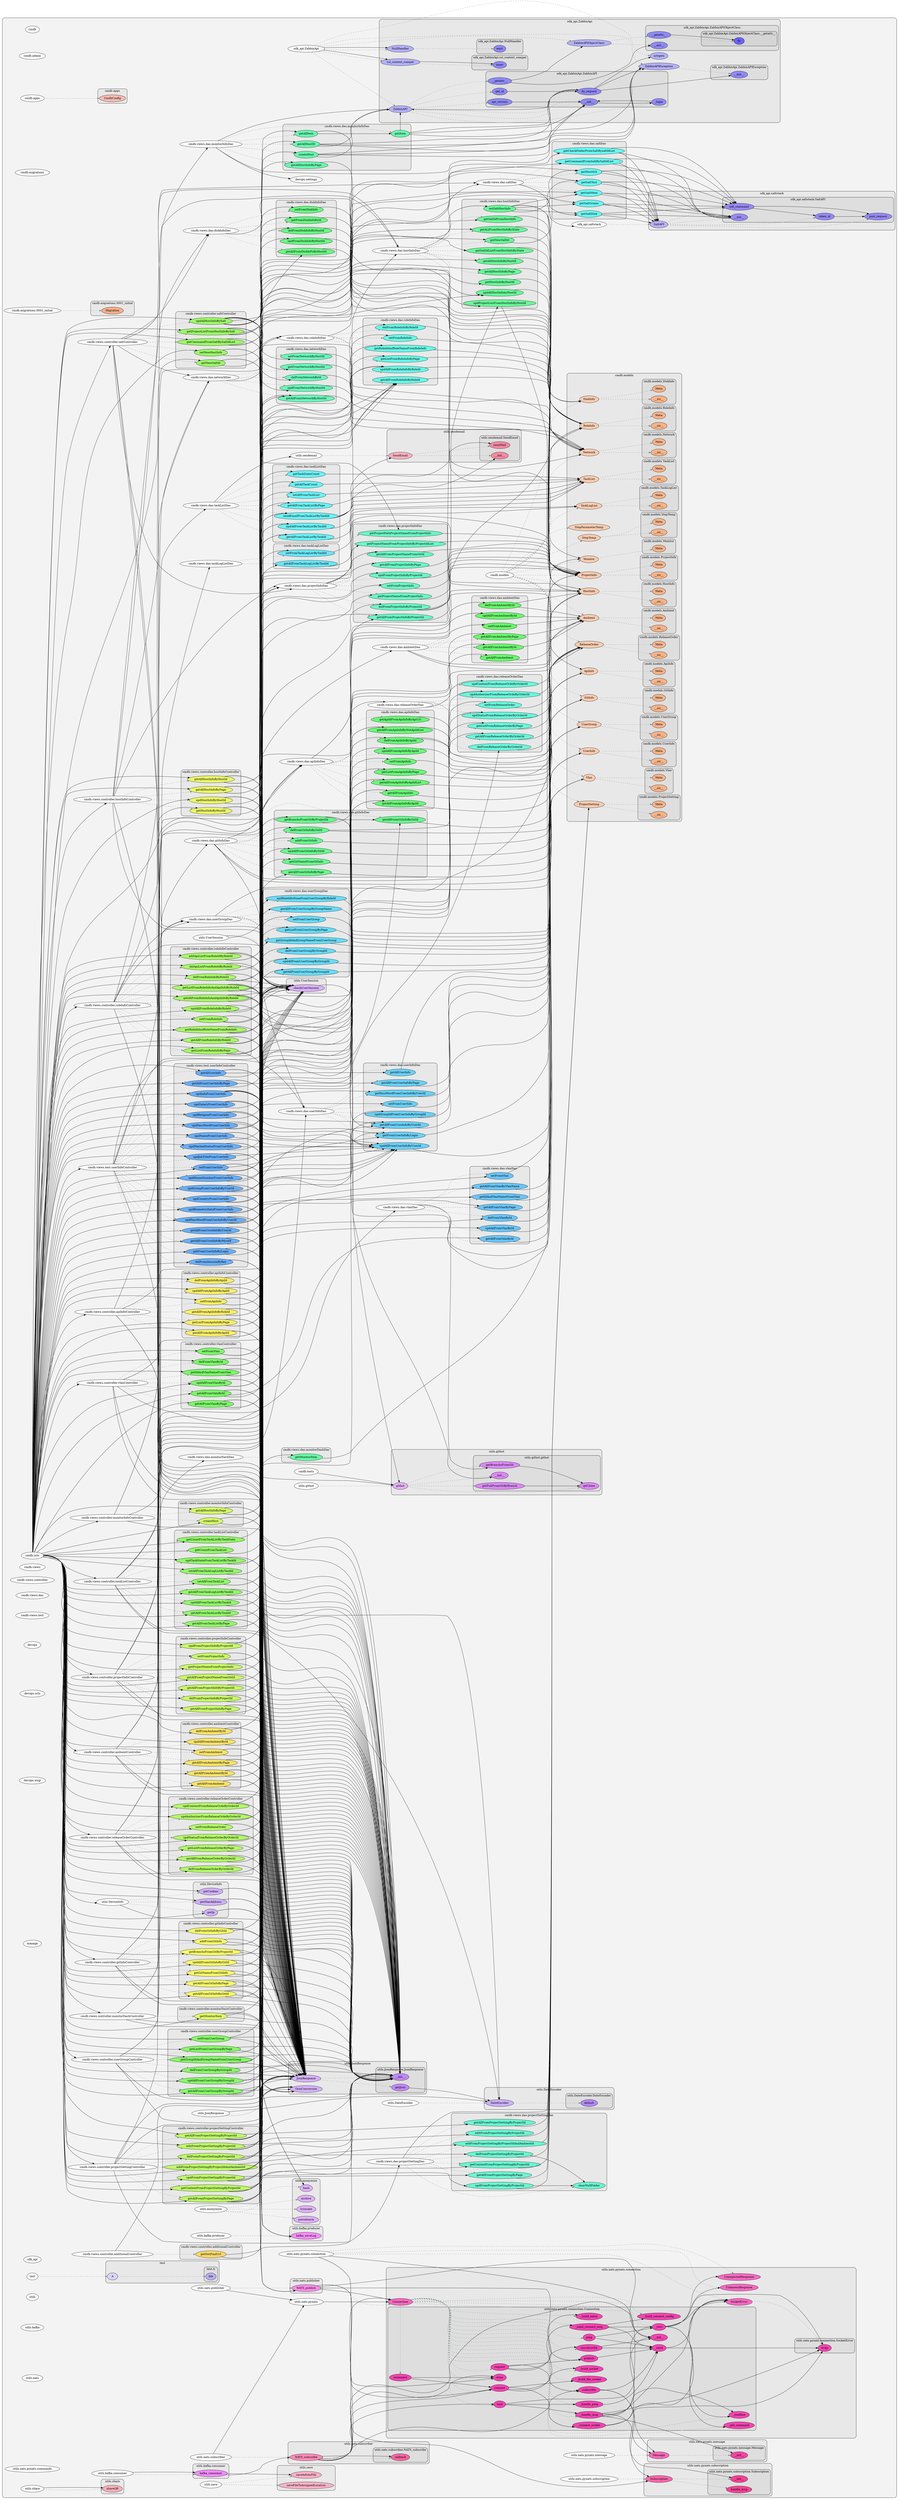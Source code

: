 digraph G {
    graph [rankdir=LR, clusterrank="local"];
    subgraph cluster_G {

        graph [style="filled,rounded", fillcolor="#80808018", label=""];
        cmdb [label="cmdb", style="filled", fillcolor="#ffffffb2", fontcolor="#000000", group="0"];
        cmdb__admin [label="cmdb.admin", style="filled", fillcolor="#ffffffb2", fontcolor="#000000", group="1"];
        cmdb__apps [label="cmdb.apps", style="filled", fillcolor="#ffffffb2", fontcolor="#000000", group="2"];
        cmdb__migrations [label="cmdb.migrations", style="filled", fillcolor="#ffffffb2", fontcolor="#000000", group="3"];
        cmdb__migrations__0001_initial [label="cmdb.migrations.0001_initial", style="filled", fillcolor="#ffffffb2", fontcolor="#000000", group="4"];
        cmdb__models [label="cmdb.models", style="filled", fillcolor="#ffffffb2", fontcolor="#000000", group="5"];
        cmdb__tests [label="cmdb.tests", style="filled", fillcolor="#ffffffb2", fontcolor="#000000", group="6"];
        cmdb__urls [label="cmdb.urls", style="filled", fillcolor="#ffffffb2", fontcolor="#000000", group="7"];
        cmdb__views [label="cmdb.views", style="filled", fillcolor="#ffffffb2", fontcolor="#000000", group="8"];
        cmdb__views__controller [label="cmdb.views.controller", style="filled", fillcolor="#ffffffb2", fontcolor="#000000", group="9"];
        cmdb__views__controller__additionalController [label="cmdb.views.controller.additionalController", style="filled", fillcolor="#ffffffb2", fontcolor="#000000", group="10"];
        cmdb__views__controller__ambientController [label="cmdb.views.controller.ambientController", style="filled", fillcolor="#ffffffb2", fontcolor="#000000", group="11"];
        cmdb__views__controller__apiInfoController [label="cmdb.views.controller.apiInfoController", style="filled", fillcolor="#ffffffb2", fontcolor="#000000", group="12"];
        cmdb__views__controller__gitInfoController [label="cmdb.views.controller.gitInfoController", style="filled", fillcolor="#ffffffb2", fontcolor="#000000", group="13"];
        cmdb__views__controller__hostInfoController [label="cmdb.views.controller.hostInfoController", style="filled", fillcolor="#ffffffb2", fontcolor="#000000", group="14"];
        cmdb__views__controller__monitorDashController [label="cmdb.views.controller.monitorDashController", style="filled", fillcolor="#ffffffb2", fontcolor="#000000", group="15"];
        cmdb__views__controller__monitorInfoController [label="cmdb.views.controller.monitorInfoController", style="filled", fillcolor="#ffffffb2", fontcolor="#000000", group="16"];
        cmdb__views__controller__projectInfoController [label="cmdb.views.controller.projectInfoController", style="filled", fillcolor="#ffffffb2", fontcolor="#000000", group="17"];
        cmdb__views__controller__projectSettingController [label="cmdb.views.controller.projectSettingController", style="filled", fillcolor="#ffffffb2", fontcolor="#000000", group="18"];
        cmdb__views__controller__releaseOrderController [label="cmdb.views.controller.releaseOrderController", style="filled", fillcolor="#ffffffb2", fontcolor="#000000", group="19"];
        cmdb__views__controller__roleInfoController [label="cmdb.views.controller.roleInfoController", style="filled", fillcolor="#ffffffb2", fontcolor="#000000", group="20"];
        cmdb__views__controller__saltController [label="cmdb.views.controller.saltController", style="filled", fillcolor="#ffffffb2", fontcolor="#000000", group="21"];
        cmdb__views__controller__taskListController [label="cmdb.views.controller.taskListController", style="filled", fillcolor="#ffffffb2", fontcolor="#000000", group="22"];
        cmdb__views__controller__userGroupController [label="cmdb.views.controller.userGroupController", style="filled", fillcolor="#ffffffb2", fontcolor="#000000", group="23"];
        cmdb__views__controller__vlanController [label="cmdb.views.controller.vlanController", style="filled", fillcolor="#ffffffb2", fontcolor="#000000", group="24"];
        cmdb__views__dao [label="cmdb.views.dao", style="filled", fillcolor="#ffffffb2", fontcolor="#000000", group="25"];
        cmdb__views__dao__ambientDao [label="cmdb.views.dao.ambientDao", style="filled", fillcolor="#ffffffb2", fontcolor="#000000", group="26"];
        cmdb__views__dao__apiInfoDao [label="cmdb.views.dao.apiInfoDao", style="filled", fillcolor="#ffffffb2", fontcolor="#000000", group="27"];
        cmdb__views__dao__diskInfoDao [label="cmdb.views.dao.diskInfoDao", style="filled", fillcolor="#ffffffb2", fontcolor="#000000", group="28"];
        cmdb__views__dao__gitInfoDao [label="cmdb.views.dao.gitInfoDao", style="filled", fillcolor="#ffffffb2", fontcolor="#000000", group="29"];
        cmdb__views__dao__hostInfoDao [label="cmdb.views.dao.hostInfoDao", style="filled", fillcolor="#ffffffb2", fontcolor="#000000", group="30"];
        cmdb__views__dao__monitorDashDao [label="cmdb.views.dao.monitorDashDao", style="filled", fillcolor="#ffffffb2", fontcolor="#000000", group="31"];
        cmdb__views__dao__monitorInfoDao [label="cmdb.views.dao.monitorInfoDao", style="filled", fillcolor="#ffffffb2", fontcolor="#000000", group="32"];
        cmdb__views__dao__networkDao [label="cmdb.views.dao.networkDao", style="filled", fillcolor="#ffffffb2", fontcolor="#000000", group="33"];
        cmdb__views__dao__projectInfoDao [label="cmdb.views.dao.projectInfoDao", style="filled", fillcolor="#ffffffb2", fontcolor="#000000", group="34"];
        cmdb__views__dao__projectSettingDao [label="cmdb.views.dao.projectSettingDao", style="filled", fillcolor="#ffffffb2", fontcolor="#000000", group="35"];
        cmdb__views__dao__releaseOrderDao [label="cmdb.views.dao.releaseOrderDao", style="filled", fillcolor="#ffffffb2", fontcolor="#000000", group="36"];
        cmdb__views__dao__roleInfoDao [label="cmdb.views.dao.roleInfoDao", style="filled", fillcolor="#ffffffb2", fontcolor="#000000", group="37"];
        cmdb__views__dao__saltDao [label="cmdb.views.dao.saltDao", style="filled", fillcolor="#ffffffb2", fontcolor="#000000", group="38"];
        cmdb__views__dao__taskListDao [label="cmdb.views.dao.taskListDao", style="filled", fillcolor="#ffffffb2", fontcolor="#000000", group="39"];
        cmdb__views__dao__taskLogListDao [label="cmdb.views.dao.taskLogListDao", style="filled", fillcolor="#ffffffb2", fontcolor="#000000", group="40"];
        cmdb__views__dao__userGroupDao [label="cmdb.views.dao.userGroupDao", style="filled", fillcolor="#ffffffb2", fontcolor="#000000", group="41"];
        cmdb__views__dao__userInfoDao [label="cmdb.views.dao.userInfoDao", style="filled", fillcolor="#ffffffb2", fontcolor="#000000", group="42"];
        cmdb__views__dao__vlanDao [label="cmdb.views.dao.vlanDao", style="filled", fillcolor="#ffffffb2", fontcolor="#000000", group="43"];
        cmdb__views__test [label="cmdb.views.test", style="filled", fillcolor="#ffffffb2", fontcolor="#000000", group="44"];
        cmdb__views__test__userInfoController [label="cmdb.views.test.userInfoController", style="filled", fillcolor="#ffffffb2", fontcolor="#000000", group="45"];
        devops [label="devops", style="filled", fillcolor="#ffffffb2", fontcolor="#000000", group="46"];
        devops__settings [label="devops.settings", style="filled", fillcolor="#ffffffb2", fontcolor="#000000", group="47"];
        devops__urls [label="devops.urls", style="filled", fillcolor="#ffffffb2", fontcolor="#000000", group="48"];
        devops__wsgi [label="devops.wsgi", style="filled", fillcolor="#ffffffb2", fontcolor="#000000", group="49"];
        manage [label="manage", style="filled", fillcolor="#ffffffb2", fontcolor="#000000", group="50"];
        sdk_api [label="sdk_api", style="filled", fillcolor="#ffffffb2", fontcolor="#000000", group="51"];
        sdk_api__ZabbixApi [label="sdk_api.ZabbixApi", style="filled", fillcolor="#ffffffb2", fontcolor="#000000", group="52"];
        sdk_api__saltstack [label="sdk_api.saltstack", style="filled", fillcolor="#ffffffb2", fontcolor="#000000", group="53"];
        test [label="test", style="filled", fillcolor="#ffffffb2", fontcolor="#000000", group="54"];
        utils [label="utils", style="filled", fillcolor="#ffffffb2", fontcolor="#000000", group="55"];
        utils__DateEncoder [label="utils.DateEncoder", style="filled", fillcolor="#ffffffb2", fontcolor="#000000", group="56"];
        utils__DeviceInfo [label="utils.DeviceInfo", style="filled", fillcolor="#ffffffb2", fontcolor="#000000", group="57"];
        utils__JsonResponse [label="utils.JsonResponse", style="filled", fillcolor="#ffffffb2", fontcolor="#000000", group="58"];
        utils__UserSession [label="utils.UserSession", style="filled", fillcolor="#ffffffb2", fontcolor="#000000", group="59"];
        utils__anonymize [label="utils.anonymize", style="filled", fillcolor="#ffffffb2", fontcolor="#000000", group="60"];
        utils__githot [label="utils.githot", style="filled", fillcolor="#ffffffb2", fontcolor="#000000", group="61"];
        utils__kafka [label="utils.kafka", style="filled", fillcolor="#ffffffb2", fontcolor="#000000", group="62"];
        utils__kafka__consumer [label="utils.kafka.consumer", style="filled", fillcolor="#ffffffb2", fontcolor="#000000", group="63"];
        utils__kafka__producer [label="utils.kafka.producer", style="filled", fillcolor="#ffffffb2", fontcolor="#000000", group="64"];
        utils__nats [label="utils.nats", style="filled", fillcolor="#ffffffb2", fontcolor="#000000", group="65"];
        utils__nats__publisher [label="utils.nats.publisher", style="filled", fillcolor="#ffffffb2", fontcolor="#000000", group="66"];
        utils__nats__pynats [label="utils.nats.pynats", style="filled", fillcolor="#ffffffb2", fontcolor="#000000", group="67"];
        utils__nats__pynats__commands [label="utils.nats.pynats.commands", style="filled", fillcolor="#ffffffb2", fontcolor="#000000", group="68"];
        utils__nats__pynats__connection [label="utils.nats.pynats.connection", style="filled", fillcolor="#ffffffb2", fontcolor="#000000", group="69"];
        utils__nats__pynats__message [label="utils.nats.pynats.message", style="filled", fillcolor="#ffffffb2", fontcolor="#000000", group="70"];
        utils__nats__pynats__subscription [label="utils.nats.pynats.subscription", style="filled", fillcolor="#ffffffb2", fontcolor="#000000", group="71"];
        utils__nats__subscriber [label="utils.nats.subscriber", style="filled", fillcolor="#ffffffb2", fontcolor="#000000", group="72"];
        utils__save [label="utils.save", style="filled", fillcolor="#ffffffb2", fontcolor="#000000", group="73"];
        utils__sendemail [label="utils.sendemail", style="filled", fillcolor="#ffffffb2", fontcolor="#000000", group="74"];
        utils__share [label="utils.share", style="filled", fillcolor="#ffffffb2", fontcolor="#000000", group="75"];
        subgraph cluster_cmdb__apps {

            graph [style="filled,rounded", fillcolor="#80808018", label="cmdb.apps"];
            cmdb__apps__CmdbConfig [label="CmdbConfig", style="filled", fillcolor="#ffa899b2", fontcolor="#000000", group="2"];
        }
        subgraph cluster_cmdb__migrations__0001_initial {

            graph [style="filled,rounded", fillcolor="#80808018", label="cmdb.migrations.0001_initial"];
            cmdb__migrations__0001_initial__Migration [label="Migration", style="filled", fillcolor="#ff9565b2", fontcolor="#000000", group="4"];
        }
        subgraph cluster_cmdb__models {

            graph [style="filled,rounded", fillcolor="#80808018", label="cmdb.models"];
            cmdb__models__Ambient [label="Ambient", style="filled", fillcolor="#ffc099b2", fontcolor="#000000", group="5"];
            cmdb__models__ApiInfo [label="ApiInfo", style="filled", fillcolor="#ffc099b2", fontcolor="#000000", group="5"];
            cmdb__models__DiskInfo [label="DiskInfo", style="filled", fillcolor="#ffc099b2", fontcolor="#000000", group="5"];
            cmdb__models__GitInfo [label="GitInfo", style="filled", fillcolor="#ffc099b2", fontcolor="#000000", group="5"];
            cmdb__models__HostInfo [label="HostInfo", style="filled", fillcolor="#ffc099b2", fontcolor="#000000", group="5"];
            cmdb__models__Monitor [label="Monitor", style="filled", fillcolor="#ffc099b2", fontcolor="#000000", group="5"];
            cmdb__models__Network [label="Network", style="filled", fillcolor="#ffc099b2", fontcolor="#000000", group="5"];
            cmdb__models__ProjectInfo [label="ProjectInfo", style="filled", fillcolor="#ffc099b2", fontcolor="#000000", group="5"];
            cmdb__models__ProjectSetting [label="ProjectSetting", style="filled", fillcolor="#ffc099b2", fontcolor="#000000", group="5"];
            cmdb__models__ReleaseOrder [label="ReleaseOrder", style="filled", fillcolor="#ffc099b2", fontcolor="#000000", group="5"];
            cmdb__models__RoleInfo [label="RoleInfo", style="filled", fillcolor="#ffc099b2", fontcolor="#000000", group="5"];
            cmdb__models__StepParameterTemp [label="StepParameterTemp", style="filled", fillcolor="#ffc099b2", fontcolor="#000000", group="5"];
            cmdb__models__StepTemp [label="StepTemp", style="filled", fillcolor="#ffc099b2", fontcolor="#000000", group="5"];
            cmdb__models__TaskList [label="TaskList", style="filled", fillcolor="#ffc099b2", fontcolor="#000000", group="5"];
            cmdb__models__TaskLogList [label="TaskLogList", style="filled", fillcolor="#ffc099b2", fontcolor="#000000", group="5"];
            cmdb__models__UserGroup [label="UserGroup", style="filled", fillcolor="#ffc099b2", fontcolor="#000000", group="5"];
            cmdb__models__UserInfo [label="UserInfo", style="filled", fillcolor="#ffc099b2", fontcolor="#000000", group="5"];
            cmdb__models__Vlan [label="Vlan", style="filled", fillcolor="#ffc099b2", fontcolor="#000000", group="5"];
            subgraph cluster_cmdb__models__Ambient {

                graph [style="filled,rounded", fillcolor="#80808018", label="cmdb.models.Ambient"];
                cmdb__models__Ambient__Meta [label="Meta", style="filled", fillcolor="#ffa165b2", fontcolor="#000000", group="5"];
                cmdb__models__Ambient____str__ [label="__str__", style="filled", fillcolor="#ffa165b2", fontcolor="#000000", group="5"];
            }
            subgraph cluster_cmdb__models__ApiInfo {

                graph [style="filled,rounded", fillcolor="#80808018", label="cmdb.models.ApiInfo"];
                cmdb__models__ApiInfo__Meta [label="Meta", style="filled", fillcolor="#ffa165b2", fontcolor="#000000", group="5"];
                cmdb__models__ApiInfo____str__ [label="__str__", style="filled", fillcolor="#ffa165b2", fontcolor="#000000", group="5"];
            }
            subgraph cluster_cmdb__models__DiskInfo {

                graph [style="filled,rounded", fillcolor="#80808018", label="cmdb.models.DiskInfo"];
                cmdb__models__DiskInfo__Meta [label="Meta", style="filled", fillcolor="#ffa165b2", fontcolor="#000000", group="5"];
                cmdb__models__DiskInfo____str__ [label="__str__", style="filled", fillcolor="#ffa165b2", fontcolor="#000000", group="5"];
            }
            subgraph cluster_cmdb__models__GitInfo {

                graph [style="filled,rounded", fillcolor="#80808018", label="cmdb.models.GitInfo"];
                cmdb__models__GitInfo__Meta [label="Meta", style="filled", fillcolor="#ffa165b2", fontcolor="#000000", group="5"];
                cmdb__models__GitInfo____str__ [label="__str__", style="filled", fillcolor="#ffa165b2", fontcolor="#000000", group="5"];
            }
            subgraph cluster_cmdb__models__HostInfo {

                graph [style="filled,rounded", fillcolor="#80808018", label="cmdb.models.HostInfo"];
                cmdb__models__HostInfo__Meta [label="Meta", style="filled", fillcolor="#ffa165b2", fontcolor="#000000", group="5"];
                cmdb__models__HostInfo____str__ [label="__str__", style="filled", fillcolor="#ffa165b2", fontcolor="#000000", group="5"];
            }
            subgraph cluster_cmdb__models__Monitor {

                graph [style="filled,rounded", fillcolor="#80808018", label="cmdb.models.Monitor"];
                cmdb__models__Monitor__Meta [label="Meta", style="filled", fillcolor="#ffa165b2", fontcolor="#000000", group="5"];
            }
            subgraph cluster_cmdb__models__Network {

                graph [style="filled,rounded", fillcolor="#80808018", label="cmdb.models.Network"];
                cmdb__models__Network__Meta [label="Meta", style="filled", fillcolor="#ffa165b2", fontcolor="#000000", group="5"];
                cmdb__models__Network____str__ [label="__str__", style="filled", fillcolor="#ffa165b2", fontcolor="#000000", group="5"];
            }
            subgraph cluster_cmdb__models__ProjectInfo {

                graph [style="filled,rounded", fillcolor="#80808018", label="cmdb.models.ProjectInfo"];
                cmdb__models__ProjectInfo__Meta [label="Meta", style="filled", fillcolor="#ffa165b2", fontcolor="#000000", group="5"];
                cmdb__models__ProjectInfo____str__ [label="__str__", style="filled", fillcolor="#ffa165b2", fontcolor="#000000", group="5"];
            }
            subgraph cluster_cmdb__models__ProjectSetting {

                graph [style="filled,rounded", fillcolor="#80808018", label="cmdb.models.ProjectSetting"];
                cmdb__models__ProjectSetting__Meta [label="Meta", style="filled", fillcolor="#ffa165b2", fontcolor="#000000", group="5"];
                cmdb__models__ProjectSetting____str__ [label="__str__", style="filled", fillcolor="#ffa165b2", fontcolor="#000000", group="5"];
            }
            subgraph cluster_cmdb__models__ReleaseOrder {

                graph [style="filled,rounded", fillcolor="#80808018", label="cmdb.models.ReleaseOrder"];
                cmdb__models__ReleaseOrder__Meta [label="Meta", style="filled", fillcolor="#ffa165b2", fontcolor="#000000", group="5"];
                cmdb__models__ReleaseOrder____str__ [label="__str__", style="filled", fillcolor="#ffa165b2", fontcolor="#000000", group="5"];
            }
            subgraph cluster_cmdb__models__RoleInfo {

                graph [style="filled,rounded", fillcolor="#80808018", label="cmdb.models.RoleInfo"];
                cmdb__models__RoleInfo__Meta [label="Meta", style="filled", fillcolor="#ffa165b2", fontcolor="#000000", group="5"];
                cmdb__models__RoleInfo____str__ [label="__str__", style="filled", fillcolor="#ffa165b2", fontcolor="#000000", group="5"];
            }
            subgraph cluster_cmdb__models__StepTemp {

                graph [style="filled,rounded", fillcolor="#80808018", label="cmdb.models.StepTemp"];
                cmdb__models__StepTemp__Meta [label="Meta", style="filled", fillcolor="#ffa165b2", fontcolor="#000000", group="5"];
                cmdb__models__StepTemp____str__ [label="__str__", style="filled", fillcolor="#ffa165b2", fontcolor="#000000", group="5"];
            }
            subgraph cluster_cmdb__models__TaskList {

                graph [style="filled,rounded", fillcolor="#80808018", label="cmdb.models.TaskList"];
                cmdb__models__TaskList__Meta [label="Meta", style="filled", fillcolor="#ffa165b2", fontcolor="#000000", group="5"];
                cmdb__models__TaskList____str__ [label="__str__", style="filled", fillcolor="#ffa165b2", fontcolor="#000000", group="5"];
            }
            subgraph cluster_cmdb__models__TaskLogList {

                graph [style="filled,rounded", fillcolor="#80808018", label="cmdb.models.TaskLogList"];
                cmdb__models__TaskLogList__Meta [label="Meta", style="filled", fillcolor="#ffa165b2", fontcolor="#000000", group="5"];
                cmdb__models__TaskLogList____str__ [label="__str__", style="filled", fillcolor="#ffa165b2", fontcolor="#000000", group="5"];
            }
            subgraph cluster_cmdb__models__UserGroup {

                graph [style="filled,rounded", fillcolor="#80808018", label="cmdb.models.UserGroup"];
                cmdb__models__UserGroup__Meta [label="Meta", style="filled", fillcolor="#ffa165b2", fontcolor="#000000", group="5"];
                cmdb__models__UserGroup____str__ [label="__str__", style="filled", fillcolor="#ffa165b2", fontcolor="#000000", group="5"];
            }
            subgraph cluster_cmdb__models__UserInfo {

                graph [style="filled,rounded", fillcolor="#80808018", label="cmdb.models.UserInfo"];
                cmdb__models__UserInfo__Meta [label="Meta", style="filled", fillcolor="#ffa165b2", fontcolor="#000000", group="5"];
                cmdb__models__UserInfo____str__ [label="__str__", style="filled", fillcolor="#ffa165b2", fontcolor="#000000", group="5"];
            }
            subgraph cluster_cmdb__models__Vlan {

                graph [style="filled,rounded", fillcolor="#80808018", label="cmdb.models.Vlan"];
                cmdb__models__Vlan__Meta [label="Meta", style="filled", fillcolor="#ffa165b2", fontcolor="#000000", group="5"];
                cmdb__models__Vlan____str__ [label="__str__", style="filled", fillcolor="#ffa165b2", fontcolor="#000000", group="5"];
            }
        }
        subgraph cluster_cmdb__views__controller__additionalController {

            graph [style="filled,rounded", fillcolor="#80808018", label="cmdb.views.controller.additionalController"];
            cmdb__views__controller__additionalController__getNotFindUrl [label="getNotFindUrl", style="filled", fillcolor="#ffd132b2", fontcolor="#000000", group="10"];
        }
        subgraph cluster_cmdb__views__controller__ambientController {

            graph [style="filled,rounded", fillcolor="#80808018", label="cmdb.views.controller.ambientController"];
            cmdb__views__controller__ambientController__delFromAmbientById [label="delFromAmbientById", style="filled", fillcolor="#ffe132b2", fontcolor="#000000", group="11"];
            cmdb__views__controller__ambientController__getAllFromAmbient [label="getAllFromAmbient", style="filled", fillcolor="#ffe132b2", fontcolor="#000000", group="11"];
            cmdb__views__controller__ambientController__getAllFromAmbientById [label="getAllFromAmbientById", style="filled", fillcolor="#ffe132b2", fontcolor="#000000", group="11"];
            cmdb__views__controller__ambientController__getAllFromAmbientByPage [label="getAllFromAmbientByPage", style="filled", fillcolor="#ffe132b2", fontcolor="#000000", group="11"];
            cmdb__views__controller__ambientController__setFromAmbient [label="setFromAmbient", style="filled", fillcolor="#ffe132b2", fontcolor="#000000", group="11"];
            cmdb__views__controller__ambientController__updAllFromAmbientById [label="updAllFromAmbientById", style="filled", fillcolor="#ffe132b2", fontcolor="#000000", group="11"];
        }
        subgraph cluster_cmdb__views__controller__apiInfoController {

            graph [style="filled,rounded", fillcolor="#80808018", label="cmdb.views.controller.apiInfoController"];
            cmdb__views__controller__apiInfoController__delFromApiInfoByApiId [label="delFromApiInfoByApiId", style="filled", fillcolor="#fff132b2", fontcolor="#000000", group="12"];
            cmdb__views__controller__apiInfoController__getAllFromApiInfoByApiId [label="getAllFromApiInfoByApiId", style="filled", fillcolor="#fff132b2", fontcolor="#000000", group="12"];
            cmdb__views__controller__apiInfoController__getAllFromApiInfoByRoleId [label="getAllFromApiInfoByRoleId", style="filled", fillcolor="#fff132b2", fontcolor="#000000", group="12"];
            cmdb__views__controller__apiInfoController__getListFromApiInfoByPage [label="getListFromApiInfoByPage", style="filled", fillcolor="#fff132b2", fontcolor="#000000", group="12"];
            cmdb__views__controller__apiInfoController__setFromApiInfo [label="setFromApiInfo", style="filled", fillcolor="#fff132b2", fontcolor="#000000", group="12"];
            cmdb__views__controller__apiInfoController__updAllFromApiInfoByApiId [label="updAllFromApiInfoByApiId", style="filled", fillcolor="#fff132b2", fontcolor="#000000", group="12"];
        }
        subgraph cluster_cmdb__views__controller__gitInfoController {

            graph [style="filled,rounded", fillcolor="#80808018", label="cmdb.views.controller.gitInfoController"];
            cmdb__views__controller__gitInfoController__addFromGitInfo [label="addFromGitInfo", style="filled", fillcolor="#fcff32b2", fontcolor="#000000", group="13"];
            cmdb__views__controller__gitInfoController__delFromGitInfoByGitId [label="delFromGitInfoByGitId", style="filled", fillcolor="#fcff32b2", fontcolor="#000000", group="13"];
            cmdb__views__controller__gitInfoController__getAllFromGitInfoByGitId [label="getAllFromGitInfoByGitId", style="filled", fillcolor="#fcff32b2", fontcolor="#000000", group="13"];
            cmdb__views__controller__gitInfoController__getAllFromGitInfoByPage [label="getAllFromGitInfoByPage", style="filled", fillcolor="#fcff32b2", fontcolor="#000000", group="13"];
            cmdb__views__controller__gitInfoController__getBranchsFromGitByProjectId [label="getBranchsFromGitByProjectId", style="filled", fillcolor="#fcff32b2", fontcolor="#000000", group="13"];
            cmdb__views__controller__gitInfoController__getGitNameFromGitInfo [label="getGitNameFromGitInfo", style="filled", fillcolor="#fcff32b2", fontcolor="#000000", group="13"];
            cmdb__views__controller__gitInfoController__updAllFromGitInfoByGitId [label="updAllFromGitInfoByGitId", style="filled", fillcolor="#fcff32b2", fontcolor="#000000", group="13"];
        }
        subgraph cluster_cmdb__views__controller__hostInfoController {

            graph [style="filled,rounded", fillcolor="#80808018", label="cmdb.views.controller.hostInfoController"];
            cmdb__views__controller__hostInfoController__getAllHostInfoByHostId [label="getAllHostInfoByHostId", style="filled", fillcolor="#ecff32b2", fontcolor="#000000", group="14"];
            cmdb__views__controller__hostInfoController__getAllHostInfoByPage [label="getAllHostInfoByPage", style="filled", fillcolor="#ecff32b2", fontcolor="#000000", group="14"];
            cmdb__views__controller__hostInfoController__getHostInfoByHostId [label="getHostInfoByHostId", style="filled", fillcolor="#ecff32b2", fontcolor="#000000", group="14"];
            cmdb__views__controller__hostInfoController__updHostInfoByHostId [label="updHostInfoByHostId", style="filled", fillcolor="#ecff32b2", fontcolor="#000000", group="14"];
        }
        subgraph cluster_cmdb__views__controller__monitorDashController {

            graph [style="filled,rounded", fillcolor="#80808018", label="cmdb.views.controller.monitorDashController"];
            cmdb__views__controller__monitorDashController__getMonitorItem [label="getMonitorItem", style="filled", fillcolor="#dcff32b2", fontcolor="#000000", group="15"];
        }
        subgraph cluster_cmdb__views__controller__monitorInfoController {

            graph [style="filled,rounded", fillcolor="#80808018", label="cmdb.views.controller.monitorInfoController"];
            cmdb__views__controller__monitorInfoController__createHost [label="createHost", style="filled", fillcolor="#ccff32b2", fontcolor="#000000", group="16"];
            cmdb__views__controller__monitorInfoController__getAllHostInfoByPage [label="getAllHostInfoByPage", style="filled", fillcolor="#ccff32b2", fontcolor="#000000", group="16"];
        }
        subgraph cluster_cmdb__views__controller__projectInfoController {

            graph [style="filled,rounded", fillcolor="#80808018", label="cmdb.views.controller.projectInfoController"];
            cmdb__views__controller__projectInfoController__delFromProjectInfoByProjectId [label="delFromProjectInfoByProjectId", style="filled", fillcolor="#bcff32b2", fontcolor="#000000", group="17"];
            cmdb__views__controller__projectInfoController__getAllFromProjectInfoByPage [label="getAllFromProjectInfoByPage", style="filled", fillcolor="#bcff32b2", fontcolor="#000000", group="17"];
            cmdb__views__controller__projectInfoController__getAllFromProjectInfoByProjectId [label="getAllFromProjectInfoByProjectId", style="filled", fillcolor="#bcff32b2", fontcolor="#000000", group="17"];
            cmdb__views__controller__projectInfoController__getAllFromProjectNameFromGitId [label="getAllFromProjectNameFromGitId", style="filled", fillcolor="#bcff32b2", fontcolor="#000000", group="17"];
            cmdb__views__controller__projectInfoController__getProjectNameFromProjectInfo [label="getProjectNameFromProjectInfo", style="filled", fillcolor="#bcff32b2", fontcolor="#000000", group="17"];
            cmdb__views__controller__projectInfoController__setFromProjectInfo [label="setFromProjectInfo", style="filled", fillcolor="#bcff32b2", fontcolor="#000000", group="17"];
            cmdb__views__controller__projectInfoController__updFromProjectInfoByProjectId [label="updFromProjectInfoByProjectId", style="filled", fillcolor="#bcff32b2", fontcolor="#000000", group="17"];
        }
        subgraph cluster_cmdb__views__controller__projectSettingController {

            graph [style="filled,rounded", fillcolor="#80808018", label="cmdb.views.controller.projectSettingController"];
            cmdb__views__controller__projectSettingController__addFromProjectSettingByProjectIdAndAmbientId [label="addFromProjectSettingByProjectIdAndAmbientId", style="filled", fillcolor="#acff32b2", fontcolor="#000000", group="18"];
            cmdb__views__controller__projectSettingController__delFromProjectSettingByProjectId [label="delFromProjectSettingByProjectId", style="filled", fillcolor="#acff32b2", fontcolor="#000000", group="18"];
            cmdb__views__controller__projectSettingController__editFromProjectSettingByProjectId [label="editFromProjectSettingByProjectId", style="filled", fillcolor="#acff32b2", fontcolor="#000000", group="18"];
            cmdb__views__controller__projectSettingController__getAllFromProjectSettingByPage [label="getAllFromProjectSettingByPage", style="filled", fillcolor="#acff32b2", fontcolor="#000000", group="18"];
            cmdb__views__controller__projectSettingController__getAllFromProjectSettingByProjectId [label="getAllFromProjectSettingByProjectId", style="filled", fillcolor="#acff32b2", fontcolor="#000000", group="18"];
            cmdb__views__controller__projectSettingController__getContentFromProjectSettingByProjectId [label="getContentFromProjectSettingByProjectId", style="filled", fillcolor="#acff32b2", fontcolor="#000000", group="18"];
            cmdb__views__controller__projectSettingController__updFromProjectSettingByProjectId [label="updFromProjectSettingByProjectId", style="filled", fillcolor="#acff32b2", fontcolor="#000000", group="18"];
        }
        subgraph cluster_cmdb__views__controller__releaseOrderController {

            graph [style="filled,rounded", fillcolor="#80808018", label="cmdb.views.controller.releaseOrderController"];
            cmdb__views__controller__releaseOrderController__delFromReleaseOrderByOrderId [label="delFromReleaseOrderByOrderId", style="filled", fillcolor="#9cff32b2", fontcolor="#000000", group="19"];
            cmdb__views__controller__releaseOrderController__getAllFromReleaseOrderByOrderId [label="getAllFromReleaseOrderByOrderId", style="filled", fillcolor="#9cff32b2", fontcolor="#000000", group="19"];
            cmdb__views__controller__releaseOrderController__getListFromReleaseOrderByPage [label="getListFromReleaseOrderByPage", style="filled", fillcolor="#9cff32b2", fontcolor="#000000", group="19"];
            cmdb__views__controller__releaseOrderController__setFromReleaseOrder [label="setFromReleaseOrder", style="filled", fillcolor="#9cff32b2", fontcolor="#000000", group="19"];
            cmdb__views__controller__releaseOrderController__updAuthorizerFromReleaseOrdeByOrderId [label="updAuthorizerFromReleaseOrdeByOrderId", style="filled", fillcolor="#9cff32b2", fontcolor="#000000", group="19"];
            cmdb__views__controller__releaseOrderController__updContentFromReleaseOrdeByOrderId [label="updContentFromReleaseOrdeByOrderId", style="filled", fillcolor="#9cff32b2", fontcolor="#000000", group="19"];
            cmdb__views__controller__releaseOrderController__updStatusFromReleaseOrderByOrderId [label="updStatusFromReleaseOrderByOrderId", style="filled", fillcolor="#9cff32b2", fontcolor="#000000", group="19"];
        }
        subgraph cluster_cmdb__views__controller__roleInfoController {

            graph [style="filled,rounded", fillcolor="#80808018", label="cmdb.views.controller.roleInfoController"];
            cmdb__views__controller__roleInfoController__addApiListFromRoleIdByRoleId [label="addApiListFromRoleIdByRoleId", style="filled", fillcolor="#8dff32b2", fontcolor="#000000", group="20"];
            cmdb__views__controller__roleInfoController__delApiListFromRoleIdByRoleId [label="delApiListFromRoleIdByRoleId", style="filled", fillcolor="#8dff32b2", fontcolor="#000000", group="20"];
            cmdb__views__controller__roleInfoController__delFromRoleInfoByRoleId [label="delFromRoleInfoByRoleId", style="filled", fillcolor="#8dff32b2", fontcolor="#000000", group="20"];
            cmdb__views__controller__roleInfoController__getAllFromRoleInfoAndApiInfoByRoleId [label="getAllFromRoleInfoAndApiInfoByRoleId", style="filled", fillcolor="#8dff32b2", fontcolor="#000000", group="20"];
            cmdb__views__controller__roleInfoController__getAllFromRoleInfoByRoleId [label="getAllFromRoleInfoByRoleId", style="filled", fillcolor="#8dff32b2", fontcolor="#000000", group="20"];
            cmdb__views__controller__roleInfoController__getListFromRoleInfoAndApiInfoByRoleId [label="getListFromRoleInfoAndApiInfoByRoleId", style="filled", fillcolor="#8dff32b2", fontcolor="#000000", group="20"];
            cmdb__views__controller__roleInfoController__getListFromRoleInfoByPage [label="getListFromRoleInfoByPage", style="filled", fillcolor="#8dff32b2", fontcolor="#000000", group="20"];
            cmdb__views__controller__roleInfoController__getRoleIdAndRoleNameFromRoleInfo [label="getRoleIdAndRoleNameFromRoleInfo", style="filled", fillcolor="#8dff32b2", fontcolor="#000000", group="20"];
            cmdb__views__controller__roleInfoController__setFromRoleInfo [label="setFromRoleInfo", style="filled", fillcolor="#8dff32b2", fontcolor="#000000", group="20"];
            cmdb__views__controller__roleInfoController__updAllFromRoleInfoByRoleId [label="updAllFromRoleInfoByRoleId", style="filled", fillcolor="#8dff32b2", fontcolor="#000000", group="20"];
        }
        subgraph cluster_cmdb__views__controller__saltController {

            graph [style="filled,rounded", fillcolor="#80808018", label="cmdb.views.controller.saltController"];
            cmdb__views__controller__saltController__getCommandFromSaltBySaltIdList [label="getCommandFromSaltBySaltIdList", style="filled", fillcolor="#7dff32b2", fontcolor="#000000", group="21"];
            cmdb__views__controller__saltController__getNewSaltId [label="getNewSaltId", style="filled", fillcolor="#7dff32b2", fontcolor="#000000", group="21"];
            cmdb__views__controller__saltController__getProjectListFromHostInfoBySalt [label="getProjectListFromHostInfoBySalt", style="filled", fillcolor="#7dff32b2", fontcolor="#000000", group="21"];
            cmdb__views__controller__saltController__setNewHostInfo [label="setNewHostInfo", style="filled", fillcolor="#7dff32b2", fontcolor="#000000", group="21"];
            cmdb__views__controller__saltController__updAllHostInfoBySalt [label="updAllHostInfoBySalt", style="filled", fillcolor="#7dff32b2", fontcolor="#000000", group="21"];
        }
        subgraph cluster_cmdb__views__controller__taskListController {

            graph [style="filled,rounded", fillcolor="#80808018", label="cmdb.views.controller.taskListController"];
            cmdb__views__controller__taskListController__getAllFromTaskListByPage [label="getAllFromTaskListByPage", style="filled", fillcolor="#6dff32b2", fontcolor="#000000", group="22"];
            cmdb__views__controller__taskListController__getAllFromTaskListByTaskId [label="getAllFromTaskListByTaskId", style="filled", fillcolor="#6dff32b2", fontcolor="#000000", group="22"];
            cmdb__views__controller__taskListController__getAllFromTaskLogListByTaskId [label="getAllFromTaskLogListByTaskId", style="filled", fillcolor="#6dff32b2", fontcolor="#000000", group="22"];
            cmdb__views__controller__taskListController__getCountFromTaskList [label="getCountFromTaskList", style="filled", fillcolor="#6dff32b2", fontcolor="#000000", group="22"];
            cmdb__views__controller__taskListController__getCountFromTaskListByTaskState [label="getCountFromTaskListByTaskState", style="filled", fillcolor="#6dff32b2", fontcolor="#000000", group="22"];
            cmdb__views__controller__taskListController__setAllFromTaskList [label="setAllFromTaskList", style="filled", fillcolor="#6dff32b2", fontcolor="#000000", group="22"];
            cmdb__views__controller__taskListController__setAllFromTaskLogListByTaskId [label="setAllFromTaskLogListByTaskId", style="filled", fillcolor="#6dff32b2", fontcolor="#000000", group="22"];
            cmdb__views__controller__taskListController__updAllFromTaskListByTaskId [label="updAllFromTaskListByTaskId", style="filled", fillcolor="#6dff32b2", fontcolor="#000000", group="22"];
            cmdb__views__controller__taskListController__updTaskStateFromTaskListByTaskId [label="updTaskStateFromTaskListByTaskId", style="filled", fillcolor="#6dff32b2", fontcolor="#000000", group="22"];
        }
        subgraph cluster_cmdb__views__controller__userGroupController {

            graph [style="filled,rounded", fillcolor="#80808018", label="cmdb.views.controller.userGroupController"];
            cmdb__views__controller__userGroupController__delFromUserGroupByGroupId [label="delFromUserGroupByGroupId", style="filled", fillcolor="#5dff32b2", fontcolor="#000000", group="23"];
            cmdb__views__controller__userGroupController__getAllFromUserGroupByGroupId [label="getAllFromUserGroupByGroupId", style="filled", fillcolor="#5dff32b2", fontcolor="#000000", group="23"];
            cmdb__views__controller__userGroupController__getGroupIdAndGroupNameFromUserGroup [label="getGroupIdAndGroupNameFromUserGroup", style="filled", fillcolor="#5dff32b2", fontcolor="#000000", group="23"];
            cmdb__views__controller__userGroupController__getListFromUserGroupByPage [label="getListFromUserGroupByPage", style="filled", fillcolor="#5dff32b2", fontcolor="#000000", group="23"];
            cmdb__views__controller__userGroupController__setFromUserGroup [label="setFromUserGroup", style="filled", fillcolor="#5dff32b2", fontcolor="#000000", group="23"];
            cmdb__views__controller__userGroupController__updAllFromUserGroupByGroupId [label="updAllFromUserGroupByGroupId", style="filled", fillcolor="#5dff32b2", fontcolor="#000000", group="23"];
        }
        subgraph cluster_cmdb__views__controller__vlanController {

            graph [style="filled,rounded", fillcolor="#80808018", label="cmdb.views.controller.vlanController"];
            cmdb__views__controller__vlanController__delFromVlanById [label="delFromVlanById", style="filled", fillcolor="#4dff32b2", fontcolor="#000000", group="24"];
            cmdb__views__controller__vlanController__getAllFromValnById [label="getAllFromValnById", style="filled", fillcolor="#4dff32b2", fontcolor="#000000", group="24"];
            cmdb__views__controller__vlanController__getAllFromVlanByPage [label="getAllFromVlanByPage", style="filled", fillcolor="#4dff32b2", fontcolor="#000000", group="24"];
            cmdb__views__controller__vlanController__getIdAndVlanNameFromVlan [label="getIdAndVlanNameFromVlan", style="filled", fillcolor="#4dff32b2", fontcolor="#000000", group="24"];
            cmdb__views__controller__vlanController__setFromVlan [label="setFromVlan", style="filled", fillcolor="#4dff32b2", fontcolor="#000000", group="24"];
            cmdb__views__controller__vlanController__updAllFromVlanById [label="updAllFromVlanById", style="filled", fillcolor="#4dff32b2", fontcolor="#000000", group="24"];
        }
        subgraph cluster_cmdb__views__dao__ambientDao {

            graph [style="filled,rounded", fillcolor="#80808018", label="cmdb.views.dao.ambientDao"];
            cmdb__views__dao__ambientDao__delFromAmbientById [label="delFromAmbientById", style="filled", fillcolor="#32ff38b2", fontcolor="#000000", group="26"];
            cmdb__views__dao__ambientDao__getAllFromAmbient [label="getAllFromAmbient", style="filled", fillcolor="#32ff38b2", fontcolor="#000000", group="26"];
            cmdb__views__dao__ambientDao__getAllFromAmbientById [label="getAllFromAmbientById", style="filled", fillcolor="#32ff38b2", fontcolor="#000000", group="26"];
            cmdb__views__dao__ambientDao__getAllFromAmbientByPage [label="getAllFromAmbientByPage", style="filled", fillcolor="#32ff38b2", fontcolor="#000000", group="26"];
            cmdb__views__dao__ambientDao__setFromAmbient [label="setFromAmbient", style="filled", fillcolor="#32ff38b2", fontcolor="#000000", group="26"];
            cmdb__views__dao__ambientDao__updAllFromAmbientById [label="updAllFromAmbientById", style="filled", fillcolor="#32ff38b2", fontcolor="#000000", group="26"];
        }
        subgraph cluster_cmdb__views__dao__apiInfoDao {

            graph [style="filled,rounded", fillcolor="#80808018", label="cmdb.views.dao.apiInfoDao"];
            cmdb__views__dao__apiInfoDao__delFromApiInfoByApiId [label="delFromApiInfoByApiId", style="filled", fillcolor="#32ff48b2", fontcolor="#000000", group="27"];
            cmdb__views__dao__apiInfoDao__getAllFromApiInfo [label="getAllFromApiInfo", style="filled", fillcolor="#32ff48b2", fontcolor="#000000", group="27"];
            cmdb__views__dao__apiInfoDao__getAllFromApiInfoByApiId [label="getAllFromApiInfoByApiId", style="filled", fillcolor="#32ff48b2", fontcolor="#000000", group="27"];
            cmdb__views__dao__apiInfoDao__getAllFromApiInfoByApiIdList [label="getAllFromApiInfoByApiIdList", style="filled", fillcolor="#32ff48b2", fontcolor="#000000", group="27"];
            cmdb__views__dao__apiInfoDao__getAllFromApiInfoByNotApiIdList [label="getAllFromApiInfoByNotApiIdList", style="filled", fillcolor="#32ff48b2", fontcolor="#000000", group="27"];
            cmdb__views__dao__apiInfoDao__getApiIdFromApiInfoByApiUrl [label="getApiIdFromApiInfoByApiUrl", style="filled", fillcolor="#32ff48b2", fontcolor="#000000", group="27"];
            cmdb__views__dao__apiInfoDao__getListFromApiInfoByPage [label="getListFromApiInfoByPage", style="filled", fillcolor="#32ff48b2", fontcolor="#000000", group="27"];
            cmdb__views__dao__apiInfoDao__setFromApiInfo [label="setFromApiInfo", style="filled", fillcolor="#32ff48b2", fontcolor="#000000", group="27"];
            cmdb__views__dao__apiInfoDao__updAllFromApiInfoByApiId [label="updAllFromApiInfoByApiId", style="filled", fillcolor="#32ff48b2", fontcolor="#000000", group="27"];
        }
        subgraph cluster_cmdb__views__dao__diskInfoDao {

            graph [style="filled,rounded", fillcolor="#80808018", label="cmdb.views.dao.diskInfoDao"];
            cmdb__views__dao__diskInfoDao__delFromDiskInfoByHostId [label="delFromDiskInfoByHostId", style="filled", fillcolor="#32ff58b2", fontcolor="#000000", group="28"];
            cmdb__views__dao__diskInfoDao__getAllFromDiskInFoByHostId [label="getAllFromDiskInFoByHostId", style="filled", fillcolor="#32ff58b2", fontcolor="#000000", group="28"];
            cmdb__views__dao__diskInfoDao__getFromDiskInfoById [label="getFromDiskInfoById", style="filled", fillcolor="#32ff58b2", fontcolor="#000000", group="28"];
            cmdb__views__dao__diskInfoDao__setFromDiskInfo [label="setFromDiskInfo", style="filled", fillcolor="#32ff58b2", fontcolor="#000000", group="28"];
            cmdb__views__dao__diskInfoDao__updFromDiskInfoByHostId [label="updFromDiskInfoByHostId", style="filled", fillcolor="#32ff58b2", fontcolor="#000000", group="28"];
        }
        subgraph cluster_cmdb__views__dao__gitInfoDao {

            graph [style="filled,rounded", fillcolor="#80808018", label="cmdb.views.dao.gitInfoDao"];
            cmdb__views__dao__gitInfoDao__addFromGitInfo [label="addFromGitInfo", style="filled", fillcolor="#32ff67b2", fontcolor="#000000", group="29"];
            cmdb__views__dao__gitInfoDao__delFromGitInfoByGitId [label="delFromGitInfoByGitId", style="filled", fillcolor="#32ff67b2", fontcolor="#000000", group="29"];
            cmdb__views__dao__gitInfoDao__getAllFromGitInfoByGitId [label="getAllFromGitInfoByGitId", style="filled", fillcolor="#32ff67b2", fontcolor="#000000", group="29"];
            cmdb__views__dao__gitInfoDao__getAllFromGitInfoByPage [label="getAllFromGitInfoByPage", style="filled", fillcolor="#32ff67b2", fontcolor="#000000", group="29"];
            cmdb__views__dao__gitInfoDao__getBranchsFromGitByProjectId [label="getBranchsFromGitByProjectId", style="filled", fillcolor="#32ff67b2", fontcolor="#000000", group="29"];
            cmdb__views__dao__gitInfoDao__getGitNameFromGitInfo [label="getGitNameFromGitInfo", style="filled", fillcolor="#32ff67b2", fontcolor="#000000", group="29"];
            cmdb__views__dao__gitInfoDao__updAllFromGitInfoByGitId [label="updAllFromGitInfoByGitId", style="filled", fillcolor="#32ff67b2", fontcolor="#000000", group="29"];
        }
        subgraph cluster_cmdb__views__dao__hostInfoDao {

            graph [style="filled,rounded", fillcolor="#80808018", label="cmdb.views.dao.hostInfoDao"];
            cmdb__views__dao__hostInfoDao__getALlFromHostInfoByState [label="getALlFromHostInfoByState", style="filled", fillcolor="#32ff77b2", fontcolor="#000000", group="30"];
            cmdb__views__dao__hostInfoDao__getAllHostInfoByHostId [label="getAllHostInfoByHostId", style="filled", fillcolor="#32ff77b2", fontcolor="#000000", group="30"];
            cmdb__views__dao__hostInfoDao__getAllHostInfoByPage [label="getAllHostInfoByPage", style="filled", fillcolor="#32ff77b2", fontcolor="#000000", group="30"];
            cmdb__views__dao__hostInfoDao__getHostInfoByHostId [label="getHostInfoByHostId", style="filled", fillcolor="#32ff77b2", fontcolor="#000000", group="30"];
            cmdb__views__dao__hostInfoDao__getNewSaltId [label="getNewSaltId", style="filled", fillcolor="#32ff77b2", fontcolor="#000000", group="30"];
            cmdb__views__dao__hostInfoDao__getSaltIdFromHostInfo [label="getSaltIdFromHostInfo", style="filled", fillcolor="#32ff77b2", fontcolor="#000000", group="30"];
            cmdb__views__dao__hostInfoDao__getSaltIdListFromHostInfoByState [label="getSaltIdListFromHostInfoByState", style="filled", fillcolor="#32ff77b2", fontcolor="#000000", group="30"];
            cmdb__views__dao__hostInfoDao__setSaltHostInfo [label="setSaltHostInfo", style="filled", fillcolor="#32ff77b2", fontcolor="#000000", group="30"];
            cmdb__views__dao__hostInfoDao__updAllHostInfobyHostId [label="updAllHostInfobyHostId", style="filled", fillcolor="#32ff77b2", fontcolor="#000000", group="30"];
            cmdb__views__dao__hostInfoDao__updProjectListFromHostInfoByHostId [label="updProjectListFromHostInfoByHostId", style="filled", fillcolor="#32ff77b2", fontcolor="#000000", group="30"];
        }
        subgraph cluster_cmdb__views__dao__monitorDashDao {

            graph [style="filled,rounded", fillcolor="#80808018", label="cmdb.views.dao.monitorDashDao"];
            cmdb__views__dao__monitorDashDao__getMonitorItem [label="getMonitorItem", style="filled", fillcolor="#32ff87b2", fontcolor="#000000", group="31"];
        }
        subgraph cluster_cmdb__views__dao__monitorInfoDao {

            graph [style="filled,rounded", fillcolor="#80808018", label="cmdb.views.dao.monitorInfoDao"];
            cmdb__views__dao__monitorInfoDao__createHost [label="createHost", style="filled", fillcolor="#32ff97b2", fontcolor="#000000", group="32"];
            cmdb__views__dao__monitorInfoDao__getAllHostID [label="getAllHostID", style="filled", fillcolor="#32ff97b2", fontcolor="#000000", group="32"];
            cmdb__views__dao__monitorInfoDao__getAllHostInfoByPage [label="getAllHostInfoByPage", style="filled", fillcolor="#32ff97b2", fontcolor="#000000", group="32"];
            cmdb__views__dao__monitorInfoDao__getAllItem [label="getAllItem", style="filled", fillcolor="#32ff97b2", fontcolor="#000000", group="32"];
            cmdb__views__dao__monitorInfoDao__getItem [label="getItem", style="filled", fillcolor="#32ff97b2", fontcolor="#000000", group="32"];
        }
        subgraph cluster_cmdb__views__dao__networkDao {

            graph [style="filled,rounded", fillcolor="#80808018", label="cmdb.views.dao.networkDao"];
            cmdb__views__dao__networkDao__delFromNetworkById [label="delFromNetworkById", style="filled", fillcolor="#32ffa7b2", fontcolor="#000000", group="33"];
            cmdb__views__dao__networkDao__getAllFromNetworkByHostId [label="getAllFromNetworkByHostId", style="filled", fillcolor="#32ffa7b2", fontcolor="#000000", group="33"];
            cmdb__views__dao__networkDao__getFromNetworkByHostId [label="getFromNetworkByHostId", style="filled", fillcolor="#32ffa7b2", fontcolor="#000000", group="33"];
            cmdb__views__dao__networkDao__setFromNetworkByHostId [label="setFromNetworkByHostId", style="filled", fillcolor="#32ffa7b2", fontcolor="#000000", group="33"];
            cmdb__views__dao__networkDao__updFromNetworkByHostId [label="updFromNetworkByHostId", style="filled", fillcolor="#32ffa7b2", fontcolor="#000000", group="33"];
        }
        subgraph cluster_cmdb__views__dao__projectInfoDao {

            graph [style="filled,rounded", fillcolor="#80808018", label="cmdb.views.dao.projectInfoDao"];
            cmdb__views__dao__projectInfoDao__delFromProjectInfoByProjectId [label="delFromProjectInfoByProjectId", style="filled", fillcolor="#32ffb7b2", fontcolor="#000000", group="34"];
            cmdb__views__dao__projectInfoDao__getAllFromProjectInfoByPage [label="getAllFromProjectInfoByPage", style="filled", fillcolor="#32ffb7b2", fontcolor="#000000", group="34"];
            cmdb__views__dao__projectInfoDao__getAllFromProjectInfoByProjectId [label="getAllFromProjectInfoByProjectId", style="filled", fillcolor="#32ffb7b2", fontcolor="#000000", group="34"];
            cmdb__views__dao__projectInfoDao__getAllFromProjectNameFromGitId [label="getAllFromProjectNameFromGitId", style="filled", fillcolor="#32ffb7b2", fontcolor="#000000", group="34"];
            cmdb__views__dao__projectInfoDao__getProjectNameFromProjectInfo [label="getProjectNameFromProjectInfo", style="filled", fillcolor="#32ffb7b2", fontcolor="#000000", group="34"];
            cmdb__views__dao__projectInfoDao__getProjectNameFromProjectInfoByProjectIdList [label="getProjectNameFromProjectInfoByProjectIdList", style="filled", fillcolor="#32ffb7b2", fontcolor="#000000", group="34"];
            cmdb__views__dao__projectInfoDao__getProjectPathProjectNameFromProjectInfo [label="getProjectPathProjectNameFromProjectInfo", style="filled", fillcolor="#32ffb7b2", fontcolor="#000000", group="34"];
            cmdb__views__dao__projectInfoDao__setFromProjectInfo [label="setFromProjectInfo", style="filled", fillcolor="#32ffb7b2", fontcolor="#000000", group="34"];
            cmdb__views__dao__projectInfoDao__updFromProjectInfoByProjectId [label="updFromProjectInfoByProjectId", style="filled", fillcolor="#32ffb7b2", fontcolor="#000000", group="34"];
        }
        subgraph cluster_cmdb__views__dao__projectSettingDao {

            graph [style="filled,rounded", fillcolor="#80808018", label="cmdb.views.dao.projectSettingDao"];
            cmdb__views__dao__projectSettingDao__addFromProjectSettingByProjectIdAndAmbientId [label="addFromProjectSettingByProjectIdAndAmbientId", style="filled", fillcolor="#32ffc7b2", fontcolor="#000000", group="35"];
            cmdb__views__dao__projectSettingDao__clearNullFolder [label="clearNullFolder", style="filled", fillcolor="#32ffc7b2", fontcolor="#000000", group="35"];
            cmdb__views__dao__projectSettingDao__delFromProjectSettingByProjectId [label="delFromProjectSettingByProjectId", style="filled", fillcolor="#32ffc7b2", fontcolor="#000000", group="35"];
            cmdb__views__dao__projectSettingDao__editFromProjectSettingByProjectId [label="editFromProjectSettingByProjectId", style="filled", fillcolor="#32ffc7b2", fontcolor="#000000", group="35"];
            cmdb__views__dao__projectSettingDao__getAllFromProjectSettingByPage [label="getAllFromProjectSettingByPage", style="filled", fillcolor="#32ffc7b2", fontcolor="#000000", group="35"];
            cmdb__views__dao__projectSettingDao__getAllFromProjectSettingByProjectId [label="getAllFromProjectSettingByProjectId", style="filled", fillcolor="#32ffc7b2", fontcolor="#000000", group="35"];
            cmdb__views__dao__projectSettingDao__getContentFromProjectSettingByProjectId [label="getContentFromProjectSettingByProjectId", style="filled", fillcolor="#32ffc7b2", fontcolor="#000000", group="35"];
            cmdb__views__dao__projectSettingDao__updFromProjectSettingByProjectId [label="updFromProjectSettingByProjectId", style="filled", fillcolor="#32ffc7b2", fontcolor="#000000", group="35"];
        }
        subgraph cluster_cmdb__views__dao__releaseOrderDao {

            graph [style="filled,rounded", fillcolor="#80808018", label="cmdb.views.dao.releaseOrderDao"];
            cmdb__views__dao__releaseOrderDao__delFromReleaseOrderByOrderId [label="delFromReleaseOrderByOrderId", style="filled", fillcolor="#32ffd7b2", fontcolor="#000000", group="36"];
            cmdb__views__dao__releaseOrderDao__getAllFromReleaseOrderByOrderId [label="getAllFromReleaseOrderByOrderId", style="filled", fillcolor="#32ffd7b2", fontcolor="#000000", group="36"];
            cmdb__views__dao__releaseOrderDao__getListFromReleaseOrderByPage [label="getListFromReleaseOrderByPage", style="filled", fillcolor="#32ffd7b2", fontcolor="#000000", group="36"];
            cmdb__views__dao__releaseOrderDao__setFromReleaseOrder [label="setFromReleaseOrder", style="filled", fillcolor="#32ffd7b2", fontcolor="#000000", group="36"];
            cmdb__views__dao__releaseOrderDao__updAuthorizerFromReleaseOrdeByOrderId [label="updAuthorizerFromReleaseOrdeByOrderId", style="filled", fillcolor="#32ffd7b2", fontcolor="#000000", group="36"];
            cmdb__views__dao__releaseOrderDao__updContentFromReleaseOrdeByOrderId [label="updContentFromReleaseOrdeByOrderId", style="filled", fillcolor="#32ffd7b2", fontcolor="#000000", group="36"];
            cmdb__views__dao__releaseOrderDao__updStatusFromReleaseOrderByOrderId [label="updStatusFromReleaseOrderByOrderId", style="filled", fillcolor="#32ffd7b2", fontcolor="#000000", group="36"];
        }
        subgraph cluster_cmdb__views__dao__roleInfoDao {

            graph [style="filled,rounded", fillcolor="#80808018", label="cmdb.views.dao.roleInfoDao"];
            cmdb__views__dao__roleInfoDao__delFromRoleInfoByRoleId [label="delFromRoleInfoByRoleId", style="filled", fillcolor="#32ffe7b2", fontcolor="#000000", group="37"];
            cmdb__views__dao__roleInfoDao__getAllFromRoleInfoByRoleId [label="getAllFromRoleInfoByRoleId", style="filled", fillcolor="#32ffe7b2", fontcolor="#000000", group="37"];
            cmdb__views__dao__roleInfoDao__getListFromRoleInfoByPage [label="getListFromRoleInfoByPage", style="filled", fillcolor="#32ffe7b2", fontcolor="#000000", group="37"];
            cmdb__views__dao__roleInfoDao__getRoleIdAndRoleNameFromRoleInfo [label="getRoleIdAndRoleNameFromRoleInfo", style="filled", fillcolor="#32ffe7b2", fontcolor="#000000", group="37"];
            cmdb__views__dao__roleInfoDao__setFromRoleInfo [label="setFromRoleInfo", style="filled", fillcolor="#32ffe7b2", fontcolor="#000000", group="37"];
            cmdb__views__dao__roleInfoDao__updAllFromRoleInfoByRoleId [label="updAllFromRoleInfoByRoleId", style="filled", fillcolor="#32ffe7b2", fontcolor="#000000", group="37"];
        }
        subgraph cluster_cmdb__views__dao__saltDao {

            graph [style="filled,rounded", fillcolor="#80808018", label="cmdb.views.dao.saltDao"];
            cmdb__views__dao__saltDao__getCheckFolderFromSaltBysaltIdList [label="getCheckFolderFromSaltBysaltIdList", style="filled", fillcolor="#32fff7b2", fontcolor="#000000", group="38"];
            cmdb__views__dao__saltDao__getCommandFromSaltBySaltIdList [label="getCommandFromSaltBySaltIdList", style="filled", fillcolor="#32fff7b2", fontcolor="#000000", group="38"];
            cmdb__views__dao__saltDao__getHostSsh [label="getHostSsh", style="filled", fillcolor="#32fff7b2", fontcolor="#000000", group="38"];
            cmdb__views__dao__saltDao__getSaltDisk [label="getSaltDisk", style="filled", fillcolor="#32fff7b2", fontcolor="#000000", group="38"];
            cmdb__views__dao__saltDao__getSaltGrains [label="getSaltGrains", style="filled", fillcolor="#32fff7b2", fontcolor="#000000", group="38"];
            cmdb__views__dao__saltDao__getSaltMem [label="getSaltMem", style="filled", fillcolor="#32fff7b2", fontcolor="#000000", group="38"];
            cmdb__views__dao__saltDao__getSaltTest [label="getSaltTest", style="filled", fillcolor="#32fff7b2", fontcolor="#000000", group="38"];
        }
        subgraph cluster_cmdb__views__dao__taskListDao {

            graph [style="filled,rounded", fillcolor="#80808018", label="cmdb.views.dao.taskListDao"];
            cmdb__views__dao__taskListDao__getAllFromTaskListByPage [label="getAllFromTaskListByPage", style="filled", fillcolor="#32f7ffb2", fontcolor="#000000", group="39"];
            cmdb__views__dao__taskListDao__getAllFromTaskListByTaskId [label="getAllFromTaskListByTaskId", style="filled", fillcolor="#32f7ffb2", fontcolor="#000000", group="39"];
            cmdb__views__dao__taskListDao__getAllTaskCount [label="getAllTaskCount", style="filled", fillcolor="#32f7ffb2", fontcolor="#000000", group="39"];
            cmdb__views__dao__taskListDao__getTaskStateCount [label="getTaskStateCount", style="filled", fillcolor="#32f7ffb2", fontcolor="#000000", group="39"];
            cmdb__views__dao__taskListDao__sendEmailFromTaskListByTaskId [label="sendEmailFromTaskListByTaskId", style="filled", fillcolor="#32f7ffb2", fontcolor="#000000", group="39"];
            cmdb__views__dao__taskListDao__setAllFromTaskList [label="setAllFromTaskList", style="filled", fillcolor="#32f7ffb2", fontcolor="#000000", group="39"];
            cmdb__views__dao__taskListDao__updAllFromTaskListByTaskId [label="updAllFromTaskListByTaskId", style="filled", fillcolor="#32f7ffb2", fontcolor="#000000", group="39"];
        }
        subgraph cluster_cmdb__views__dao__taskLogListDao {

            graph [style="filled,rounded", fillcolor="#80808018", label="cmdb.views.dao.taskLogListDao"];
            cmdb__views__dao__taskLogListDao__getAllFromTaskLogListByTaskId [label="getAllFromTaskLogListByTaskId", style="filled", fillcolor="#32e7ffb2", fontcolor="#000000", group="40"];
            cmdb__views__dao__taskLogListDao__setFromTaskLogListByTaskId [label="setFromTaskLogListByTaskId", style="filled", fillcolor="#32e7ffb2", fontcolor="#000000", group="40"];
        }
        subgraph cluster_cmdb__views__dao__userGroupDao {

            graph [style="filled,rounded", fillcolor="#80808018", label="cmdb.views.dao.userGroupDao"];
            cmdb__views__dao__userGroupDao__delFromUserGroupByGroupId [label="delFromUserGroupByGroupId", style="filled", fillcolor="#32d7ffb2", fontcolor="#000000", group="41"];
            cmdb__views__dao__userGroupDao__getAllFromUserGroupByGroupId [label="getAllFromUserGroupByGroupId", style="filled", fillcolor="#32d7ffb2", fontcolor="#000000", group="41"];
            cmdb__views__dao__userGroupDao__getAllFromUserGroupByGroupName [label="getAllFromUserGroupByGroupName", style="filled", fillcolor="#32d7ffb2", fontcolor="#000000", group="41"];
            cmdb__views__dao__userGroupDao__getGroupIdAndGroupNameFromUserGroup [label="getGroupIdAndGroupNameFromUserGroup", style="filled", fillcolor="#32d7ffb2", fontcolor="#000000", group="41"];
            cmdb__views__dao__userGroupDao__getListFromUserGroupByPage [label="getListFromUserGroupByPage", style="filled", fillcolor="#32d7ffb2", fontcolor="#000000", group="41"];
            cmdb__views__dao__userGroupDao__setFromUserGroup [label="setFromUserGroup", style="filled", fillcolor="#32d7ffb2", fontcolor="#000000", group="41"];
            cmdb__views__dao__userGroupDao__updAllFromUserGroupByGroupId [label="updAllFromUserGroupByGroupId", style="filled", fillcolor="#32d7ffb2", fontcolor="#000000", group="41"];
            cmdb__views__dao__userGroupDao__updRoleIdIsNoneFromUserGroupByRoleId [label="updRoleIdIsNoneFromUserGroupByRoleId", style="filled", fillcolor="#32d7ffb2", fontcolor="#000000", group="41"];
        }
        subgraph cluster_cmdb__views__dao__userInfoDao {

            graph [style="filled,rounded", fillcolor="#80808018", label="cmdb.views.dao.userInfoDao"];
            cmdb__views__dao__userInfoDao__getAllFromUserInfoByPage [label="getAllFromUserInfoByPage", style="filled", fillcolor="#32c7ffb2", fontcolor="#000000", group="42"];
            cmdb__views__dao__userInfoDao__getAllFromUsreInfoByUserId [label="getAllFromUsreInfoByUserId", style="filled", fillcolor="#32c7ffb2", fontcolor="#000000", group="42"];
            cmdb__views__dao__userInfoDao__getAllUserInfo [label="getAllUserInfo", style="filled", fillcolor="#32c7ffb2", fontcolor="#000000", group="42"];
            cmdb__views__dao__userInfoDao__getFromUserInfoByLogin [label="getFromUserInfoByLogin", style="filled", fillcolor="#32c7ffb2", fontcolor="#000000", group="42"];
            cmdb__views__dao__userInfoDao__getPassWordFromUserInfoByUserId [label="getPassWordFromUserInfoByUserId", style="filled", fillcolor="#32c7ffb2", fontcolor="#000000", group="42"];
            cmdb__views__dao__userInfoDao__setFromUserInfo [label="setFromUserInfo", style="filled", fillcolor="#32c7ffb2", fontcolor="#000000", group="42"];
            cmdb__views__dao__userInfoDao__updAllFromUserInfoByUserId [label="updAllFromUserInfoByUserId", style="filled", fillcolor="#32c7ffb2", fontcolor="#000000", group="42"];
            cmdb__views__dao__userInfoDao__updGroupIdFromUserInfoByGroupId [label="updGroupIdFromUserInfoByGroupId", style="filled", fillcolor="#32c7ffb2", fontcolor="#000000", group="42"];
        }
        subgraph cluster_cmdb__views__dao__vlanDao {

            graph [style="filled,rounded", fillcolor="#80808018", label="cmdb.views.dao.vlanDao"];
            cmdb__views__dao__vlanDao__delFromVlanById [label="delFromVlanById", style="filled", fillcolor="#32b7ffb2", fontcolor="#000000", group="43"];
            cmdb__views__dao__vlanDao__getAllFromValnById [label="getAllFromValnById", style="filled", fillcolor="#32b7ffb2", fontcolor="#000000", group="43"];
            cmdb__views__dao__vlanDao__getAllFromVlanByPage [label="getAllFromVlanByPage", style="filled", fillcolor="#32b7ffb2", fontcolor="#000000", group="43"];
            cmdb__views__dao__vlanDao__getAllFromVlanByVlanName [label="getAllFromVlanByVlanName", style="filled", fillcolor="#32b7ffb2", fontcolor="#000000", group="43"];
            cmdb__views__dao__vlanDao__getIdAndVlanNameFromVlan [label="getIdAndVlanNameFromVlan", style="filled", fillcolor="#32b7ffb2", fontcolor="#000000", group="43"];
            cmdb__views__dao__vlanDao__setFromVlan [label="setFromVlan", style="filled", fillcolor="#32b7ffb2", fontcolor="#000000", group="43"];
            cmdb__views__dao__vlanDao__updAllFromVlanById [label="updAllFromVlanById", style="filled", fillcolor="#32b7ffb2", fontcolor="#000000", group="43"];
        }
        subgraph cluster_cmdb__views__test__userInfoController {

            graph [style="filled,rounded", fillcolor="#80808018", label="cmdb.views.test.userInfoController"];
            cmdb__views__test__userInfoController__delFromSessionByKey [label="delFromSessionByKey", style="filled", fillcolor="#3297ffb2", fontcolor="#000000", group="45"];
            cmdb__views__test__userInfoController__getAllFromUserInfoByPage [label="getAllFromUserInfoByPage", style="filled", fillcolor="#3297ffb2", fontcolor="#000000", group="45"];
            cmdb__views__test__userInfoController__getAllFromUsreInfoByMyself [label="getAllFromUsreInfoByMyself", style="filled", fillcolor="#3297ffb2", fontcolor="#000000", group="45"];
            cmdb__views__test__userInfoController__getAllFromUsreInfoByUserId [label="getAllFromUsreInfoByUserId", style="filled", fillcolor="#3297ffb2", fontcolor="#000000", group="45"];
            cmdb__views__test__userInfoController__getAllUserInfo [label="getAllUserInfo", style="filled", fillcolor="#3297ffb2", fontcolor="#000000", group="45"];
            cmdb__views__test__userInfoController__getFromUserInfoByLogin [label="getFromUserInfoByLogin", style="filled", fillcolor="#3297ffb2", fontcolor="#000000", group="45"];
            cmdb__views__test__userInfoController__setFromUserInfo [label="setFromUserInfo", style="filled", fillcolor="#3297ffb2", fontcolor="#000000", group="45"];
            cmdb__views__test__userInfoController__updBiometricDataFromUserInfo [label="updBiometricDataFromUserInfo", style="filled", fillcolor="#3297ffb2", fontcolor="#000000", group="45"];
            cmdb__views__test__userInfoController__updCountryFromUserInfo [label="updCountryFromUserInfo", style="filled", fillcolor="#3297ffb2", fontcolor="#000000", group="45"];
            cmdb__views__test__userInfoController__updGroupFromUserInfoByUserId [label="updGroupFromUserInfoByUserId", style="filled", fillcolor="#3297ffb2", fontcolor="#000000", group="45"];
            cmdb__views__test__userInfoController__updHouseNumberFromUserInfo [label="updHouseNumberFromUserInfo", style="filled", fillcolor="#3297ffb2", fontcolor="#000000", group="45"];
            cmdb__views__test__userInfoController__updInfoFromUserInfo [label="updInfoFromUserInfo", style="filled", fillcolor="#3297ffb2", fontcolor="#000000", group="45"];
            cmdb__views__test__userInfoController__updJobTitleFromUserInfo [label="updJobTitleFromUserInfo", style="filled", fillcolor="#3297ffb2", fontcolor="#000000", group="45"];
            cmdb__views__test__userInfoController__updMaritalStatusFromUserInfo [label="updMaritalStatusFromUserInfo", style="filled", fillcolor="#3297ffb2", fontcolor="#000000", group="45"];
            cmdb__views__test__userInfoController__updNameFromUserInfo [label="updNameFromUserInfo", style="filled", fillcolor="#3297ffb2", fontcolor="#000000", group="45"];
            cmdb__views__test__userInfoController__updPassWordFromUserInfo [label="updPassWordFromUserInfo", style="filled", fillcolor="#3297ffb2", fontcolor="#000000", group="45"];
            cmdb__views__test__userInfoController__updPassWordFromUserInfoByUserId [label="updPassWordFromUserInfoByUserId", style="filled", fillcolor="#3297ffb2", fontcolor="#000000", group="45"];
            cmdb__views__test__userInfoController__updReligionFromUserInfo [label="updReligionFromUserInfo", style="filled", fillcolor="#3297ffb2", fontcolor="#000000", group="45"];
            cmdb__views__test__userInfoController__updSalaryFromUserInfo [label="updSalaryFromUserInfo", style="filled", fillcolor="#3297ffb2", fontcolor="#000000", group="45"];
        }
        subgraph cluster_sdk_api__ZabbixApi {

            graph [style="filled,rounded", fillcolor="#80808018", label="sdk_api.ZabbixApi"];
            sdk_api__ZabbixApi__NullHandler [label="NullHandler", style="filled", fillcolor="#9e99ffb2", fontcolor="#000000", group="52"];
            sdk_api__ZabbixApi__ZabbixAPI [label="ZabbixAPI", style="filled", fillcolor="#9e99ffb2", fontcolor="#000000", group="52"];
            sdk_api__ZabbixApi__ZabbixAPIException [label="ZabbixAPIException", style="filled", fillcolor="#9e99ffb2", fontcolor="#000000", group="52"];
            sdk_api__ZabbixApi__ZabbixAPIObjectClass [label="ZabbixAPIObjectClass", style="filled", fillcolor="#9e99ffb2", fontcolor="#000000", group="52"];
            sdk_api__ZabbixApi__ssl_context_compat [label="ssl_context_compat", style="filled", fillcolor="#9e99ffb2", fontcolor="#000000", group="52"];
            sdk_api__ZabbixApi__urlopen [label="urlopen", style="filled", fillcolor="#9e99ffb2", fontcolor="#000000", group="52"];
            subgraph cluster_sdk_api__ZabbixApi__NullHandler {

                graph [style="filled,rounded", fillcolor="#80808018", label="sdk_api.ZabbixApi.NullHandler"];
                sdk_api__ZabbixApi__NullHandler__emit [label="emit", style="filled", fillcolor="#6d65ffb2", fontcolor="#000000", group="52"];
            }
            subgraph cluster_sdk_api__ZabbixApi__ZabbixAPI {

                graph [style="filled,rounded", fillcolor="#80808018", label="sdk_api.ZabbixApi.ZabbixAPI"];
                sdk_api__ZabbixApi__ZabbixAPI____getattr__ [label="__getattr__", style="filled", fillcolor="#6d65ffb2", fontcolor="#000000", group="52"];
                sdk_api__ZabbixApi__ZabbixAPI____init__ [label="__init__", style="filled", fillcolor="#6d65ffb2", fontcolor="#000000", group="52"];
                sdk_api__ZabbixApi__ZabbixAPI___login [label="_login", style="filled", fillcolor="#6d65ffb2", fontcolor="#000000", group="52"];
                sdk_api__ZabbixApi__ZabbixAPI__api_version [label="api_version", style="filled", fillcolor="#6d65ffb2", fontcolor="#000000", group="52"];
                sdk_api__ZabbixApi__ZabbixAPI__do_request [label="do_request", style="filled", fillcolor="#6d65ffb2", fontcolor="#000000", group="52"];
                sdk_api__ZabbixApi__ZabbixAPI__get_id [label="get_id", style="filled", fillcolor="#6d65ffb2", fontcolor="#000000", group="52"];
            }
            subgraph cluster_sdk_api__ZabbixApi__ZabbixAPIException {

                graph [style="filled,rounded", fillcolor="#80808018", label="sdk_api.ZabbixApi.ZabbixAPIException"];
                sdk_api__ZabbixApi__ZabbixAPIException____init__ [label="__init__", style="filled", fillcolor="#6d65ffb2", fontcolor="#000000", group="52"];
            }
            subgraph cluster_sdk_api__ZabbixApi__ZabbixAPIObjectClass {

                graph [style="filled,rounded", fillcolor="#80808018", label="sdk_api.ZabbixApi.ZabbixAPIObjectClass"];
                sdk_api__ZabbixApi__ZabbixAPIObjectClass____getattr__ [label="__getattr__", style="filled", fillcolor="#6d65ffb2", fontcolor="#000000", group="52"];
                sdk_api__ZabbixApi__ZabbixAPIObjectClass____init__ [label="__init__", style="filled", fillcolor="#6d65ffb2", fontcolor="#000000", group="52"];
                subgraph cluster_sdk_api__ZabbixApi__ZabbixAPIObjectClass____getattr__ {

                    graph [style="filled,rounded", fillcolor="#80808018", label="sdk_api.ZabbixApi.ZabbixAPIObjectClass.__getattr__"];
                    sdk_api__ZabbixApi__ZabbixAPIObjectClass____getattr____fn [label="fn", style="filled", fillcolor="#3d32ffb2", fontcolor="#000000", group="52"];
                }
            }
            subgraph cluster_sdk_api__ZabbixApi__ssl_context_compat {

                graph [style="filled,rounded", fillcolor="#80808018", label="sdk_api.ZabbixApi.ssl_context_compat"];
                sdk_api__ZabbixApi__ssl_context_compat__inner [label="inner", style="filled", fillcolor="#6d65ffb2", fontcolor="#000000", group="52"];
            }
        }
        subgraph cluster_sdk_api__saltstack {

            graph [style="filled,rounded", fillcolor="#80808018", label="sdk_api.saltstack"];
            sdk_api__saltstack__SaltAPI [label="SaltAPI", style="filled", fillcolor="#a699ffb2", fontcolor="#000000", group="53"];
            subgraph cluster_sdk_api__saltstack__SaltAPI {

                graph [style="filled,rounded", fillcolor="#80808018", label="sdk_api.saltstack.SaltAPI"];
                sdk_api__saltstack__SaltAPI____init__ [label="__init__", style="filled", fillcolor="#7965ffb2", fontcolor="#000000", group="53"];
                sdk_api__saltstack__SaltAPI__post_request [label="post_request", style="filled", fillcolor="#7965ffb2", fontcolor="#000000", group="53"];
                sdk_api__saltstack__SaltAPI__salt_command [label="salt_command", style="filled", fillcolor="#7965ffb2", fontcolor="#000000", group="53"];
                sdk_api__saltstack__SaltAPI__token_id [label="token_id", style="filled", fillcolor="#7965ffb2", fontcolor="#000000", group="53"];
            }
        }
        subgraph cluster_test {

            graph [style="filled,rounded", fillcolor="#80808018", label="test"];
            test__A [label="A", style="filled", fillcolor="#d6ccfeb2", fontcolor="#000000", group="54"];
            subgraph cluster_test__A {

                graph [style="filled,rounded", fillcolor="#80808018", label="test.A"];
                test__A__fab [label="fab", style="filled", fillcolor="#ae99ffb2", fontcolor="#000000", group="54"];
            }
        }
        subgraph cluster_utils__DateEncoder {

            graph [style="filled,rounded", fillcolor="#80808018", label="utils.DateEncoder"];
            utils__DateEncoder__DateEncoder [label="DateEncoder", style="filled", fillcolor="#be99ffb2", fontcolor="#000000", group="56"];
            subgraph cluster_utils__DateEncoder__DateEncoder {

                graph [style="filled,rounded", fillcolor="#80808018", label="utils.DateEncoder.DateEncoder"];
                utils__DateEncoder__DateEncoder__default [label="default", style="filled", fillcolor="#9d65ffb2", fontcolor="#000000", group="56"];
            }
        }
        subgraph cluster_utils__DeviceInfo {

            graph [style="filled,rounded", fillcolor="#80808018", label="utils.DeviceInfo"];
            utils__DeviceInfo__getCookies [label="getCookies", style="filled", fillcolor="#c699ffb2", fontcolor="#000000", group="57"];
            utils__DeviceInfo__getIp [label="getIp", style="filled", fillcolor="#c699ffb2", fontcolor="#000000", group="57"];
            utils__DeviceInfo__getMacAddress [label="getMacAddress", style="filled", fillcolor="#c699ffb2", fontcolor="#000000", group="57"];
        }
        subgraph cluster_utils__JsonResponse {

            graph [style="filled,rounded", fillcolor="#80808018", label="utils.JsonResponse"];
            utils__JsonResponse__JsonResponse [label="JsonResponse", style="filled", fillcolor="#cd99ffb2", fontcolor="#000000", group="58"];
            utils__JsonResponse__OrmConversion [label="OrmConversion", style="filled", fillcolor="#cd99ffb2", fontcolor="#000000", group="58"];
            subgraph cluster_utils__JsonResponse__JsonResponse {

                graph [style="filled,rounded", fillcolor="#80808018", label="utils.JsonResponse.JsonResponse"];
                utils__JsonResponse__JsonResponse____init__ [label="__init__", style="filled", fillcolor="#b565ffb2", fontcolor="#000000", group="58"];
                utils__JsonResponse__JsonResponse__getJson [label="getJson", style="filled", fillcolor="#b565ffb2", fontcolor="#000000", group="58"];
            }
        }
        subgraph cluster_utils__UserSession {

            graph [style="filled,rounded", fillcolor="#80808018", label="utils.UserSession"];
            utils__UserSession__checkUserSession [label="checkUserSession", style="filled", fillcolor="#d599ffb2", fontcolor="#000000", group="59"];
        }
        subgraph cluster_utils__anonymize {

            graph [style="filled,rounded", fillcolor="#80808018", label="utils.anonymize"];
            utils__anonymize__archive [label="archive", style="filled", fillcolor="#dd99ffb2", fontcolor="#000000", group="60"];
            utils__anonymize__hash [label="hash", style="filled", fillcolor="#dd99ffb2", fontcolor="#000000", group="60"];
            utils__anonymize__pseudonym [label="pseudonym", style="filled", fillcolor="#dd99ffb2", fontcolor="#000000", group="60"];
            utils__anonymize__truncate [label="truncate", style="filled", fillcolor="#dd99ffb2", fontcolor="#000000", group="60"];
        }
        subgraph cluster_utils__githot {

            graph [style="filled,rounded", fillcolor="#80808018", label="utils.githot"];
            utils__githot__githot [label="githot", style="filled", fillcolor="#e599ffb2", fontcolor="#000000", group="61"];
            subgraph cluster_utils__githot__githot {

                graph [style="filled,rounded", fillcolor="#80808018", label="utils.githot.githot"];
                utils__githot__githot____init__ [label="__init__", style="filled", fillcolor="#d965ffb2", fontcolor="#000000", group="61"];
                utils__githot__githot__getBranchsFromGit [label="getBranchsFromGit", style="filled", fillcolor="#d965ffb2", fontcolor="#000000", group="61"];
                utils__githot__githot__getPullFromGitByBranch [label="getPullFromGitByBranch", style="filled", fillcolor="#d965ffb2", fontcolor="#000000", group="61"];
                utils__githot__githot__gitClone [label="gitClone", style="filled", fillcolor="#d965ffb2", fontcolor="#000000", group="61"];
            }
        }
        subgraph cluster_utils__kafka__consumer {

            graph [style="filled,rounded", fillcolor="#80808018", label="utils.kafka.consumer"];
            utils__kafka__consumer__kafka_consumer [label="kafka_consumer", style="filled", fillcolor="#f165ffb2", fontcolor="#000000", group="63"];
        }
        subgraph cluster_utils__kafka__producer {

            graph [style="filled,rounded", fillcolor="#80808018", label="utils.kafka.producer"];
            utils__kafka__producer__kafka_saveLog [label="kafka_saveLog", style="filled", fillcolor="#fd65ffb2", fontcolor="#000000", group="64"];
        }
        subgraph cluster_utils__nats__publisher {

            graph [style="filled,rounded", fillcolor="#80808018", label="utils.nats.publisher"];
            utils__nats__publisher__NATS_publish [label="NATS_publish", style="filled", fillcolor="#ff65e9b2", fontcolor="#000000", group="66"];
        }
        subgraph cluster_utils__nats__pynats__connection {

            graph [style="filled,rounded", fillcolor="#80808018", label="utils.nats.pynats.connection"];
            utils__nats__pynats__connection__Connection [label="Connection", style="filled", fillcolor="#ff32b2b2", fontcolor="#000000", group="69"];
            utils__nats__pynats__connection__SocketError [label="SocketError", style="filled", fillcolor="#ff32b2b2", fontcolor="#000000", group="69"];
            utils__nats__pynats__connection__UnexpectedResponse [label="UnexpectedResponse", style="filled", fillcolor="#ff32b2b2", fontcolor="#000000", group="69"];
            utils__nats__pynats__connection__UnknownResponse [label="UnknownResponse", style="filled", fillcolor="#ff32b2b2", fontcolor="#000000", group="69"];
            subgraph cluster_utils__nats__pynats__connection__Connection {

                graph [style="filled,rounded", fillcolor="#80808018", label="utils.nats.pynats.connection.Connection"];
                utils__nats__pynats__connection__Connection____init__ [label="__init__", style="filled", fillcolor="#ff009eb2", fontcolor="#000000", group="69"];
                utils__nats__pynats__connection__Connection___build_connect_config [label="_build_connect_config", style="filled", fillcolor="#ff009eb2", fontcolor="#000000", group="69"];
                utils__nats__pynats__connection__Connection___build_file_socket [label="_build_file_socket", style="filled", fillcolor="#ff009eb2", fontcolor="#000000", group="69"];
                utils__nats__pynats__connection__Connection___build_inbox [label="_build_inbox", style="filled", fillcolor="#ff009eb2", fontcolor="#000000", group="69"];
                utils__nats__pynats__connection__Connection___build_socket [label="_build_socket", style="filled", fillcolor="#ff009eb2", fontcolor="#000000", group="69"];
                utils__nats__pynats__connection__Connection___connect_socket [label="_connect_socket", style="filled", fillcolor="#ff009eb2", fontcolor="#000000", group="69"];
                utils__nats__pynats__connection__Connection___get_command [label="_get_command", style="filled", fillcolor="#ff009eb2", fontcolor="#000000", group="69"];
                utils__nats__pynats__connection__Connection___handle_msg [label="_handle_msg", style="filled", fillcolor="#ff009eb2", fontcolor="#000000", group="69"];
                utils__nats__pynats__connection__Connection___handle_ping [label="_handle_ping", style="filled", fillcolor="#ff009eb2", fontcolor="#000000", group="69"];
                utils__nats__pynats__connection__Connection___readline [label="_readline", style="filled", fillcolor="#ff009eb2", fontcolor="#000000", group="69"];
                utils__nats__pynats__connection__Connection___recv [label="_recv", style="filled", fillcolor="#ff009eb2", fontcolor="#000000", group="69"];
                utils__nats__pynats__connection__Connection___send [label="_send", style="filled", fillcolor="#ff009eb2", fontcolor="#000000", group="69"];
                utils__nats__pynats__connection__Connection___send_connect_msg [label="_send_connect_msg", style="filled", fillcolor="#ff009eb2", fontcolor="#000000", group="69"];
                utils__nats__pynats__connection__Connection__close [label="close", style="filled", fillcolor="#ff009eb2", fontcolor="#000000", group="69"];
                utils__nats__pynats__connection__Connection__connect [label="connect", style="filled", fillcolor="#ff009eb2", fontcolor="#000000", group="69"];
                utils__nats__pynats__connection__Connection__ping [label="ping", style="filled", fillcolor="#ff009eb2", fontcolor="#000000", group="69"];
                utils__nats__pynats__connection__Connection__publish [label="publish", style="filled", fillcolor="#ff009eb2", fontcolor="#000000", group="69"];
                utils__nats__pynats__connection__Connection__reconnect [label="reconnect", style="filled", fillcolor="#ff009eb2", fontcolor="#000000", group="69"];
                utils__nats__pynats__connection__Connection__request [label="request", style="filled", fillcolor="#ff009eb2", fontcolor="#000000", group="69"];
                utils__nats__pynats__connection__Connection__subscribe [label="subscribe", style="filled", fillcolor="#ff009eb2", fontcolor="#000000", group="69"];
                utils__nats__pynats__connection__Connection__unsubscribe [label="unsubscribe", style="filled", fillcolor="#ff009eb2", fontcolor="#000000", group="69"];
                utils__nats__pynats__connection__Connection__wait [label="wait", style="filled", fillcolor="#ff009eb2", fontcolor="#000000", group="69"];
            }
            subgraph cluster_utils__nats__pynats__connection__SocketError {

                graph [style="filled,rounded", fillcolor="#80808018", label="utils.nats.pynats.connection.SocketError"];
                utils__nats__pynats__connection__SocketError__wrap [label="wrap", style="filled", fillcolor="#ff009eb2", fontcolor="#000000", group="69"];
            }
        }
        subgraph cluster_utils__nats__pynats__message {

            graph [style="filled,rounded", fillcolor="#80808018", label="utils.nats.pynats.message"];
            utils__nats__pynats__message__Message [label="Message", style="filled", fillcolor="#ff32a2b2", fontcolor="#000000", group="70"];
            subgraph cluster_utils__nats__pynats__message__Message {

                graph [style="filled,rounded", fillcolor="#80808018", label="utils.nats.pynats.message.Message"];
                utils__nats__pynats__message__Message____init__ [label="__init__", style="filled", fillcolor="#ff008bb2", fontcolor="#000000", group="70"];
            }
        }
        subgraph cluster_utils__nats__pynats__subscription {

            graph [style="filled,rounded", fillcolor="#80808018", label="utils.nats.pynats.subscription"];
            utils__nats__pynats__subscription__Subscription [label="Subscription", style="filled", fillcolor="#ff3292b2", fontcolor="#000000", group="71"];
            subgraph cluster_utils__nats__pynats__subscription__Subscription {

                graph [style="filled,rounded", fillcolor="#80808018", label="utils.nats.pynats.subscription.Subscription"];
                utils__nats__pynats__subscription__Subscription____init__ [label="__init__", style="filled", fillcolor="#ff0077b2", fontcolor="#000000", group="71"];
                utils__nats__pynats__subscription__Subscription__handle_msg [label="handle_msg", style="filled", fillcolor="#ff0077b2", fontcolor="#000000", group="71"];
            }
        }
        subgraph cluster_utils__nats__subscriber {

            graph [style="filled,rounded", fillcolor="#80808018", label="utils.nats.subscriber"];
            utils__nats__subscriber__NATS_subscribe [label="NATS_subscribe", style="filled", fillcolor="#ff65a1b2", fontcolor="#000000", group="72"];
            subgraph cluster_utils__nats__subscriber__NATS_subscribe {

                graph [style="filled,rounded", fillcolor="#80808018", label="utils.nats.subscriber.NATS_subscribe"];
                utils__nats__subscriber__NATS_subscribe__callback [label="callback", style="filled", fillcolor="#ff3282b2", fontcolor="#000000", group="72"];
            }
        }
        subgraph cluster_utils__save {

            graph [style="filled,rounded", fillcolor="#80808018", label="utils.save"];
            utils__save__saveFileToAssignedLocation [label="saveFileToAssignedLocation", style="filled", fillcolor="#ff99b8b2", fontcolor="#000000", group="73"];
            utils__save__saveInfoAsFile [label="saveInfoAsFile", style="filled", fillcolor="#ff99b8b2", fontcolor="#000000", group="73"];
        }
        subgraph cluster_utils__sendemail {

            graph [style="filled,rounded", fillcolor="#80808018", label="utils.sendemail"];
            utils__sendemail__SendEmail [label="SendEmail", style="filled", fillcolor="#ff99b0b2", fontcolor="#000000", group="74"];
            subgraph cluster_utils__sendemail__SendEmail {

                graph [style="filled,rounded", fillcolor="#80808018", label="utils.sendemail.SendEmail"];
                utils__sendemail__SendEmail____init__ [label="__init__", style="filled", fillcolor="#ff6589b2", fontcolor="#000000", group="74"];
                utils__sendemail__SendEmail__sendMail [label="sendMail", style="filled", fillcolor="#ff6589b2", fontcolor="#000000", group="74"];
            }
        }
        subgraph cluster_utils__share {

            graph [style="filled,rounded", fillcolor="#80808018", label="utils.share"];
            utils__share__shareQR [label="shareQR", style="filled", fillcolor="#ff99a8b2", fontcolor="#000000", group="75"];
        }
    }
        test -> test__A [style="dashed",  color="#838b8b"];
        test__A -> test__A__fab [style="dashed",  color="#838b8b"];
        sdk_api__saltstack -> sdk_api__saltstack__SaltAPI [style="dashed",  color="#838b8b"];
        sdk_api__saltstack__SaltAPI -> sdk_api__saltstack__SaltAPI__post_request [style="dashed",  color="#838b8b"];
        sdk_api__saltstack__SaltAPI -> sdk_api__saltstack__SaltAPI____init__ [style="dashed",  color="#838b8b"];
        sdk_api__saltstack__SaltAPI -> sdk_api__saltstack__SaltAPI__salt_command [style="dashed",  color="#838b8b"];
        sdk_api__saltstack__SaltAPI -> sdk_api__saltstack__SaltAPI__token_id [style="dashed",  color="#838b8b"];
        sdk_api__ZabbixApi -> sdk_api__ZabbixApi__ZabbixAPI [style="dashed",  color="#838b8b"];
        sdk_api__ZabbixApi -> sdk_api__ZabbixApi__ssl_context_compat [style="dashed",  color="#838b8b"];
        sdk_api__ZabbixApi -> sdk_api__ZabbixApi__urlopen [style="dashed",  color="#838b8b"];
        sdk_api__ZabbixApi -> sdk_api__ZabbixApi__ZabbixAPIException [style="dashed",  color="#838b8b"];
        sdk_api__ZabbixApi -> sdk_api__ZabbixApi__ZabbixAPIObjectClass [style="dashed",  color="#838b8b"];
        sdk_api__ZabbixApi -> sdk_api__ZabbixApi__NullHandler [style="dashed",  color="#838b8b"];
        sdk_api__ZabbixApi__NullHandler -> sdk_api__ZabbixApi__NullHandler__emit [style="dashed",  color="#838b8b"];
        sdk_api__ZabbixApi__ZabbixAPIException -> sdk_api__ZabbixApi__ZabbixAPIException____init__ [style="dashed",  color="#838b8b"];
        sdk_api__ZabbixApi__ZabbixAPIObjectClass -> sdk_api__ZabbixApi__ZabbixAPIObjectClass____getattr__ [style="dashed",  color="#838b8b"];
        sdk_api__ZabbixApi__ZabbixAPIObjectClass -> sdk_api__ZabbixApi__ZabbixAPIObjectClass____init__ [style="dashed",  color="#838b8b"];
        sdk_api__ZabbixApi__ZabbixAPIObjectClass____getattr__ -> sdk_api__ZabbixApi__ZabbixAPIObjectClass____getattr____fn [style="dashed",  color="#838b8b"];
        sdk_api__ZabbixApi__ssl_context_compat -> sdk_api__ZabbixApi__ssl_context_compat__inner [style="dashed",  color="#838b8b"];
        sdk_api__ZabbixApi__ZabbixAPI -> sdk_api__ZabbixApi__ZabbixAPI__api_version [style="dashed",  color="#838b8b"];
        sdk_api__ZabbixApi__ZabbixAPI -> sdk_api__ZabbixApi__ZabbixAPI__do_request [style="dashed",  color="#838b8b"];
        sdk_api__ZabbixApi__ZabbixAPI -> sdk_api__ZabbixApi__ZabbixAPI____getattr__ [style="dashed",  color="#838b8b"];
        sdk_api__ZabbixApi__ZabbixAPI -> sdk_api__ZabbixApi__ZabbixAPI____init__ [style="dashed",  color="#838b8b"];
        sdk_api__ZabbixApi__ZabbixAPI -> sdk_api__ZabbixApi__ZabbixAPI___login [style="dashed",  color="#838b8b"];
        sdk_api__ZabbixApi__ZabbixAPI -> sdk_api__ZabbixApi__ZabbixAPI__get_id [style="dashed",  color="#838b8b"];
        utils__save -> utils__save__saveInfoAsFile [style="dashed",  color="#838b8b"];
        utils__save -> utils__save__saveFileToAssignedLocation [style="dashed",  color="#838b8b"];
        utils__DeviceInfo -> utils__DeviceInfo__getCookies [style="dashed",  color="#838b8b"];
        utils__DeviceInfo -> utils__DeviceInfo__getIp [style="dashed",  color="#838b8b"];
        utils__DeviceInfo -> utils__DeviceInfo__getMacAddress [style="dashed",  color="#838b8b"];
        utils__UserSession -> utils__UserSession__checkUserSession [style="dashed",  color="#838b8b"];
        utils__githot -> utils__githot__githot [style="dashed",  color="#838b8b"];
        utils__githot__githot -> utils__githot__githot__gitClone [style="dashed",  color="#838b8b"];
        utils__githot__githot -> utils__githot__githot__getBranchsFromGit [style="dashed",  color="#838b8b"];
        utils__githot__githot -> utils__githot__githot____init__ [style="dashed",  color="#838b8b"];
        utils__githot__githot -> utils__githot__githot__getPullFromGitByBranch [style="dashed",  color="#838b8b"];
        utils__sendemail -> utils__sendemail__SendEmail [style="dashed",  color="#838b8b"];
        utils__sendemail__SendEmail -> utils__sendemail__SendEmail__sendMail [style="dashed",  color="#838b8b"];
        utils__sendemail__SendEmail -> utils__sendemail__SendEmail____init__ [style="dashed",  color="#838b8b"];
        utils__JsonResponse -> utils__JsonResponse__JsonResponse [style="dashed",  color="#838b8b"];
        utils__JsonResponse -> utils__JsonResponse__OrmConversion [style="dashed",  color="#838b8b"];
        utils__JsonResponse__JsonResponse -> utils__JsonResponse__JsonResponse__getJson [style="dashed",  color="#838b8b"];
        utils__JsonResponse__JsonResponse -> utils__JsonResponse__JsonResponse____init__ [style="dashed",  color="#838b8b"];
        utils__share -> utils__share__shareQR [style="dashed",  color="#838b8b"];
        utils__anonymize -> utils__anonymize__pseudonym [style="dashed",  color="#838b8b"];
        utils__anonymize -> utils__anonymize__truncate [style="dashed",  color="#838b8b"];
        utils__anonymize -> utils__anonymize__archive [style="dashed",  color="#838b8b"];
        utils__anonymize -> utils__anonymize__hash [style="dashed",  color="#838b8b"];
        utils__DateEncoder -> utils__DateEncoder__DateEncoder [style="dashed",  color="#838b8b"];
        utils__DateEncoder__DateEncoder -> utils__DateEncoder__DateEncoder__default [style="dashed",  color="#838b8b"];
        utils__nats__subscriber -> utils__nats__subscriber__NATS_subscribe [style="dashed",  color="#838b8b"];
        utils__nats__subscriber__NATS_subscribe -> utils__nats__subscriber__NATS_subscribe__callback [style="dashed",  color="#838b8b"];
        utils__nats__publisher -> utils__nats__publisher__NATS_publish [style="dashed",  color="#838b8b"];
        utils__nats__pynats__subscription -> utils__nats__pynats__subscription__Subscription [style="dashed",  color="#838b8b"];
        utils__nats__pynats__subscription__Subscription -> utils__nats__pynats__subscription__Subscription____init__ [style="dashed",  color="#838b8b"];
        utils__nats__pynats__subscription__Subscription -> utils__nats__pynats__subscription__Subscription__handle_msg [style="dashed",  color="#838b8b"];
        utils__nats__pynats__message -> utils__nats__pynats__message__Message [style="dashed",  color="#838b8b"];
        utils__nats__pynats__message__Message -> utils__nats__pynats__message__Message____init__ [style="dashed",  color="#838b8b"];
        utils__nats__pynats__connection -> utils__nats__pynats__connection__Connection [style="dashed",  color="#838b8b"];
        utils__nats__pynats__connection -> utils__nats__pynats__connection__SocketError [style="dashed",  color="#838b8b"];
        utils__nats__pynats__connection -> utils__nats__pynats__connection__UnknownResponse [style="dashed",  color="#838b8b"];
        utils__nats__pynats__connection -> utils__nats__pynats__connection__UnexpectedResponse [style="dashed",  color="#838b8b"];
        utils__nats__pynats__connection__Connection -> utils__nats__pynats__connection__Connection__ping [style="dashed",  color="#838b8b"];
        utils__nats__pynats__connection__Connection -> utils__nats__pynats__connection__Connection___send [style="dashed",  color="#838b8b"];
        utils__nats__pynats__connection__Connection -> utils__nats__pynats__connection__Connection___build_socket [style="dashed",  color="#838b8b"];
        utils__nats__pynats__connection__Connection -> utils__nats__pynats__connection__Connection___recv [style="dashed",  color="#838b8b"];
        utils__nats__pynats__connection__Connection -> utils__nats__pynats__connection__Connection___get_command [style="dashed",  color="#838b8b"];
        utils__nats__pynats__connection__Connection -> utils__nats__pynats__connection__Connection___connect_socket [style="dashed",  color="#838b8b"];
        utils__nats__pynats__connection__Connection -> utils__nats__pynats__connection__Connection___build_file_socket [style="dashed",  color="#838b8b"];
        utils__nats__pynats__connection__Connection -> utils__nats__pynats__connection__Connection___send_connect_msg [style="dashed",  color="#838b8b"];
        utils__nats__pynats__connection__Connection -> utils__nats__pynats__connection__Connection___build_connect_config [style="dashed",  color="#838b8b"];
        utils__nats__pynats__connection__Connection -> utils__nats__pynats__connection__Connection__subscribe [style="dashed",  color="#838b8b"];
        utils__nats__pynats__connection__Connection -> utils__nats__pynats__connection__Connection__reconnect [style="dashed",  color="#838b8b"];
        utils__nats__pynats__connection__Connection -> utils__nats__pynats__connection__Connection__connect [style="dashed",  color="#838b8b"];
        utils__nats__pynats__connection__Connection -> utils__nats__pynats__connection__Connection__close [style="dashed",  color="#838b8b"];
        utils__nats__pynats__connection__Connection -> utils__nats__pynats__connection__Connection__unsubscribe [style="dashed",  color="#838b8b"];
        utils__nats__pynats__connection__Connection -> utils__nats__pynats__connection__Connection___handle_msg [style="dashed",  color="#838b8b"];
        utils__nats__pynats__connection__Connection -> utils__nats__pynats__connection__Connection___readline [style="dashed",  color="#838b8b"];
        utils__nats__pynats__connection__Connection -> utils__nats__pynats__connection__Connection___handle_ping [style="dashed",  color="#838b8b"];
        utils__nats__pynats__connection__Connection -> utils__nats__pynats__connection__Connection__publish [style="dashed",  color="#838b8b"];
        utils__nats__pynats__connection__Connection -> utils__nats__pynats__connection__Connection__request [style="dashed",  color="#838b8b"];
        utils__nats__pynats__connection__Connection -> utils__nats__pynats__connection__Connection____init__ [style="dashed",  color="#838b8b"];
        utils__nats__pynats__connection__Connection -> utils__nats__pynats__connection__Connection__wait [style="dashed",  color="#838b8b"];
        utils__nats__pynats__connection__Connection -> utils__nats__pynats__connection__Connection___build_inbox [style="dashed",  color="#838b8b"];
        utils__nats__pynats__connection__SocketError -> utils__nats__pynats__connection__SocketError__wrap [style="dashed",  color="#838b8b"];
        utils__kafka__producer -> utils__kafka__producer__kafka_saveLog [style="dashed",  color="#838b8b"];
        utils__kafka__consumer -> utils__kafka__consumer__kafka_consumer [style="dashed",  color="#838b8b"];
        cmdb__models -> cmdb__models__ApiInfo [style="dashed",  color="#838b8b"];
        cmdb__models -> cmdb__models__Ambient [style="dashed",  color="#838b8b"];
        cmdb__models -> cmdb__models__Vlan [style="dashed",  color="#838b8b"];
        cmdb__models -> cmdb__models__StepTemp [style="dashed",  color="#838b8b"];
        cmdb__models -> cmdb__models__ReleaseOrder [style="dashed",  color="#838b8b"];
        cmdb__models -> cmdb__models__StepParameterTemp [style="dashed",  color="#838b8b"];
        cmdb__models -> cmdb__models__Network [style="dashed",  color="#838b8b"];
        cmdb__models -> cmdb__models__GitInfo [style="dashed",  color="#838b8b"];
        cmdb__models -> cmdb__models__ProjectInfo [style="dashed",  color="#838b8b"];
        cmdb__models -> cmdb__models__Monitor [style="dashed",  color="#838b8b"];
        cmdb__models -> cmdb__models__RoleInfo [style="dashed",  color="#838b8b"];
        cmdb__models -> cmdb__models__DiskInfo [style="dashed",  color="#838b8b"];
        cmdb__models -> cmdb__models__ProjectSetting [style="dashed",  color="#838b8b"];
        cmdb__models -> cmdb__models__UserInfo [style="dashed",  color="#838b8b"];
        cmdb__models -> cmdb__models__TaskLogList [style="dashed",  color="#838b8b"];
        cmdb__models -> cmdb__models__UserGroup [style="dashed",  color="#838b8b"];
        cmdb__models -> cmdb__models__HostInfo [style="dashed",  color="#838b8b"];
        cmdb__models -> cmdb__models__TaskList [style="dashed",  color="#838b8b"];
        cmdb__models__HostInfo -> cmdb__models__HostInfo____str__ [style="dashed",  color="#838b8b"];
        cmdb__models__HostInfo -> cmdb__models__HostInfo__Meta [style="dashed",  color="#838b8b"];
        cmdb__models__Ambient -> cmdb__models__Ambient____str__ [style="dashed",  color="#838b8b"];
        cmdb__models__Ambient -> cmdb__models__Ambient__Meta [style="dashed",  color="#838b8b"];
        cmdb__models__DiskInfo -> cmdb__models__DiskInfo____str__ [style="dashed",  color="#838b8b"];
        cmdb__models__DiskInfo -> cmdb__models__DiskInfo__Meta [style="dashed",  color="#838b8b"];
        cmdb__models__Network -> cmdb__models__Network____str__ [style="dashed",  color="#838b8b"];
        cmdb__models__Network -> cmdb__models__Network__Meta [style="dashed",  color="#838b8b"];
        cmdb__models__Vlan -> cmdb__models__Vlan____str__ [style="dashed",  color="#838b8b"];
        cmdb__models__Vlan -> cmdb__models__Vlan__Meta [style="dashed",  color="#838b8b"];
        cmdb__models__TaskList -> cmdb__models__TaskList__Meta [style="dashed",  color="#838b8b"];
        cmdb__models__TaskList -> cmdb__models__TaskList____str__ [style="dashed",  color="#838b8b"];
        cmdb__models__TaskLogList -> cmdb__models__TaskLogList__Meta [style="dashed",  color="#838b8b"];
        cmdb__models__TaskLogList -> cmdb__models__TaskLogList____str__ [style="dashed",  color="#838b8b"];
        cmdb__models__UserInfo -> cmdb__models__UserInfo____str__ [style="dashed",  color="#838b8b"];
        cmdb__models__UserInfo -> cmdb__models__UserInfo__Meta [style="dashed",  color="#838b8b"];
        cmdb__models__UserGroup -> cmdb__models__UserGroup____str__ [style="dashed",  color="#838b8b"];
        cmdb__models__UserGroup -> cmdb__models__UserGroup__Meta [style="dashed",  color="#838b8b"];
        cmdb__models__RoleInfo -> cmdb__models__RoleInfo____str__ [style="dashed",  color="#838b8b"];
        cmdb__models__RoleInfo -> cmdb__models__RoleInfo__Meta [style="dashed",  color="#838b8b"];
        cmdb__models__ApiInfo -> cmdb__models__ApiInfo____str__ [style="dashed",  color="#838b8b"];
        cmdb__models__ApiInfo -> cmdb__models__ApiInfo__Meta [style="dashed",  color="#838b8b"];
        cmdb__models__ProjectInfo -> cmdb__models__ProjectInfo____str__ [style="dashed",  color="#838b8b"];
        cmdb__models__ProjectInfo -> cmdb__models__ProjectInfo__Meta [style="dashed",  color="#838b8b"];
        cmdb__models__ProjectSetting -> cmdb__models__ProjectSetting____str__ [style="dashed",  color="#838b8b"];
        cmdb__models__ProjectSetting -> cmdb__models__ProjectSetting__Meta [style="dashed",  color="#838b8b"];
        cmdb__models__GitInfo -> cmdb__models__GitInfo____str__ [style="dashed",  color="#838b8b"];
        cmdb__models__GitInfo -> cmdb__models__GitInfo__Meta [style="dashed",  color="#838b8b"];
        cmdb__models__ReleaseOrder -> cmdb__models__ReleaseOrder__Meta [style="dashed",  color="#838b8b"];
        cmdb__models__ReleaseOrder -> cmdb__models__ReleaseOrder____str__ [style="dashed",  color="#838b8b"];
        cmdb__models__Monitor -> cmdb__models__Monitor__Meta [style="dashed",  color="#838b8b"];
        cmdb__models__StepTemp -> cmdb__models__StepTemp__Meta [style="dashed",  color="#838b8b"];
        cmdb__models__StepTemp -> cmdb__models__StepTemp____str__ [style="dashed",  color="#838b8b"];
        cmdb__apps -> cmdb__apps__CmdbConfig [style="dashed",  color="#838b8b"];
        cmdb__migrations__0001_initial -> cmdb__migrations__0001_initial__Migration [style="dashed",  color="#838b8b"];
        cmdb__views__test__userInfoController -> cmdb__views__test__userInfoController__getAllFromUsreInfoByMyself [style="dashed",  color="#838b8b"];
        cmdb__views__test__userInfoController -> cmdb__views__test__userInfoController__updGroupFromUserInfoByUserId [style="dashed",  color="#838b8b"];
        cmdb__views__test__userInfoController -> cmdb__views__test__userInfoController__updPassWordFromUserInfo [style="dashed",  color="#838b8b"];
        cmdb__views__test__userInfoController -> cmdb__views__test__userInfoController__updSalaryFromUserInfo [style="dashed",  color="#838b8b"];
        cmdb__views__test__userInfoController -> cmdb__views__test__userInfoController__updMaritalStatusFromUserInfo [style="dashed",  color="#838b8b"];
        cmdb__views__test__userInfoController -> cmdb__views__test__userInfoController__getAllFromUserInfoByPage [style="dashed",  color="#838b8b"];
        cmdb__views__test__userInfoController -> cmdb__views__test__userInfoController__updReligionFromUserInfo [style="dashed",  color="#838b8b"];
        cmdb__views__test__userInfoController -> cmdb__views__test__userInfoController__getAllUserInfo [style="dashed",  color="#838b8b"];
        cmdb__views__test__userInfoController -> cmdb__views__test__userInfoController__updJobTitleFromUserInfo [style="dashed",  color="#838b8b"];
        cmdb__views__test__userInfoController -> cmdb__views__test__userInfoController__getAllFromUsreInfoByUserId [style="dashed",  color="#838b8b"];
        cmdb__views__test__userInfoController -> cmdb__views__test__userInfoController__updCountryFromUserInfo [style="dashed",  color="#838b8b"];
        cmdb__views__test__userInfoController -> cmdb__views__test__userInfoController__delFromSessionByKey [style="dashed",  color="#838b8b"];
        cmdb__views__test__userInfoController -> cmdb__views__test__userInfoController__updHouseNumberFromUserInfo [style="dashed",  color="#838b8b"];
        cmdb__views__test__userInfoController -> cmdb__views__test__userInfoController__getFromUserInfoByLogin [style="dashed",  color="#838b8b"];
        cmdb__views__test__userInfoController -> cmdb__views__test__userInfoController__updInfoFromUserInfo [style="dashed",  color="#838b8b"];
        cmdb__views__test__userInfoController -> cmdb__views__test__userInfoController__setFromUserInfo [style="dashed",  color="#838b8b"];
        cmdb__views__test__userInfoController -> cmdb__views__test__userInfoController__updPassWordFromUserInfoByUserId [style="dashed",  color="#838b8b"];
        cmdb__views__test__userInfoController -> cmdb__views__test__userInfoController__updBiometricDataFromUserInfo [style="dashed",  color="#838b8b"];
        cmdb__views__test__userInfoController -> cmdb__views__test__userInfoController__updNameFromUserInfo [style="dashed",  color="#838b8b"];
        cmdb__views__dao__taskLogListDao -> cmdb__views__dao__taskLogListDao__setFromTaskLogListByTaskId [style="dashed",  color="#838b8b"];
        cmdb__views__dao__taskLogListDao -> cmdb__views__dao__taskLogListDao__getAllFromTaskLogListByTaskId [style="dashed",  color="#838b8b"];
        cmdb__views__dao__vlanDao -> cmdb__views__dao__vlanDao__getAllFromValnById [style="dashed",  color="#838b8b"];
        cmdb__views__dao__vlanDao -> cmdb__views__dao__vlanDao__setFromVlan [style="dashed",  color="#838b8b"];
        cmdb__views__dao__vlanDao -> cmdb__views__dao__vlanDao__getIdAndVlanNameFromVlan [style="dashed",  color="#838b8b"];
        cmdb__views__dao__vlanDao -> cmdb__views__dao__vlanDao__delFromVlanById [style="dashed",  color="#838b8b"];
        cmdb__views__dao__vlanDao -> cmdb__views__dao__vlanDao__updAllFromVlanById [style="dashed",  color="#838b8b"];
        cmdb__views__dao__vlanDao -> cmdb__views__dao__vlanDao__getAllFromVlanByVlanName [style="dashed",  color="#838b8b"];
        cmdb__views__dao__vlanDao -> cmdb__views__dao__vlanDao__getAllFromVlanByPage [style="dashed",  color="#838b8b"];
        cmdb__views__dao__hostInfoDao -> cmdb__views__dao__hostInfoDao__getALlFromHostInfoByState [style="dashed",  color="#838b8b"];
        cmdb__views__dao__hostInfoDao -> cmdb__views__dao__hostInfoDao__updAllHostInfobyHostId [style="dashed",  color="#838b8b"];
        cmdb__views__dao__hostInfoDao -> cmdb__views__dao__hostInfoDao__getSaltIdFromHostInfo [style="dashed",  color="#838b8b"];
        cmdb__views__dao__hostInfoDao -> cmdb__views__dao__hostInfoDao__setSaltHostInfo [style="dashed",  color="#838b8b"];
        cmdb__views__dao__hostInfoDao -> cmdb__views__dao__hostInfoDao__getNewSaltId [style="dashed",  color="#838b8b"];
        cmdb__views__dao__hostInfoDao -> cmdb__views__dao__hostInfoDao__getAllHostInfoByPage [style="dashed",  color="#838b8b"];
        cmdb__views__dao__hostInfoDao -> cmdb__views__dao__hostInfoDao__getAllHostInfoByHostId [style="dashed",  color="#838b8b"];
        cmdb__views__dao__hostInfoDao -> cmdb__views__dao__hostInfoDao__getSaltIdListFromHostInfoByState [style="dashed",  color="#838b8b"];
        cmdb__views__dao__hostInfoDao -> cmdb__views__dao__hostInfoDao__getHostInfoByHostId [style="dashed",  color="#838b8b"];
        cmdb__views__dao__hostInfoDao -> cmdb__views__dao__hostInfoDao__updProjectListFromHostInfoByHostId [style="dashed",  color="#838b8b"];
        cmdb__views__dao__diskInfoDao -> cmdb__views__dao__diskInfoDao__getAllFromDiskInFoByHostId [style="dashed",  color="#838b8b"];
        cmdb__views__dao__diskInfoDao -> cmdb__views__dao__diskInfoDao__setFromDiskInfo [style="dashed",  color="#838b8b"];
        cmdb__views__dao__diskInfoDao -> cmdb__views__dao__diskInfoDao__getFromDiskInfoById [style="dashed",  color="#838b8b"];
        cmdb__views__dao__diskInfoDao -> cmdb__views__dao__diskInfoDao__delFromDiskInfoByHostId [style="dashed",  color="#838b8b"];
        cmdb__views__dao__diskInfoDao -> cmdb__views__dao__diskInfoDao__updFromDiskInfoByHostId [style="dashed",  color="#838b8b"];
        cmdb__views__dao__projectInfoDao -> cmdb__views__dao__projectInfoDao__getAllFromProjectInfoByPage [style="dashed",  color="#838b8b"];
        cmdb__views__dao__projectInfoDao -> cmdb__views__dao__projectInfoDao__delFromProjectInfoByProjectId [style="dashed",  color="#838b8b"];
        cmdb__views__dao__projectInfoDao -> cmdb__views__dao__projectInfoDao__getProjectPathProjectNameFromProjectInfo [style="dashed",  color="#838b8b"];
        cmdb__views__dao__projectInfoDao -> cmdb__views__dao__projectInfoDao__getProjectNameFromProjectInfo [style="dashed",  color="#838b8b"];
        cmdb__views__dao__projectInfoDao -> cmdb__views__dao__projectInfoDao__updFromProjectInfoByProjectId [style="dashed",  color="#838b8b"];
        cmdb__views__dao__projectInfoDao -> cmdb__views__dao__projectInfoDao__getAllFromProjectNameFromGitId [style="dashed",  color="#838b8b"];
        cmdb__views__dao__projectInfoDao -> cmdb__views__dao__projectInfoDao__setFromProjectInfo [style="dashed",  color="#838b8b"];
        cmdb__views__dao__projectInfoDao -> cmdb__views__dao__projectInfoDao__getProjectNameFromProjectInfoByProjectIdList [style="dashed",  color="#838b8b"];
        cmdb__views__dao__projectInfoDao -> cmdb__views__dao__projectInfoDao__getAllFromProjectInfoByProjectId [style="dashed",  color="#838b8b"];
        cmdb__views__dao__ambientDao -> cmdb__views__dao__ambientDao__setFromAmbient [style="dashed",  color="#838b8b"];
        cmdb__views__dao__ambientDao -> cmdb__views__dao__ambientDao__getAllFromAmbientById [style="dashed",  color="#838b8b"];
        cmdb__views__dao__ambientDao -> cmdb__views__dao__ambientDao__delFromAmbientById [style="dashed",  color="#838b8b"];
        cmdb__views__dao__ambientDao -> cmdb__views__dao__ambientDao__getAllFromAmbient [style="dashed",  color="#838b8b"];
        cmdb__views__dao__ambientDao -> cmdb__views__dao__ambientDao__getAllFromAmbientByPage [style="dashed",  color="#838b8b"];
        cmdb__views__dao__ambientDao -> cmdb__views__dao__ambientDao__updAllFromAmbientById [style="dashed",  color="#838b8b"];
        cmdb__views__dao__gitInfoDao -> cmdb__views__dao__gitInfoDao__updAllFromGitInfoByGitId [style="dashed",  color="#838b8b"];
        cmdb__views__dao__gitInfoDao -> cmdb__views__dao__gitInfoDao__getAllFromGitInfoByPage [style="dashed",  color="#838b8b"];
        cmdb__views__dao__gitInfoDao -> cmdb__views__dao__gitInfoDao__getGitNameFromGitInfo [style="dashed",  color="#838b8b"];
        cmdb__views__dao__gitInfoDao -> cmdb__views__dao__gitInfoDao__getAllFromGitInfoByGitId [style="dashed",  color="#838b8b"];
        cmdb__views__dao__gitInfoDao -> cmdb__views__dao__gitInfoDao__delFromGitInfoByGitId [style="dashed",  color="#838b8b"];
        cmdb__views__dao__gitInfoDao -> cmdb__views__dao__gitInfoDao__getBranchsFromGitByProjectId [style="dashed",  color="#838b8b"];
        cmdb__views__dao__gitInfoDao -> cmdb__views__dao__gitInfoDao__addFromGitInfo [style="dashed",  color="#838b8b"];
        cmdb__views__dao__releaseOrderDao -> cmdb__views__dao__releaseOrderDao__getAllFromReleaseOrderByOrderId [style="dashed",  color="#838b8b"];
        cmdb__views__dao__releaseOrderDao -> cmdb__views__dao__releaseOrderDao__updStatusFromReleaseOrderByOrderId [style="dashed",  color="#838b8b"];
        cmdb__views__dao__releaseOrderDao -> cmdb__views__dao__releaseOrderDao__getListFromReleaseOrderByPage [style="dashed",  color="#838b8b"];
        cmdb__views__dao__releaseOrderDao -> cmdb__views__dao__releaseOrderDao__updContentFromReleaseOrdeByOrderId [style="dashed",  color="#838b8b"];
        cmdb__views__dao__releaseOrderDao -> cmdb__views__dao__releaseOrderDao__setFromReleaseOrder [style="dashed",  color="#838b8b"];
        cmdb__views__dao__releaseOrderDao -> cmdb__views__dao__releaseOrderDao__updAuthorizerFromReleaseOrdeByOrderId [style="dashed",  color="#838b8b"];
        cmdb__views__dao__releaseOrderDao -> cmdb__views__dao__releaseOrderDao__delFromReleaseOrderByOrderId [style="dashed",  color="#838b8b"];
        cmdb__views__dao__apiInfoDao -> cmdb__views__dao__apiInfoDao__getAllFromApiInfoByApiId [style="dashed",  color="#838b8b"];
        cmdb__views__dao__apiInfoDao -> cmdb__views__dao__apiInfoDao__getAllFromApiInfoByNotApiIdList [style="dashed",  color="#838b8b"];
        cmdb__views__dao__apiInfoDao -> cmdb__views__dao__apiInfoDao__getListFromApiInfoByPage [style="dashed",  color="#838b8b"];
        cmdb__views__dao__apiInfoDao -> cmdb__views__dao__apiInfoDao__getAllFromApiInfo [style="dashed",  color="#838b8b"];
        cmdb__views__dao__apiInfoDao -> cmdb__views__dao__apiInfoDao__getAllFromApiInfoByApiIdList [style="dashed",  color="#838b8b"];
        cmdb__views__dao__apiInfoDao -> cmdb__views__dao__apiInfoDao__setFromApiInfo [style="dashed",  color="#838b8b"];
        cmdb__views__dao__apiInfoDao -> cmdb__views__dao__apiInfoDao__getApiIdFromApiInfoByApiUrl [style="dashed",  color="#838b8b"];
        cmdb__views__dao__apiInfoDao -> cmdb__views__dao__apiInfoDao__delFromApiInfoByApiId [style="dashed",  color="#838b8b"];
        cmdb__views__dao__apiInfoDao -> cmdb__views__dao__apiInfoDao__updAllFromApiInfoByApiId [style="dashed",  color="#838b8b"];
        cmdb__views__dao__userInfoDao -> cmdb__views__dao__userInfoDao__getPassWordFromUserInfoByUserId [style="dashed",  color="#838b8b"];
        cmdb__views__dao__userInfoDao -> cmdb__views__dao__userInfoDao__getAllUserInfo [style="dashed",  color="#838b8b"];
        cmdb__views__dao__userInfoDao -> cmdb__views__dao__userInfoDao__updGroupIdFromUserInfoByGroupId [style="dashed",  color="#838b8b"];
        cmdb__views__dao__userInfoDao -> cmdb__views__dao__userInfoDao__getAllFromUsreInfoByUserId [style="dashed",  color="#838b8b"];
        cmdb__views__dao__userInfoDao -> cmdb__views__dao__userInfoDao__getFromUserInfoByLogin [style="dashed",  color="#838b8b"];
        cmdb__views__dao__userInfoDao -> cmdb__views__dao__userInfoDao__setFromUserInfo [style="dashed",  color="#838b8b"];
        cmdb__views__dao__userInfoDao -> cmdb__views__dao__userInfoDao__getAllFromUserInfoByPage [style="dashed",  color="#838b8b"];
        cmdb__views__dao__userInfoDao -> cmdb__views__dao__userInfoDao__updAllFromUserInfoByUserId [style="dashed",  color="#838b8b"];
        cmdb__views__dao__userGroupDao -> cmdb__views__dao__userGroupDao__getListFromUserGroupByPage [style="dashed",  color="#838b8b"];
        cmdb__views__dao__userGroupDao -> cmdb__views__dao__userGroupDao__delFromUserGroupByGroupId [style="dashed",  color="#838b8b"];
        cmdb__views__dao__userGroupDao -> cmdb__views__dao__userGroupDao__updRoleIdIsNoneFromUserGroupByRoleId [style="dashed",  color="#838b8b"];
        cmdb__views__dao__userGroupDao -> cmdb__views__dao__userGroupDao__getAllFromUserGroupByGroupName [style="dashed",  color="#838b8b"];
        cmdb__views__dao__userGroupDao -> cmdb__views__dao__userGroupDao__getAllFromUserGroupByGroupId [style="dashed",  color="#838b8b"];
        cmdb__views__dao__userGroupDao -> cmdb__views__dao__userGroupDao__getGroupIdAndGroupNameFromUserGroup [style="dashed",  color="#838b8b"];
        cmdb__views__dao__userGroupDao -> cmdb__views__dao__userGroupDao__setFromUserGroup [style="dashed",  color="#838b8b"];
        cmdb__views__dao__userGroupDao -> cmdb__views__dao__userGroupDao__updAllFromUserGroupByGroupId [style="dashed",  color="#838b8b"];
        cmdb__views__dao__taskListDao -> cmdb__views__dao__taskListDao__setAllFromTaskList [style="dashed",  color="#838b8b"];
        cmdb__views__dao__taskListDao -> cmdb__views__dao__taskListDao__getAllFromTaskListByTaskId [style="dashed",  color="#838b8b"];
        cmdb__views__dao__taskListDao -> cmdb__views__dao__taskListDao__getTaskStateCount [style="dashed",  color="#838b8b"];
        cmdb__views__dao__taskListDao -> cmdb__views__dao__taskListDao__getAllTaskCount [style="dashed",  color="#838b8b"];
        cmdb__views__dao__taskListDao -> cmdb__views__dao__taskListDao__getAllFromTaskListByPage [style="dashed",  color="#838b8b"];
        cmdb__views__dao__taskListDao -> cmdb__views__dao__taskListDao__updAllFromTaskListByTaskId [style="dashed",  color="#838b8b"];
        cmdb__views__dao__taskListDao -> cmdb__views__dao__taskListDao__sendEmailFromTaskListByTaskId [style="dashed",  color="#838b8b"];
        cmdb__views__dao__networkDao -> cmdb__views__dao__networkDao__updFromNetworkByHostId [style="dashed",  color="#838b8b"];
        cmdb__views__dao__networkDao -> cmdb__views__dao__networkDao__setFromNetworkByHostId [style="dashed",  color="#838b8b"];
        cmdb__views__dao__networkDao -> cmdb__views__dao__networkDao__getAllFromNetworkByHostId [style="dashed",  color="#838b8b"];
        cmdb__views__dao__networkDao -> cmdb__views__dao__networkDao__getFromNetworkByHostId [style="dashed",  color="#838b8b"];
        cmdb__views__dao__networkDao -> cmdb__views__dao__networkDao__delFromNetworkById [style="dashed",  color="#838b8b"];
        cmdb__views__dao__monitorDashDao -> cmdb__views__dao__monitorDashDao__getMonitorItem [style="dashed",  color="#838b8b"];
        cmdb__views__dao__roleInfoDao -> cmdb__views__dao__roleInfoDao__delFromRoleInfoByRoleId [style="dashed",  color="#838b8b"];
        cmdb__views__dao__roleInfoDao -> cmdb__views__dao__roleInfoDao__updAllFromRoleInfoByRoleId [style="dashed",  color="#838b8b"];
        cmdb__views__dao__roleInfoDao -> cmdb__views__dao__roleInfoDao__getRoleIdAndRoleNameFromRoleInfo [style="dashed",  color="#838b8b"];
        cmdb__views__dao__roleInfoDao -> cmdb__views__dao__roleInfoDao__setFromRoleInfo [style="dashed",  color="#838b8b"];
        cmdb__views__dao__roleInfoDao -> cmdb__views__dao__roleInfoDao__getListFromRoleInfoByPage [style="dashed",  color="#838b8b"];
        cmdb__views__dao__roleInfoDao -> cmdb__views__dao__roleInfoDao__getAllFromRoleInfoByRoleId [style="dashed",  color="#838b8b"];
        cmdb__views__dao__saltDao -> cmdb__views__dao__saltDao__getSaltMem [style="dashed",  color="#838b8b"];
        cmdb__views__dao__saltDao -> cmdb__views__dao__saltDao__getCheckFolderFromSaltBysaltIdList [style="dashed",  color="#838b8b"];
        cmdb__views__dao__saltDao -> cmdb__views__dao__saltDao__getSaltTest [style="dashed",  color="#838b8b"];
        cmdb__views__dao__saltDao -> cmdb__views__dao__saltDao__getHostSsh [style="dashed",  color="#838b8b"];
        cmdb__views__dao__saltDao -> cmdb__views__dao__saltDao__getSaltGrains [style="dashed",  color="#838b8b"];
        cmdb__views__dao__saltDao -> cmdb__views__dao__saltDao__getSaltDisk [style="dashed",  color="#838b8b"];
        cmdb__views__dao__saltDao -> cmdb__views__dao__saltDao__getCommandFromSaltBySaltIdList [style="dashed",  color="#838b8b"];
        cmdb__views__dao__monitorInfoDao -> cmdb__views__dao__monitorInfoDao__createHost [style="dashed",  color="#838b8b"];
        cmdb__views__dao__monitorInfoDao -> cmdb__views__dao__monitorInfoDao__getAllItem [style="dashed",  color="#838b8b"];
        cmdb__views__dao__monitorInfoDao -> cmdb__views__dao__monitorInfoDao__getAllHostID [style="dashed",  color="#838b8b"];
        cmdb__views__dao__monitorInfoDao -> cmdb__views__dao__monitorInfoDao__getAllHostInfoByPage [style="dashed",  color="#838b8b"];
        cmdb__views__dao__monitorInfoDao -> cmdb__views__dao__monitorInfoDao__getItem [style="dashed",  color="#838b8b"];
        cmdb__views__dao__projectSettingDao -> cmdb__views__dao__projectSettingDao__addFromProjectSettingByProjectIdAndAmbientId [style="dashed",  color="#838b8b"];
        cmdb__views__dao__projectSettingDao -> cmdb__views__dao__projectSettingDao__editFromProjectSettingByProjectId [style="dashed",  color="#838b8b"];
        cmdb__views__dao__projectSettingDao -> cmdb__views__dao__projectSettingDao__getAllFromProjectSettingByProjectId [style="dashed",  color="#838b8b"];
        cmdb__views__dao__projectSettingDao -> cmdb__views__dao__projectSettingDao__delFromProjectSettingByProjectId [style="dashed",  color="#838b8b"];
        cmdb__views__dao__projectSettingDao -> cmdb__views__dao__projectSettingDao__updFromProjectSettingByProjectId [style="dashed",  color="#838b8b"];
        cmdb__views__dao__projectSettingDao -> cmdb__views__dao__projectSettingDao__clearNullFolder [style="dashed",  color="#838b8b"];
        cmdb__views__dao__projectSettingDao -> cmdb__views__dao__projectSettingDao__getAllFromProjectSettingByPage [style="dashed",  color="#838b8b"];
        cmdb__views__dao__projectSettingDao -> cmdb__views__dao__projectSettingDao__getContentFromProjectSettingByProjectId [style="dashed",  color="#838b8b"];
        cmdb__views__controller__apiInfoController -> cmdb__views__controller__apiInfoController__setFromApiInfo [style="dashed",  color="#838b8b"];
        cmdb__views__controller__apiInfoController -> cmdb__views__controller__apiInfoController__getAllFromApiInfoByRoleId [style="dashed",  color="#838b8b"];
        cmdb__views__controller__apiInfoController -> cmdb__views__controller__apiInfoController__updAllFromApiInfoByApiId [style="dashed",  color="#838b8b"];
        cmdb__views__controller__apiInfoController -> cmdb__views__controller__apiInfoController__delFromApiInfoByApiId [style="dashed",  color="#838b8b"];
        cmdb__views__controller__apiInfoController -> cmdb__views__controller__apiInfoController__getListFromApiInfoByPage [style="dashed",  color="#838b8b"];
        cmdb__views__controller__apiInfoController -> cmdb__views__controller__apiInfoController__getAllFromApiInfoByApiId [style="dashed",  color="#838b8b"];
        cmdb__views__controller__taskListController -> cmdb__views__controller__taskListController__getCountFromTaskListByTaskState [style="dashed",  color="#838b8b"];
        cmdb__views__controller__taskListController -> cmdb__views__controller__taskListController__getAllFromTaskListByPage [style="dashed",  color="#838b8b"];
        cmdb__views__controller__taskListController -> cmdb__views__controller__taskListController__setAllFromTaskList [style="dashed",  color="#838b8b"];
        cmdb__views__controller__taskListController -> cmdb__views__controller__taskListController__getCountFromTaskList [style="dashed",  color="#838b8b"];
        cmdb__views__controller__taskListController -> cmdb__views__controller__taskListController__getAllFromTaskListByTaskId [style="dashed",  color="#838b8b"];
        cmdb__views__controller__taskListController -> cmdb__views__controller__taskListController__setAllFromTaskLogListByTaskId [style="dashed",  color="#838b8b"];
        cmdb__views__controller__taskListController -> cmdb__views__controller__taskListController__getAllFromTaskLogListByTaskId [style="dashed",  color="#838b8b"];
        cmdb__views__controller__taskListController -> cmdb__views__controller__taskListController__updTaskStateFromTaskListByTaskId [style="dashed",  color="#838b8b"];
        cmdb__views__controller__taskListController -> cmdb__views__controller__taskListController__updAllFromTaskListByTaskId [style="dashed",  color="#838b8b"];
        cmdb__views__controller__ambientController -> cmdb__views__controller__ambientController__getAllFromAmbient [style="dashed",  color="#838b8b"];
        cmdb__views__controller__ambientController -> cmdb__views__controller__ambientController__setFromAmbient [style="dashed",  color="#838b8b"];
        cmdb__views__controller__ambientController -> cmdb__views__controller__ambientController__delFromAmbientById [style="dashed",  color="#838b8b"];
        cmdb__views__controller__ambientController -> cmdb__views__controller__ambientController__getAllFromAmbientByPage [style="dashed",  color="#838b8b"];
        cmdb__views__controller__ambientController -> cmdb__views__controller__ambientController__getAllFromAmbientById [style="dashed",  color="#838b8b"];
        cmdb__views__controller__ambientController -> cmdb__views__controller__ambientController__updAllFromAmbientById [style="dashed",  color="#838b8b"];
        cmdb__views__controller__roleInfoController -> cmdb__views__controller__roleInfoController__delFromRoleInfoByRoleId [style="dashed",  color="#838b8b"];
        cmdb__views__controller__roleInfoController -> cmdb__views__controller__roleInfoController__getListFromRoleInfoByPage [style="dashed",  color="#838b8b"];
        cmdb__views__controller__roleInfoController -> cmdb__views__controller__roleInfoController__getRoleIdAndRoleNameFromRoleInfo [style="dashed",  color="#838b8b"];
        cmdb__views__controller__roleInfoController -> cmdb__views__controller__roleInfoController__setFromRoleInfo [style="dashed",  color="#838b8b"];
        cmdb__views__controller__roleInfoController -> cmdb__views__controller__roleInfoController__getListFromRoleInfoAndApiInfoByRoleId [style="dashed",  color="#838b8b"];
        cmdb__views__controller__roleInfoController -> cmdb__views__controller__roleInfoController__addApiListFromRoleIdByRoleId [style="dashed",  color="#838b8b"];
        cmdb__views__controller__roleInfoController -> cmdb__views__controller__roleInfoController__delApiListFromRoleIdByRoleId [style="dashed",  color="#838b8b"];
        cmdb__views__controller__roleInfoController -> cmdb__views__controller__roleInfoController__getAllFromRoleInfoByRoleId [style="dashed",  color="#838b8b"];
        cmdb__views__controller__roleInfoController -> cmdb__views__controller__roleInfoController__getAllFromRoleInfoAndApiInfoByRoleId [style="dashed",  color="#838b8b"];
        cmdb__views__controller__roleInfoController -> cmdb__views__controller__roleInfoController__updAllFromRoleInfoByRoleId [style="dashed",  color="#838b8b"];
        cmdb__views__controller__releaseOrderController -> cmdb__views__controller__releaseOrderController__updAuthorizerFromReleaseOrdeByOrderId [style="dashed",  color="#838b8b"];
        cmdb__views__controller__releaseOrderController -> cmdb__views__controller__releaseOrderController__updContentFromReleaseOrdeByOrderId [style="dashed",  color="#838b8b"];
        cmdb__views__controller__releaseOrderController -> cmdb__views__controller__releaseOrderController__delFromReleaseOrderByOrderId [style="dashed",  color="#838b8b"];
        cmdb__views__controller__releaseOrderController -> cmdb__views__controller__releaseOrderController__getListFromReleaseOrderByPage [style="dashed",  color="#838b8b"];
        cmdb__views__controller__releaseOrderController -> cmdb__views__controller__releaseOrderController__setFromReleaseOrder [style="dashed",  color="#838b8b"];
        cmdb__views__controller__releaseOrderController -> cmdb__views__controller__releaseOrderController__getAllFromReleaseOrderByOrderId [style="dashed",  color="#838b8b"];
        cmdb__views__controller__releaseOrderController -> cmdb__views__controller__releaseOrderController__updStatusFromReleaseOrderByOrderId [style="dashed",  color="#838b8b"];
        cmdb__views__controller__hostInfoController -> cmdb__views__controller__hostInfoController__getAllHostInfoByHostId [style="dashed",  color="#838b8b"];
        cmdb__views__controller__hostInfoController -> cmdb__views__controller__hostInfoController__getHostInfoByHostId [style="dashed",  color="#838b8b"];
        cmdb__views__controller__hostInfoController -> cmdb__views__controller__hostInfoController__getAllHostInfoByPage [style="dashed",  color="#838b8b"];
        cmdb__views__controller__hostInfoController -> cmdb__views__controller__hostInfoController__updHostInfoByHostId [style="dashed",  color="#838b8b"];
        cmdb__views__controller__monitorInfoController -> cmdb__views__controller__monitorInfoController__getAllHostInfoByPage [style="dashed",  color="#838b8b"];
        cmdb__views__controller__monitorInfoController -> cmdb__views__controller__monitorInfoController__createHost [style="dashed",  color="#838b8b"];
        cmdb__views__controller__projectSettingController -> cmdb__views__controller__projectSettingController__delFromProjectSettingByProjectId [style="dashed",  color="#838b8b"];
        cmdb__views__controller__projectSettingController -> cmdb__views__controller__projectSettingController__updFromProjectSettingByProjectId [style="dashed",  color="#838b8b"];
        cmdb__views__controller__projectSettingController -> cmdb__views__controller__projectSettingController__getAllFromProjectSettingByProjectId [style="dashed",  color="#838b8b"];
        cmdb__views__controller__projectSettingController -> cmdb__views__controller__projectSettingController__getContentFromProjectSettingByProjectId [style="dashed",  color="#838b8b"];
        cmdb__views__controller__projectSettingController -> cmdb__views__controller__projectSettingController__editFromProjectSettingByProjectId [style="dashed",  color="#838b8b"];
        cmdb__views__controller__projectSettingController -> cmdb__views__controller__projectSettingController__getAllFromProjectSettingByPage [style="dashed",  color="#838b8b"];
        cmdb__views__controller__projectSettingController -> cmdb__views__controller__projectSettingController__addFromProjectSettingByProjectIdAndAmbientId [style="dashed",  color="#838b8b"];
        cmdb__views__controller__gitInfoController -> cmdb__views__controller__gitInfoController__delFromGitInfoByGitId [style="dashed",  color="#838b8b"];
        cmdb__views__controller__gitInfoController -> cmdb__views__controller__gitInfoController__addFromGitInfo [style="dashed",  color="#838b8b"];
        cmdb__views__controller__gitInfoController -> cmdb__views__controller__gitInfoController__getBranchsFromGitByProjectId [style="dashed",  color="#838b8b"];
        cmdb__views__controller__gitInfoController -> cmdb__views__controller__gitInfoController__getAllFromGitInfoByPage [style="dashed",  color="#838b8b"];
        cmdb__views__controller__gitInfoController -> cmdb__views__controller__gitInfoController__getGitNameFromGitInfo [style="dashed",  color="#838b8b"];
        cmdb__views__controller__gitInfoController -> cmdb__views__controller__gitInfoController__getAllFromGitInfoByGitId [style="dashed",  color="#838b8b"];
        cmdb__views__controller__gitInfoController -> cmdb__views__controller__gitInfoController__updAllFromGitInfoByGitId [style="dashed",  color="#838b8b"];
        cmdb__views__controller__monitorDashController -> cmdb__views__controller__monitorDashController__getMonitorItem [style="dashed",  color="#838b8b"];
        cmdb__views__controller__projectInfoController -> cmdb__views__controller__projectInfoController__getAllFromProjectInfoByPage [style="dashed",  color="#838b8b"];
        cmdb__views__controller__projectInfoController -> cmdb__views__controller__projectInfoController__setFromProjectInfo [style="dashed",  color="#838b8b"];
        cmdb__views__controller__projectInfoController -> cmdb__views__controller__projectInfoController__updFromProjectInfoByProjectId [style="dashed",  color="#838b8b"];
        cmdb__views__controller__projectInfoController -> cmdb__views__controller__projectInfoController__delFromProjectInfoByProjectId [style="dashed",  color="#838b8b"];
        cmdb__views__controller__projectInfoController -> cmdb__views__controller__projectInfoController__getAllFromProjectInfoByProjectId [style="dashed",  color="#838b8b"];
        cmdb__views__controller__projectInfoController -> cmdb__views__controller__projectInfoController__getProjectNameFromProjectInfo [style="dashed",  color="#838b8b"];
        cmdb__views__controller__projectInfoController -> cmdb__views__controller__projectInfoController__getAllFromProjectNameFromGitId [style="dashed",  color="#838b8b"];
        cmdb__views__controller__saltController -> cmdb__views__controller__saltController__getNewSaltId [style="dashed",  color="#838b8b"];
        cmdb__views__controller__saltController -> cmdb__views__controller__saltController__getProjectListFromHostInfoBySalt [style="dashed",  color="#838b8b"];
        cmdb__views__controller__saltController -> cmdb__views__controller__saltController__getCommandFromSaltBySaltIdList [style="dashed",  color="#838b8b"];
        cmdb__views__controller__saltController -> cmdb__views__controller__saltController__updAllHostInfoBySalt [style="dashed",  color="#838b8b"];
        cmdb__views__controller__saltController -> cmdb__views__controller__saltController__setNewHostInfo [style="dashed",  color="#838b8b"];
        cmdb__views__controller__userGroupController -> cmdb__views__controller__userGroupController__getGroupIdAndGroupNameFromUserGroup [style="dashed",  color="#838b8b"];
        cmdb__views__controller__userGroupController -> cmdb__views__controller__userGroupController__getAllFromUserGroupByGroupId [style="dashed",  color="#838b8b"];
        cmdb__views__controller__userGroupController -> cmdb__views__controller__userGroupController__setFromUserGroup [style="dashed",  color="#838b8b"];
        cmdb__views__controller__userGroupController -> cmdb__views__controller__userGroupController__updAllFromUserGroupByGroupId [style="dashed",  color="#838b8b"];
        cmdb__views__controller__userGroupController -> cmdb__views__controller__userGroupController__delFromUserGroupByGroupId [style="dashed",  color="#838b8b"];
        cmdb__views__controller__userGroupController -> cmdb__views__controller__userGroupController__getListFromUserGroupByPage [style="dashed",  color="#838b8b"];
        cmdb__views__controller__vlanController -> cmdb__views__controller__vlanController__delFromVlanById [style="dashed",  color="#838b8b"];
        cmdb__views__controller__vlanController -> cmdb__views__controller__vlanController__getAllFromVlanByPage [style="dashed",  color="#838b8b"];
        cmdb__views__controller__vlanController -> cmdb__views__controller__vlanController__updAllFromVlanById [style="dashed",  color="#838b8b"];
        cmdb__views__controller__vlanController -> cmdb__views__controller__vlanController__getAllFromValnById [style="dashed",  color="#838b8b"];
        cmdb__views__controller__vlanController -> cmdb__views__controller__vlanController__getIdAndVlanNameFromVlan [style="dashed",  color="#838b8b"];
        cmdb__views__controller__vlanController -> cmdb__views__controller__vlanController__setFromVlan [style="dashed",  color="#838b8b"];
        cmdb__views__controller__additionalController -> cmdb__views__controller__additionalController__getNotFindUrl [style="dashed",  color="#838b8b"];
        sdk_api__saltstack__SaltAPI__token_id -> sdk_api__saltstack__SaltAPI__post_request [style="solid",  color="#000000"];
        sdk_api__saltstack__SaltAPI__salt_command -> sdk_api__saltstack__SaltAPI__token_id [style="solid",  color="#000000"];
        sdk_api__saltstack__SaltAPI__salt_command -> sdk_api__saltstack__SaltAPI__post_request [style="solid",  color="#000000"];
        sdk_api__ZabbixApi -> sdk_api__ZabbixApi__NullHandler [style="solid",  color="#000000"];
        sdk_api__ZabbixApi -> sdk_api__ZabbixApi__ssl_context_compat [style="solid",  color="#000000"];
        sdk_api__ZabbixApi__ZabbixAPIObjectClass____getattr__ -> sdk_api__ZabbixApi__ZabbixAPIObjectClass____getattr____fn [style="solid",  color="#000000"];
        sdk_api__ZabbixApi__ssl_context_compat -> sdk_api__ZabbixApi__ssl_context_compat__inner [style="solid",  color="#000000"];
        sdk_api__ZabbixApi__ZabbixAPI____init__ -> sdk_api__ZabbixApi__ZabbixAPI___login [style="solid",  color="#000000"];
        sdk_api__ZabbixApi__ZabbixAPI____getattr__ -> sdk_api__ZabbixApi__ZabbixAPIObjectClass [style="solid",  color="#000000"];
        sdk_api__ZabbixApi__ZabbixAPI____getattr__ -> sdk_api__ZabbixApi__ZabbixAPIObjectClass____init__ [style="solid",  color="#000000"];
        sdk_api__ZabbixApi__ZabbixAPI___login -> sdk_api__ZabbixApi__ZabbixAPI____init__ [style="solid",  color="#000000"];
        sdk_api__ZabbixApi__ZabbixAPI__api_version -> sdk_api__ZabbixApi__ZabbixAPI____init__ [style="solid",  color="#000000"];
        sdk_api__ZabbixApi__ZabbixAPI__do_request -> sdk_api__ZabbixApi__ZabbixAPIException____init__ [style="solid",  color="#000000"];
        sdk_api__ZabbixApi__ZabbixAPI__do_request -> sdk_api__ZabbixApi__ZabbixAPIException [style="solid",  color="#000000"];
        sdk_api__ZabbixApi__ZabbixAPI__do_request -> sdk_api__ZabbixApi__urlopen [style="solid",  color="#000000"];
        sdk_api__ZabbixApi__ZabbixAPI__do_request -> sdk_api__ZabbixApi__ZabbixAPI [style="solid",  color="#000000"];
        sdk_api__ZabbixApi__ZabbixAPI__get_id -> sdk_api__ZabbixApi__ZabbixAPI__do_request [style="solid",  color="#000000"];
        utils__DeviceInfo -> utils__JsonResponse__JsonResponse [style="solid",  color="#000000"];
        utils__DeviceInfo__getCookies -> utils__JsonResponse__JsonResponse____init__ [style="solid",  color="#000000"];
        utils__DeviceInfo__getCookies -> utils__JsonResponse__JsonResponse [style="solid",  color="#000000"];
        utils__DeviceInfo__getIp -> utils__JsonResponse__JsonResponse____init__ [style="solid",  color="#000000"];
        utils__DeviceInfo__getIp -> utils__JsonResponse__JsonResponse [style="solid",  color="#000000"];
        utils__DeviceInfo__getMacAddress -> utils__JsonResponse__JsonResponse____init__ [style="solid",  color="#000000"];
        utils__DeviceInfo__getMacAddress -> utils__JsonResponse__JsonResponse [style="solid",  color="#000000"];
        utils__UserSession -> cmdb__views__dao__userInfoDao [style="solid",  color="#000000"];
        utils__UserSession -> cmdb__views__dao__apiInfoDao [style="solid",  color="#000000"];
        utils__UserSession__checkUserSession -> cmdb__views__dao__userInfoDao__getAllFromUsreInfoByUserId [style="solid",  color="#000000"];
        utils__githot__githot__getBranchsFromGit -> utils__githot__githot__gitClone [style="solid",  color="#000000"];
        utils__githot__githot__getPullFromGitByBranch -> utils__githot__githot__gitClone [style="solid",  color="#000000"];
        utils__JsonResponse -> utils__DateEncoder__DateEncoder [style="solid",  color="#000000"];
        utils__JsonResponse__JsonResponse__getJson -> utils__DateEncoder__DateEncoder [style="solid",  color="#000000"];
        utils__share -> utils__share__shareQR [style="solid",  color="#000000"];
        utils__nats__subscriber -> utils__nats__pynats [style="solid",  color="#000000"];
        utils__nats__subscriber__NATS_subscribe -> utils__nats__pynats__connection__Connection__close [style="solid",  color="#000000"];
        utils__nats__subscriber__NATS_subscribe -> utils__nats__pynats__connection__Connection__wait [style="solid",  color="#000000"];
        utils__nats__subscriber__NATS_subscribe -> utils__nats__pynats__connection__Connection [style="solid",  color="#000000"];
        utils__nats__subscriber__NATS_subscribe -> utils__nats__subscriber__NATS_subscribe__callback [style="solid",  color="#000000"];
        utils__nats__subscriber__NATS_subscribe -> utils__nats__pynats__connection__Connection__subscribe [style="solid",  color="#000000"];
        utils__nats__subscriber__NATS_subscribe -> utils__nats__pynats__connection__Connection__connect [style="solid",  color="#000000"];
        utils__nats__subscriber__NATS_subscribe -> utils__nats__pynats__connection__Connection____init__ [style="solid",  color="#000000"];
        utils__nats__publisher -> utils__nats__pynats [style="solid",  color="#000000"];
        utils__nats__publisher__NATS_publish -> utils__nats__pynats__connection__Connection__close [style="solid",  color="#000000"];
        utils__nats__publisher__NATS_publish -> utils__nats__pynats__connection__Connection__publish [style="solid",  color="#000000"];
        utils__nats__publisher__NATS_publish -> utils__nats__pynats__connection__Connection [style="solid",  color="#000000"];
        utils__nats__publisher__NATS_publish -> utils__nats__pynats__connection__Connection__connect [style="solid",  color="#000000"];
        utils__nats__publisher__NATS_publish -> utils__nats__pynats__connection__Connection____init__ [style="solid",  color="#000000"];
        utils__nats__pynats -> utils__nats__pynats__connection__Connection [style="solid",  color="#000000"];
        utils__nats__pynats__connection -> utils__nats__pynats__subscription__Subscription [style="solid",  color="#000000"];
        utils__nats__pynats__connection -> utils__nats__pynats__message__Message [style="solid",  color="#000000"];
        utils__nats__pynats__connection__Connection__connect -> utils__nats__pynats__connection__Connection___build_file_socket [style="solid",  color="#000000"];
        utils__nats__pynats__connection__Connection__connect -> utils__nats__pynats__connection__Connection___build_socket [style="solid",  color="#000000"];
        utils__nats__pynats__connection__Connection__connect -> utils__nats__pynats__connection__Connection___send_connect_msg [style="solid",  color="#000000"];
        utils__nats__pynats__connection__Connection__connect -> utils__nats__pynats__connection__Connection___connect_socket [style="solid",  color="#000000"];
        utils__nats__pynats__connection__Connection___connect_socket -> utils__nats__pynats__connection__SocketError__wrap [style="solid",  color="#000000"];
        utils__nats__pynats__connection__Connection___connect_socket -> utils__nats__pynats__connection__SocketError [style="solid",  color="#000000"];
        utils__nats__pynats__connection__Connection___send_connect_msg -> utils__nats__pynats__connection__Connection___send [style="solid",  color="#000000"];
        utils__nats__pynats__connection__Connection___send_connect_msg -> utils__nats__pynats__connection__Connection___recv [style="solid",  color="#000000"];
        utils__nats__pynats__connection__Connection___send_connect_msg -> utils__nats__pynats__connection__Connection___build_connect_config [style="solid",  color="#000000"];
        utils__nats__pynats__connection__Connection__ping -> utils__nats__pynats__connection__Connection___recv [style="solid",  color="#000000"];
        utils__nats__pynats__connection__Connection__ping -> utils__nats__pynats__connection__Connection___send [style="solid",  color="#000000"];
        utils__nats__pynats__connection__Connection__subscribe -> utils__nats__pynats__connection__Connection___send [style="solid",  color="#000000"];
        utils__nats__pynats__connection__Connection__subscribe -> utils__nats__pynats__subscription__Subscription [style="solid",  color="#000000"];
        utils__nats__pynats__connection__Connection__subscribe -> utils__nats__pynats__subscription__Subscription____init__ [style="solid",  color="#000000"];
        utils__nats__pynats__connection__Connection__unsubscribe -> utils__nats__pynats__connection__Connection___send [style="solid",  color="#000000"];
        utils__nats__pynats__connection__Connection__unsubscribe -> utils__nats__pynats__connection__Connection____init__ [style="solid",  color="#000000"];
        utils__nats__pynats__connection__Connection__publish -> utils__nats__pynats__connection__Connection___send [style="solid",  color="#000000"];
        utils__nats__pynats__connection__Connection__request -> utils__nats__pynats__connection__Connection__publish [style="solid",  color="#000000"];
        utils__nats__pynats__connection__Connection__request -> utils__nats__pynats__connection__Connection__unsubscribe [style="solid",  color="#000000"];
        utils__nats__pynats__connection__Connection__request -> utils__nats__pynats__connection__Connection__subscribe [style="solid",  color="#000000"];
        utils__nats__pynats__connection__Connection__request -> utils__nats__pynats__connection__Connection___build_inbox [style="solid",  color="#000000"];
        utils__nats__pynats__connection__Connection__wait -> utils__nats__pynats__connection__Connection___recv [style="solid",  color="#000000"];
        utils__nats__pynats__connection__Connection__wait -> utils__nats__pynats__connection__Connection___handle_msg [style="solid",  color="#000000"];
        utils__nats__pynats__connection__Connection__wait -> utils__nats__pynats__connection__Connection___handle_ping [style="solid",  color="#000000"];
        utils__nats__pynats__connection__Connection___handle_msg -> utils__nats__pynats__connection__SocketError [style="solid",  color="#000000"];
        utils__nats__pynats__connection__Connection___handle_msg -> utils__nats__pynats__connection__Connection___readline [style="solid",  color="#000000"];
        utils__nats__pynats__connection__Connection___handle_msg -> utils__nats__pynats__message__Message [style="solid",  color="#000000"];
        utils__nats__pynats__connection__Connection___handle_msg -> utils__nats__pynats__message__Message____init__ [style="solid",  color="#000000"];
        utils__nats__pynats__connection__Connection___handle_msg -> utils__nats__pynats__connection__SocketError__wrap [style="solid",  color="#000000"];
        utils__nats__pynats__connection__Connection___handle_msg -> utils__nats__pynats__connection__Connection____init__ [style="solid",  color="#000000"];
        utils__nats__pynats__connection__Connection___handle_ping -> utils__nats__pynats__connection__Connection___send [style="solid",  color="#000000"];
        utils__nats__pynats__connection__Connection__reconnect -> utils__nats__pynats__connection__Connection__connect [style="solid",  color="#000000"];
        utils__nats__pynats__connection__Connection__reconnect -> utils__nats__pynats__connection__Connection__close [style="solid",  color="#000000"];
        utils__nats__pynats__connection__Connection___send -> utils__nats__pynats__connection__SocketError__wrap [style="solid",  color="#000000"];
        utils__nats__pynats__connection__Connection___send -> utils__nats__pynats__connection__SocketError [style="solid",  color="#000000"];
        utils__nats__pynats__connection__Connection___recv -> utils__nats__pynats__connection__Connection___get_command [style="solid",  color="#000000"];
        utils__nats__pynats__connection__Connection___recv -> utils__nats__pynats__connection__UnknownResponse [style="solid",  color="#000000"];
        utils__nats__pynats__connection__Connection___recv -> utils__nats__pynats__connection__Connection___readline [style="solid",  color="#000000"];
        utils__nats__pynats__connection__Connection___recv -> utils__nats__pynats__connection__UnexpectedResponse [style="solid",  color="#000000"];
        utils__nats__pynats__connection__Connection___recv -> utils__nats__pynats__connection__SocketError__wrap [style="solid",  color="#000000"];
        utils__nats__pynats__connection__Connection___recv -> utils__nats__pynats__connection__SocketError [style="solid",  color="#000000"];
        utils__kafka__consumer -> utils__kafka__consumer__kafka_consumer [style="solid",  color="#000000"];
        utils__kafka__consumer__kafka_consumer -> utils__save__saveInfoAsFile [style="solid",  color="#000000"];
        utils__kafka__consumer__kafka_consumer -> utils__nats__subscriber__NATS_subscribe [style="solid",  color="#000000"];
        cmdb__tests -> utils__githot__githot [style="solid",  color="#000000"];
        cmdb__urls -> cmdb__views__test__userInfoController__updGroupFromUserInfoByUserId [style="solid",  color="#000000"];
        cmdb__urls -> cmdb__views__test__userInfoController__updSalaryFromUserInfo [style="solid",  color="#000000"];
        cmdb__urls -> cmdb__views__test__userInfoController__updMaritalStatusFromUserInfo [style="solid",  color="#000000"];
        cmdb__urls -> cmdb__views__test__userInfoController__updReligionFromUserInfo [style="solid",  color="#000000"];
        cmdb__urls -> cmdb__views__test__userInfoController__updJobTitleFromUserInfo [style="solid",  color="#000000"];
        cmdb__urls -> cmdb__views__test__userInfoController__updCountryFromUserInfo [style="solid",  color="#000000"];
        cmdb__urls -> cmdb__views__test__userInfoController__updHouseNumberFromUserInfo [style="solid",  color="#000000"];
        cmdb__urls -> cmdb__views__controller__taskListController__getCountFromTaskListByTaskState [style="solid",  color="#000000"];
        cmdb__urls -> cmdb__views__test__userInfoController__updBiometricDataFromUserInfo [style="solid",  color="#000000"];
        cmdb__urls -> cmdb__views__controller__taskListController__getCountFromTaskList [style="solid",  color="#000000"];
        cmdb__urls -> cmdb__views__controller__roleInfoController__setFromRoleInfo [style="solid",  color="#000000"];
        cmdb__urls -> cmdb__views__controller__apiInfoController__updAllFromApiInfoByApiId [style="solid",  color="#000000"];
        cmdb__urls -> cmdb__views__controller__apiInfoController__delFromApiInfoByApiId [style="solid",  color="#000000"];
        cmdb__urls -> cmdb__views__test__userInfoController__updNameFromUserInfo [style="solid",  color="#000000"];
        cmdb__urls -> cmdb__views__controller__apiInfoController__getListFromApiInfoByPage [style="solid",  color="#000000"];
        cmdb__urls -> cmdb__views__controller__roleInfoController__getAllFromRoleInfoByRoleId [style="solid",  color="#000000"];
        cmdb__urls -> cmdb__views__controller__roleInfoController__getAllFromRoleInfoAndApiInfoByRoleId [style="solid",  color="#000000"];
        cmdb__urls -> cmdb__views__controller__projectSettingController__addFromProjectSettingByProjectIdAndAmbientId [style="solid",  color="#000000"];
        cmdb__urls -> cmdb__views__controller__roleInfoController__updAllFromRoleInfoByRoleId [style="solid",  color="#000000"];
        cmdb__urls -> cmdb__views__controller__roleInfoController__delFromRoleInfoByRoleId [style="solid",  color="#000000"];
        cmdb__urls -> cmdb__views__controller__roleInfoController__getListFromRoleInfoByPage [style="solid",  color="#000000"];
        cmdb__urls -> cmdb__views__controller__roleInfoController__getRoleIdAndRoleNameFromRoleInfo [style="solid",  color="#000000"];
        cmdb__urls -> cmdb__views__controller__roleInfoController__getListFromRoleInfoAndApiInfoByRoleId [style="solid",  color="#000000"];
        cmdb__urls -> cmdb__views__controller__roleInfoController__addApiListFromRoleIdByRoleId [style="solid",  color="#000000"];
        cmdb__urls -> cmdb__views__controller__roleInfoController__delApiListFromRoleIdByRoleId [style="solid",  color="#000000"];
        cmdb__urls -> cmdb__views__controller__userGroupController__getAllFromUserGroupByGroupId [style="solid",  color="#000000"];
        cmdb__urls -> cmdb__views__controller__userGroupController__setFromUserGroup [style="solid",  color="#000000"];
        cmdb__urls -> cmdb__views__controller__userGroupController__updAllFromUserGroupByGroupId [style="solid",  color="#000000"];
        cmdb__urls -> cmdb__views__controller__userGroupController__delFromUserGroupByGroupId [style="solid",  color="#000000"];
        cmdb__urls -> cmdb__views__controller__userGroupController__getListFromUserGroupByPage [style="solid",  color="#000000"];
        cmdb__urls -> cmdb__views__controller__userGroupController__getGroupIdAndGroupNameFromUserGroup [style="solid",  color="#000000"];
        cmdb__urls -> cmdb__views__controller__projectInfoController__getAllFromProjectInfoByPage [style="solid",  color="#000000"];
        cmdb__urls -> cmdb__views__controller__projectInfoController__setFromProjectInfo [style="solid",  color="#000000"];
        cmdb__urls -> cmdb__views__controller__projectInfoController__updFromProjectInfoByProjectId [style="solid",  color="#000000"];
        cmdb__urls -> cmdb__views__controller__projectInfoController__delFromProjectInfoByProjectId [style="solid",  color="#000000"];
        cmdb__urls -> cmdb__views__controller__projectInfoController__getAllFromProjectInfoByProjectId [style="solid",  color="#000000"];
        cmdb__urls -> cmdb__views__controller__projectInfoController__getProjectNameFromProjectInfo [style="solid",  color="#000000"];
        cmdb__urls -> cmdb__views__controller__projectInfoController__getAllFromProjectNameFromGitId [style="solid",  color="#000000"];
        cmdb__urls -> cmdb__views__controller__projectSettingController__getAllFromProjectSettingByPage [style="solid",  color="#000000"];
        cmdb__urls -> cmdb__views__test__userInfoController__getAllFromUsreInfoByMyself [style="solid",  color="#000000"];
        cmdb__urls -> cmdb__views__controller__taskListController__setAllFromTaskList [style="solid",  color="#000000"];
        cmdb__urls -> cmdb__views__test__userInfoController__updPassWordFromUserInfo [style="solid",  color="#000000"];
        cmdb__urls -> cmdb__views__controller__taskListController__getAllFromTaskListByTaskId [style="solid",  color="#000000"];
        cmdb__urls -> cmdb__views__test__userInfoController__getAllFromUserInfoByPage [style="solid",  color="#000000"];
        cmdb__urls -> cmdb__views__controller__apiInfoController__setFromApiInfo [style="solid",  color="#000000"];
        cmdb__urls -> cmdb__views__test__userInfoController__getAllUserInfo [style="solid",  color="#000000"];
        cmdb__urls -> cmdb__views__test__userInfoController__getAllFromUsreInfoByUserId [style="solid",  color="#000000"];
        cmdb__urls -> cmdb__views__test__userInfoController__delFromSessionByKey [style="solid",  color="#000000"];
        cmdb__urls -> cmdb__views__test__userInfoController__getFromUserInfoByLogin [style="solid",  color="#000000"];
        cmdb__urls -> cmdb__views__test__userInfoController__updInfoFromUserInfo [style="solid",  color="#000000"];
        cmdb__urls -> cmdb__views__test__userInfoController__setFromUserInfo [style="solid",  color="#000000"];
        cmdb__urls -> cmdb__views__test__userInfoController__updPassWordFromUserInfoByUserId [style="solid",  color="#000000"];
        cmdb__urls -> cmdb__views__controller__releaseOrderController__updStatusFromReleaseOrderByOrderId [style="solid",  color="#000000"];
        cmdb__urls -> cmdb__views__controller__releaseOrderController__updAuthorizerFromReleaseOrdeByOrderId [style="solid",  color="#000000"];
        cmdb__urls -> cmdb__views__controller__releaseOrderController__updContentFromReleaseOrdeByOrderId [style="solid",  color="#000000"];
        cmdb__urls -> cmdb__views__controller__releaseOrderController__delFromReleaseOrderByOrderId [style="solid",  color="#000000"];
        cmdb__urls -> cmdb__views__controller__releaseOrderController__getListFromReleaseOrderByPage [style="solid",  color="#000000"];
        cmdb__urls -> cmdb__views__controller__releaseOrderController__setFromReleaseOrder [style="solid",  color="#000000"];
        cmdb__urls -> cmdb__views__controller__releaseOrderController__getAllFromReleaseOrderByOrderId [style="solid",  color="#000000"];
        cmdb__urls -> cmdb__views__controller__gitInfoController__getBranchsFromGitByProjectId [style="solid",  color="#000000"];
        cmdb__urls -> cmdb__views__controller__gitInfoController__getAllFromGitInfoByPage [style="solid",  color="#000000"];
        cmdb__urls -> cmdb__views__controller__gitInfoController__getGitNameFromGitInfo [style="solid",  color="#000000"];
        cmdb__urls -> cmdb__views__controller__gitInfoController__getAllFromGitInfoByGitId [style="solid",  color="#000000"];
        cmdb__urls -> cmdb__views__controller__gitInfoController__updAllFromGitInfoByGitId [style="solid",  color="#000000"];
        cmdb__urls -> cmdb__views__controller__gitInfoController__delFromGitInfoByGitId [style="solid",  color="#000000"];
        cmdb__urls -> cmdb__views__controller__gitInfoController__addFromGitInfo [style="solid",  color="#000000"];
        cmdb__urls -> cmdb__views__controller__projectSettingController__delFromProjectSettingByProjectId [style="solid",  color="#000000"];
        cmdb__urls -> cmdb__views__controller__projectSettingController__updFromProjectSettingByProjectId [style="solid",  color="#000000"];
        cmdb__urls -> cmdb__views__controller__projectSettingController__getAllFromProjectSettingByProjectId [style="solid",  color="#000000"];
        cmdb__urls -> cmdb__views__controller__projectSettingController__getContentFromProjectSettingByProjectId [style="solid",  color="#000000"];
        cmdb__urls -> cmdb__views__controller__projectSettingController__editFromProjectSettingByProjectId [style="solid",  color="#000000"];
        cmdb__urls -> cmdb__views__test__userInfoController [style="solid",  color="#000000"];
        cmdb__urls -> cmdb__views__controller__taskListController [style="solid",  color="#000000"];
        cmdb__urls -> cmdb__views__controller__ambientController__setFromAmbient [style="solid",  color="#000000"];
        cmdb__urls -> cmdb__views__controller__ambientController__delFromAmbientById [style="solid",  color="#000000"];
        cmdb__urls -> cmdb__views__controller__saltController__getProjectListFromHostInfoBySalt [style="solid",  color="#000000"];
        cmdb__urls -> cmdb__views__controller__saltController__getCommandFromSaltBySaltIdList [style="solid",  color="#000000"];
        cmdb__urls -> cmdb__views__controller__hostInfoController [style="solid",  color="#000000"];
        cmdb__urls -> cmdb__views__controller__saltController [style="solid",  color="#000000"];
        cmdb__urls -> cmdb__views__controller__saltController__updAllHostInfoBySalt [style="solid",  color="#000000"];
        cmdb__urls -> cmdb__views__controller__ambientController [style="solid",  color="#000000"];
        cmdb__urls -> cmdb__views__controller__saltController__setNewHostInfo [style="solid",  color="#000000"];
        cmdb__urls -> cmdb__views__controller__vlanController [style="solid",  color="#000000"];
        cmdb__urls -> cmdb__views__controller__saltController__getNewSaltId [style="solid",  color="#000000"];
        cmdb__urls -> cmdb__views__controller__hostInfoController__getHostInfoByHostId [style="solid",  color="#000000"];
        cmdb__urls -> cmdb__views__controller__hostInfoController__updHostInfoByHostId [style="solid",  color="#000000"];
        cmdb__urls -> cmdb__views__controller__hostInfoController__getAllHostInfoByHostId [style="solid",  color="#000000"];
        cmdb__urls -> cmdb__views__controller__hostInfoController__getAllHostInfoByPage [style="solid",  color="#000000"];
        cmdb__urls -> cmdb__views__controller__vlanController__setFromVlan [style="solid",  color="#000000"];
        cmdb__urls -> cmdb__views__controller__ambientController__getAllFromAmbientByPage [style="solid",  color="#000000"];
        cmdb__urls -> cmdb__views__controller__ambientController__getAllFromAmbientById [style="solid",  color="#000000"];
        cmdb__urls -> cmdb__views__controller__ambientController__updAllFromAmbientById [style="solid",  color="#000000"];
        cmdb__urls -> cmdb__views__controller__ambientController__getAllFromAmbient [style="solid",  color="#000000"];
        cmdb__urls -> cmdb__views__controller__taskListController__getAllFromTaskListByPage [style="solid",  color="#000000"];
        cmdb__urls -> utils__DeviceInfo [style="solid",  color="#000000"];
        cmdb__urls -> cmdb__views__controller__vlanController__delFromVlanById [style="solid",  color="#000000"];
        cmdb__urls -> cmdb__views__controller__vlanController__getAllFromVlanByPage [style="solid",  color="#000000"];
        cmdb__urls -> cmdb__views__controller__monitorDashController [style="solid",  color="#000000"];
        cmdb__urls -> cmdb__views__controller__vlanController__updAllFromVlanById [style="solid",  color="#000000"];
        cmdb__urls -> cmdb__views__controller__releaseOrderController [style="solid",  color="#000000"];
        cmdb__urls -> cmdb__views__controller__vlanController__getAllFromValnById [style="solid",  color="#000000"];
        cmdb__urls -> utils__DeviceInfo__getCookies [style="solid",  color="#000000"];
        cmdb__urls -> cmdb__views__controller__gitInfoController [style="solid",  color="#000000"];
        cmdb__urls -> cmdb__views__controller__vlanController__getIdAndVlanNameFromVlan [style="solid",  color="#000000"];
        cmdb__urls -> cmdb__views__controller__projectSettingController [style="solid",  color="#000000"];
        cmdb__urls -> cmdb__views__controller__monitorInfoController__createHost [style="solid",  color="#000000"];
        cmdb__urls -> cmdb__views__controller__projectInfoController [style="solid",  color="#000000"];
        cmdb__urls -> cmdb__views__controller__monitorInfoController__getAllHostInfoByPage [style="solid",  color="#000000"];
        cmdb__urls -> cmdb__views__controller__userGroupController [style="solid",  color="#000000"];
        cmdb__urls -> cmdb__views__controller__monitorDashController__getMonitorItem [style="solid",  color="#000000"];
        cmdb__urls -> cmdb__views__controller__roleInfoController [style="solid",  color="#000000"];
        cmdb__urls -> cmdb__views__controller__apiInfoController__getAllFromApiInfoByApiId [style="solid",  color="#000000"];
        cmdb__urls -> cmdb__views__controller__apiInfoController [style="solid",  color="#000000"];
        cmdb__urls -> cmdb__views__controller__monitorInfoController [style="solid",  color="#000000"];
        cmdb__urls -> cmdb__views__controller__taskListController__setAllFromTaskLogListByTaskId [style="solid",  color="#000000"];
        cmdb__urls -> cmdb__views__controller__taskListController__getAllFromTaskLogListByTaskId [style="solid",  color="#000000"];
        cmdb__urls -> cmdb__views__controller__taskListController__updTaskStateFromTaskListByTaskId [style="solid",  color="#000000"];
        cmdb__urls -> cmdb__views__controller__taskListController__updAllFromTaskListByTaskId [style="solid",  color="#000000"];
        cmdb__urls -> utils__DeviceInfo__getMacAddress [style="solid",  color="#000000"];
        cmdb__urls -> utils__DeviceInfo__getIp [style="solid",  color="#000000"];
        cmdb__views__test__userInfoController -> cmdb__views__dao__userGroupDao [style="solid",  color="#000000"];
        cmdb__views__test__userInfoController -> cmdb__views__dao__userInfoDao [style="solid",  color="#000000"];
        cmdb__views__test__userInfoController -> utils__JsonResponse__JsonResponse [style="solid",  color="#000000"];
        cmdb__views__test__userInfoController -> utils__UserSession__checkUserSession [style="solid",  color="#000000"];
        cmdb__views__test__userInfoController__setFromUserInfo -> utils__JsonResponse__JsonResponse____init__ [style="solid",  color="#000000"];
        cmdb__views__test__userInfoController__setFromUserInfo -> cmdb__views__dao__userGroupDao__getAllFromUserGroupByGroupName [style="solid",  color="#000000"];
        cmdb__views__test__userInfoController__setFromUserInfo -> utils__kafka__producer__kafka_saveLog [style="solid",  color="#000000"];
        cmdb__views__test__userInfoController__setFromUserInfo -> utils__anonymize__hash [style="solid",  color="#000000"];
        cmdb__views__test__userInfoController__setFromUserInfo -> cmdb__views__dao__userInfoDao__getFromUserInfoByLogin [style="solid",  color="#000000"];
        cmdb__views__test__userInfoController__setFromUserInfo -> cmdb__views__dao__userInfoDao__setFromUserInfo [style="solid",  color="#000000"];
        cmdb__views__test__userInfoController__setFromUserInfo -> utils__nats__publisher__NATS_publish [style="solid",  color="#000000"];
        cmdb__views__test__userInfoController__setFromUserInfo -> utils__JsonResponse__JsonResponse [style="solid",  color="#000000"];
        cmdb__views__test__userInfoController__updInfoFromUserInfo -> utils__JsonResponse__JsonResponse____init__ [style="solid",  color="#000000"];
        cmdb__views__test__userInfoController__updInfoFromUserInfo -> cmdb__views__dao__userInfoDao__updAllFromUserInfoByUserId [style="solid",  color="#000000"];
        cmdb__views__test__userInfoController__updInfoFromUserInfo -> utils__kafka__producer__kafka_saveLog [style="solid",  color="#000000"];
        cmdb__views__test__userInfoController__updInfoFromUserInfo -> cmdb__views__dao__userInfoDao__getFromUserInfoByLogin [style="solid",  color="#000000"];
        cmdb__views__test__userInfoController__updInfoFromUserInfo -> utils__nats__publisher__NATS_publish [style="solid",  color="#000000"];
        cmdb__views__test__userInfoController__updInfoFromUserInfo -> cmdb__views__dao__userInfoDao__getAllFromUsreInfoByUserId [style="solid",  color="#000000"];
        cmdb__views__test__userInfoController__updInfoFromUserInfo -> utils__JsonResponse__JsonResponse [style="solid",  color="#000000"];
        cmdb__views__test__userInfoController__updPassWordFromUserInfo -> cmdb__views__dao__userInfoDao__getPassWordFromUserInfoByUserId [style="solid",  color="#000000"];
        cmdb__views__test__userInfoController__updPassWordFromUserInfo -> utils__JsonResponse__JsonResponse____init__ [style="solid",  color="#000000"];
        cmdb__views__test__userInfoController__updPassWordFromUserInfo -> cmdb__views__dao__userInfoDao__updAllFromUserInfoByUserId [style="solid",  color="#000000"];
        cmdb__views__test__userInfoController__updPassWordFromUserInfo -> utils__kafka__producer__kafka_saveLog [style="solid",  color="#000000"];
        cmdb__views__test__userInfoController__updPassWordFromUserInfo -> utils__anonymize__hash [style="solid",  color="#000000"];
        cmdb__views__test__userInfoController__updPassWordFromUserInfo -> utils__nats__publisher__NATS_publish [style="solid",  color="#000000"];
        cmdb__views__test__userInfoController__updPassWordFromUserInfo -> utils__UserSession__checkUserSession [style="solid",  color="#000000"];
        cmdb__views__test__userInfoController__updPassWordFromUserInfo -> utils__JsonResponse__JsonResponse [style="solid",  color="#000000"];
        cmdb__views__test__userInfoController__updJobTitleFromUserInfo -> utils__JsonResponse__JsonResponse____init__ [style="solid",  color="#000000"];
        cmdb__views__test__userInfoController__updJobTitleFromUserInfo -> cmdb__views__dao__userInfoDao__updAllFromUserInfoByUserId [style="solid",  color="#000000"];
        cmdb__views__test__userInfoController__updJobTitleFromUserInfo -> utils__kafka__producer__kafka_saveLog [style="solid",  color="#000000"];
        cmdb__views__test__userInfoController__updJobTitleFromUserInfo -> utils__nats__publisher__NATS_publish [style="solid",  color="#000000"];
        cmdb__views__test__userInfoController__updJobTitleFromUserInfo -> utils__UserSession__checkUserSession [style="solid",  color="#000000"];
        cmdb__views__test__userInfoController__updJobTitleFromUserInfo -> utils__JsonResponse__JsonResponse [style="solid",  color="#000000"];
        cmdb__views__test__userInfoController__updSalaryFromUserInfo -> utils__JsonResponse__JsonResponse____init__ [style="solid",  color="#000000"];
        cmdb__views__test__userInfoController__updSalaryFromUserInfo -> cmdb__views__dao__userInfoDao__updAllFromUserInfoByUserId [style="solid",  color="#000000"];
        cmdb__views__test__userInfoController__updSalaryFromUserInfo -> utils__kafka__producer__kafka_saveLog [style="solid",  color="#000000"];
        cmdb__views__test__userInfoController__updSalaryFromUserInfo -> utils__nats__publisher__NATS_publish [style="solid",  color="#000000"];
        cmdb__views__test__userInfoController__updSalaryFromUserInfo -> utils__UserSession__checkUserSession [style="solid",  color="#000000"];
        cmdb__views__test__userInfoController__updSalaryFromUserInfo -> utils__JsonResponse__JsonResponse [style="solid",  color="#000000"];
        cmdb__views__test__userInfoController__updMaritalStatusFromUserInfo -> utils__JsonResponse__JsonResponse____init__ [style="solid",  color="#000000"];
        cmdb__views__test__userInfoController__updMaritalStatusFromUserInfo -> cmdb__views__dao__userInfoDao__updAllFromUserInfoByUserId [style="solid",  color="#000000"];
        cmdb__views__test__userInfoController__updMaritalStatusFromUserInfo -> utils__kafka__producer__kafka_saveLog [style="solid",  color="#000000"];
        cmdb__views__test__userInfoController__updMaritalStatusFromUserInfo -> utils__nats__publisher__NATS_publish [style="solid",  color="#000000"];
        cmdb__views__test__userInfoController__updMaritalStatusFromUserInfo -> utils__UserSession__checkUserSession [style="solid",  color="#000000"];
        cmdb__views__test__userInfoController__updMaritalStatusFromUserInfo -> utils__JsonResponse__JsonResponse [style="solid",  color="#000000"];
        cmdb__views__test__userInfoController__updReligionFromUserInfo -> utils__JsonResponse__JsonResponse____init__ [style="solid",  color="#000000"];
        cmdb__views__test__userInfoController__updReligionFromUserInfo -> cmdb__views__dao__userInfoDao__updAllFromUserInfoByUserId [style="solid",  color="#000000"];
        cmdb__views__test__userInfoController__updReligionFromUserInfo -> utils__kafka__producer__kafka_saveLog [style="solid",  color="#000000"];
        cmdb__views__test__userInfoController__updReligionFromUserInfo -> utils__nats__publisher__NATS_publish [style="solid",  color="#000000"];
        cmdb__views__test__userInfoController__updReligionFromUserInfo -> utils__UserSession__checkUserSession [style="solid",  color="#000000"];
        cmdb__views__test__userInfoController__updReligionFromUserInfo -> utils__JsonResponse__JsonResponse [style="solid",  color="#000000"];
        cmdb__views__test__userInfoController__updCountryFromUserInfo -> utils__JsonResponse__JsonResponse____init__ [style="solid",  color="#000000"];
        cmdb__views__test__userInfoController__updCountryFromUserInfo -> cmdb__views__dao__userInfoDao__updAllFromUserInfoByUserId [style="solid",  color="#000000"];
        cmdb__views__test__userInfoController__updCountryFromUserInfo -> utils__kafka__producer__kafka_saveLog [style="solid",  color="#000000"];
        cmdb__views__test__userInfoController__updCountryFromUserInfo -> utils__nats__publisher__NATS_publish [style="solid",  color="#000000"];
        cmdb__views__test__userInfoController__updCountryFromUserInfo -> utils__UserSession__checkUserSession [style="solid",  color="#000000"];
        cmdb__views__test__userInfoController__updCountryFromUserInfo -> utils__JsonResponse__JsonResponse [style="solid",  color="#000000"];
        cmdb__views__test__userInfoController__updHouseNumberFromUserInfo -> utils__JsonResponse__JsonResponse____init__ [style="solid",  color="#000000"];
        cmdb__views__test__userInfoController__updHouseNumberFromUserInfo -> cmdb__views__dao__userInfoDao__updAllFromUserInfoByUserId [style="solid",  color="#000000"];
        cmdb__views__test__userInfoController__updHouseNumberFromUserInfo -> utils__kafka__producer__kafka_saveLog [style="solid",  color="#000000"];
        cmdb__views__test__userInfoController__updHouseNumberFromUserInfo -> utils__nats__publisher__NATS_publish [style="solid",  color="#000000"];
        cmdb__views__test__userInfoController__updHouseNumberFromUserInfo -> utils__UserSession__checkUserSession [style="solid",  color="#000000"];
        cmdb__views__test__userInfoController__updHouseNumberFromUserInfo -> utils__JsonResponse__JsonResponse [style="solid",  color="#000000"];
        cmdb__views__test__userInfoController__updNameFromUserInfo -> utils__JsonResponse__JsonResponse____init__ [style="solid",  color="#000000"];
        cmdb__views__test__userInfoController__updNameFromUserInfo -> cmdb__views__dao__userInfoDao__updAllFromUserInfoByUserId [style="solid",  color="#000000"];
        cmdb__views__test__userInfoController__updNameFromUserInfo -> utils__kafka__producer__kafka_saveLog [style="solid",  color="#000000"];
        cmdb__views__test__userInfoController__updNameFromUserInfo -> utils__nats__publisher__NATS_publish [style="solid",  color="#000000"];
        cmdb__views__test__userInfoController__updNameFromUserInfo -> utils__UserSession__checkUserSession [style="solid",  color="#000000"];
        cmdb__views__test__userInfoController__updNameFromUserInfo -> utils__JsonResponse__JsonResponse [style="solid",  color="#000000"];
        cmdb__views__test__userInfoController__updBiometricDataFromUserInfo -> utils__JsonResponse__JsonResponse____init__ [style="solid",  color="#000000"];
        cmdb__views__test__userInfoController__updBiometricDataFromUserInfo -> cmdb__views__dao__userInfoDao__updAllFromUserInfoByUserId [style="solid",  color="#000000"];
        cmdb__views__test__userInfoController__updBiometricDataFromUserInfo -> utils__kafka__producer__kafka_saveLog [style="solid",  color="#000000"];
        cmdb__views__test__userInfoController__updBiometricDataFromUserInfo -> utils__nats__publisher__NATS_publish [style="solid",  color="#000000"];
        cmdb__views__test__userInfoController__updBiometricDataFromUserInfo -> utils__UserSession__checkUserSession [style="solid",  color="#000000"];
        cmdb__views__test__userInfoController__updBiometricDataFromUserInfo -> utils__JsonResponse__JsonResponse [style="solid",  color="#000000"];
        cmdb__views__test__userInfoController__getFromUserInfoByLogin -> utils__JsonResponse__JsonResponse____init__ [style="solid",  color="#000000"];
        cmdb__views__test__userInfoController__getFromUserInfoByLogin -> utils__kafka__producer__kafka_saveLog [style="solid",  color="#000000"];
        cmdb__views__test__userInfoController__getFromUserInfoByLogin -> utils__anonymize__hash [style="solid",  color="#000000"];
        cmdb__views__test__userInfoController__getFromUserInfoByLogin -> cmdb__views__dao__userInfoDao__getFromUserInfoByLogin [style="solid",  color="#000000"];
        cmdb__views__test__userInfoController__getFromUserInfoByLogin -> utils__nats__publisher__NATS_publish [style="solid",  color="#000000"];
        cmdb__views__test__userInfoController__getFromUserInfoByLogin -> utils__JsonResponse__JsonResponse [style="solid",  color="#000000"];
        cmdb__views__test__userInfoController__delFromSessionByKey -> utils__kafka__producer__kafka_saveLog [style="solid",  color="#000000"];
        cmdb__views__test__userInfoController__delFromSessionByKey -> utils__JsonResponse__JsonResponse____init__ [style="solid",  color="#000000"];
        cmdb__views__test__userInfoController__delFromSessionByKey -> utils__nats__publisher__NATS_publish [style="solid",  color="#000000"];
        cmdb__views__test__userInfoController__delFromSessionByKey -> utils__JsonResponse__JsonResponse [style="solid",  color="#000000"];
        cmdb__views__test__userInfoController__getAllFromUsreInfoByUserId -> utils__JsonResponse__JsonResponse____init__ [style="solid",  color="#000000"];
        cmdb__views__test__userInfoController__getAllFromUsreInfoByUserId -> utils__kafka__producer__kafka_saveLog [style="solid",  color="#000000"];
        cmdb__views__test__userInfoController__getAllFromUsreInfoByUserId -> utils__nats__publisher__NATS_publish [style="solid",  color="#000000"];
        cmdb__views__test__userInfoController__getAllFromUsreInfoByUserId -> cmdb__views__dao__userInfoDao__getAllFromUsreInfoByUserId [style="solid",  color="#000000"];
        cmdb__views__test__userInfoController__getAllFromUsreInfoByUserId -> utils__JsonResponse__JsonResponse [style="solid",  color="#000000"];
        cmdb__views__test__userInfoController__getAllUserInfo -> utils__JsonResponse__JsonResponse____init__ [style="solid",  color="#000000"];
        cmdb__views__test__userInfoController__getAllUserInfo -> cmdb__views__dao__userInfoDao__getAllUserInfo [style="solid",  color="#000000"];
        cmdb__views__test__userInfoController__getAllUserInfo -> utils__kafka__producer__kafka_saveLog [style="solid",  color="#000000"];
        cmdb__views__test__userInfoController__getAllUserInfo -> utils__nats__publisher__NATS_publish [style="solid",  color="#000000"];
        cmdb__views__test__userInfoController__getAllUserInfo -> utils__UserSession__checkUserSession [style="solid",  color="#000000"];
        cmdb__views__test__userInfoController__getAllUserInfo -> utils__JsonResponse__JsonResponse [style="solid",  color="#000000"];
        cmdb__views__test__userInfoController__getAllFromUserInfoByPage -> utils__JsonResponse__JsonResponse____init__ [style="solid",  color="#000000"];
        cmdb__views__test__userInfoController__getAllFromUserInfoByPage -> utils__JsonResponse__JsonResponse [style="solid",  color="#000000"];
        cmdb__views__test__userInfoController__getAllFromUserInfoByPage -> cmdb__views__dao__userInfoDao__getAllFromUserInfoByPage [style="solid",  color="#000000"];
        cmdb__views__test__userInfoController__getAllFromUserInfoByPage -> utils__kafka__producer__kafka_saveLog [style="solid",  color="#000000"];
        cmdb__views__test__userInfoController__getAllFromUserInfoByPage -> utils__nats__publisher__NATS_publish [style="solid",  color="#000000"];
        cmdb__views__test__userInfoController__getAllFromUserInfoByPage -> utils__UserSession__checkUserSession [style="solid",  color="#000000"];
        cmdb__views__test__userInfoController__getAllFromUsreInfoByMyself -> utils__JsonResponse__JsonResponse____init__ [style="solid",  color="#000000"];
        cmdb__views__test__userInfoController__getAllFromUsreInfoByMyself -> utils__kafka__producer__kafka_saveLog [style="solid",  color="#000000"];
        cmdb__views__test__userInfoController__getAllFromUsreInfoByMyself -> utils__nats__publisher__NATS_publish [style="solid",  color="#000000"];
        cmdb__views__test__userInfoController__getAllFromUsreInfoByMyself -> cmdb__views__dao__userInfoDao__getAllFromUsreInfoByUserId [style="solid",  color="#000000"];
        cmdb__views__test__userInfoController__getAllFromUsreInfoByMyself -> utils__JsonResponse__JsonResponse [style="solid",  color="#000000"];
        cmdb__views__test__userInfoController__updPassWordFromUserInfoByUserId -> utils__JsonResponse__JsonResponse____init__ [style="solid",  color="#000000"];
        cmdb__views__test__userInfoController__updPassWordFromUserInfoByUserId -> cmdb__views__dao__userInfoDao__updAllFromUserInfoByUserId [style="solid",  color="#000000"];
        cmdb__views__test__userInfoController__updPassWordFromUserInfoByUserId -> utils__kafka__producer__kafka_saveLog [style="solid",  color="#000000"];
        cmdb__views__test__userInfoController__updPassWordFromUserInfoByUserId -> utils__anonymize__hash [style="solid",  color="#000000"];
        cmdb__views__test__userInfoController__updPassWordFromUserInfoByUserId -> utils__nats__publisher__NATS_publish [style="solid",  color="#000000"];
        cmdb__views__test__userInfoController__updPassWordFromUserInfoByUserId -> utils__UserSession__checkUserSession [style="solid",  color="#000000"];
        cmdb__views__test__userInfoController__updPassWordFromUserInfoByUserId -> utils__JsonResponse__JsonResponse [style="solid",  color="#000000"];
        cmdb__views__test__userInfoController__updGroupFromUserInfoByUserId -> utils__JsonResponse__JsonResponse____init__ [style="solid",  color="#000000"];
        cmdb__views__test__userInfoController__updGroupFromUserInfoByUserId -> cmdb__views__dao__userInfoDao__updAllFromUserInfoByUserId [style="solid",  color="#000000"];
        cmdb__views__test__userInfoController__updGroupFromUserInfoByUserId -> utils__kafka__producer__kafka_saveLog [style="solid",  color="#000000"];
        cmdb__views__test__userInfoController__updGroupFromUserInfoByUserId -> utils__nats__publisher__NATS_publish [style="solid",  color="#000000"];
        cmdb__views__test__userInfoController__updGroupFromUserInfoByUserId -> utils__UserSession__checkUserSession [style="solid",  color="#000000"];
        cmdb__views__test__userInfoController__updGroupFromUserInfoByUserId -> utils__JsonResponse__JsonResponse [style="solid",  color="#000000"];
        cmdb__views__dao__taskLogListDao__getAllFromTaskLogListByTaskId -> cmdb__models__TaskLogList [style="solid",  color="#000000"];
        cmdb__views__dao__taskLogListDao__setFromTaskLogListByTaskId -> cmdb__models__TaskLogList [style="solid",  color="#000000"];
        cmdb__views__dao__vlanDao -> cmdb__models__Vlan [style="solid",  color="#000000"];
        cmdb__views__dao__vlanDao -> cmdb__models__HostInfo [style="solid",  color="#000000"];
        cmdb__views__dao__vlanDao__setFromVlan -> cmdb__models__Vlan [style="solid",  color="#000000"];
        cmdb__views__dao__vlanDao__delFromVlanById -> cmdb__models__HostInfo [style="solid",  color="#000000"];
        cmdb__views__dao__vlanDao__delFromVlanById -> cmdb__models__Vlan [style="solid",  color="#000000"];
        cmdb__views__dao__vlanDao__getAllFromVlanByPage -> cmdb__models__Vlan [style="solid",  color="#000000"];
        cmdb__views__dao__vlanDao__getIdAndVlanNameFromVlan -> cmdb__models__Vlan [style="solid",  color="#000000"];
        cmdb__views__dao__vlanDao__updAllFromVlanById -> cmdb__models__Vlan [style="solid",  color="#000000"];
        cmdb__views__dao__vlanDao__getAllFromValnById -> cmdb__models__Vlan [style="solid",  color="#000000"];
        cmdb__views__dao__vlanDao__getAllFromVlanByVlanName -> cmdb__models__Vlan [style="solid",  color="#000000"];
        cmdb__views__dao__hostInfoDao -> cmdb__views__dao__saltDao [style="solid",  color="#000000"];
        cmdb__views__dao__hostInfoDao__getNewSaltId -> cmdb__views__dao__saltDao__getSaltTest [style="solid",  color="#000000"];
        cmdb__views__dao__hostInfoDao__getNewSaltId -> cmdb__models__HostInfo [style="solid",  color="#000000"];
        cmdb__views__dao__hostInfoDao__setSaltHostInfo -> cmdb__views__dao__saltDao__getSaltMem [style="solid",  color="#000000"];
        cmdb__views__dao__hostInfoDao__setSaltHostInfo -> cmdb__models__Network [style="solid",  color="#000000"];
        cmdb__views__dao__hostInfoDao__setSaltHostInfo -> cmdb__models__DiskInfo [style="solid",  color="#000000"];
        cmdb__views__dao__hostInfoDao__setSaltHostInfo -> cmdb__views__dao__saltDao__getHostSsh [style="solid",  color="#000000"];
        cmdb__views__dao__hostInfoDao__setSaltHostInfo -> cmdb__views__dao__saltDao__getSaltGrains [style="solid",  color="#000000"];
        cmdb__views__dao__hostInfoDao__setSaltHostInfo -> cmdb__models__HostInfo [style="solid",  color="#000000"];
        cmdb__views__dao__hostInfoDao__setSaltHostInfo -> cmdb__views__dao__saltDao__getSaltDisk [style="solid",  color="#000000"];
        cmdb__views__dao__hostInfoDao__getAllHostInfoByPage -> cmdb__models__HostInfo [style="solid",  color="#000000"];
        cmdb__views__dao__hostInfoDao__getAllHostInfoByHostId -> cmdb__models__HostInfo [style="solid",  color="#000000"];
        cmdb__views__dao__hostInfoDao__updAllHostInfobyHostId -> cmdb__models__HostInfo [style="solid",  color="#000000"];
        cmdb__views__dao__hostInfoDao__getSaltIdFromHostInfo -> cmdb__models__HostInfo [style="solid",  color="#000000"];
        cmdb__views__dao__hostInfoDao__getHostInfoByHostId -> cmdb__models__HostInfo [style="solid",  color="#000000"];
        cmdb__views__dao__hostInfoDao__getSaltIdListFromHostInfoByState -> cmdb__models__HostInfo [style="solid",  color="#000000"];
        cmdb__views__dao__hostInfoDao__getALlFromHostInfoByState -> cmdb__models__HostInfo [style="solid",  color="#000000"];
        cmdb__views__dao__hostInfoDao__updProjectListFromHostInfoByHostId -> cmdb__models__HostInfo [style="solid",  color="#000000"];
        cmdb__views__dao__diskInfoDao -> cmdb__models__DiskInfo [style="solid",  color="#000000"];
        cmdb__views__dao__diskInfoDao__getFromDiskInfoById -> cmdb__models__DiskInfo [style="solid",  color="#000000"];
        cmdb__views__dao__diskInfoDao__setFromDiskInfo -> cmdb__models__DiskInfo [style="solid",  color="#000000"];
        cmdb__views__dao__diskInfoDao__updFromDiskInfoByHostId -> cmdb__models__DiskInfo [style="solid",  color="#000000"];
        cmdb__views__dao__diskInfoDao__delFromDiskInfoByHostId -> cmdb__models__DiskInfo [style="solid",  color="#000000"];
        cmdb__views__dao__diskInfoDao__getAllFromDiskInFoByHostId -> cmdb__models__DiskInfo [style="solid",  color="#000000"];
        cmdb__views__dao__projectInfoDao -> cmdb__views__dao__hostInfoDao [style="solid",  color="#000000"];
        cmdb__views__dao__projectInfoDao -> cmdb__models__ProjectInfo [style="solid",  color="#000000"];
        cmdb__views__dao__projectInfoDao -> cmdb__models__HostInfo [style="solid",  color="#000000"];
        cmdb__views__dao__projectInfoDao__getAllFromProjectInfoByPage -> cmdb__models__ProjectInfo [style="solid",  color="#000000"];
        cmdb__views__dao__projectInfoDao__setFromProjectInfo -> cmdb__models__ProjectInfo [style="solid",  color="#000000"];
        cmdb__views__dao__projectInfoDao__updFromProjectInfoByProjectId -> cmdb__models__ProjectInfo [style="solid",  color="#000000"];
        cmdb__views__dao__projectInfoDao__delFromProjectInfoByProjectId -> cmdb__models__ProjectInfo [style="solid",  color="#000000"];
        cmdb__views__dao__projectInfoDao__delFromProjectInfoByProjectId -> cmdb__models__HostInfo [style="solid",  color="#000000"];
        cmdb__views__dao__projectInfoDao__delFromProjectInfoByProjectId -> cmdb__views__dao__hostInfoDao__updProjectListFromHostInfoByHostId [style="solid",  color="#000000"];
        cmdb__views__dao__projectInfoDao__getAllFromProjectInfoByProjectId -> cmdb__models__ProjectInfo [style="solid",  color="#000000"];
        cmdb__views__dao__projectInfoDao__getProjectNameFromProjectInfoByProjectIdList -> cmdb__models__ProjectInfo [style="solid",  color="#000000"];
        cmdb__views__dao__projectInfoDao__getProjectNameFromProjectInfo -> cmdb__models__ProjectInfo [style="solid",  color="#000000"];
        cmdb__views__dao__projectInfoDao__getProjectPathProjectNameFromProjectInfo -> cmdb__models__ProjectInfo [style="solid",  color="#000000"];
        cmdb__views__dao__projectInfoDao__getAllFromProjectNameFromGitId -> cmdb__models__ProjectInfo [style="solid",  color="#000000"];
        cmdb__views__dao__ambientDao -> cmdb__models__Ambient [style="solid",  color="#000000"];
        cmdb__views__dao__ambientDao -> cmdb__models__HostInfo [style="solid",  color="#000000"];
        cmdb__views__dao__ambientDao__setFromAmbient -> cmdb__models__Ambient [style="solid",  color="#000000"];
        cmdb__views__dao__ambientDao__delFromAmbientById -> cmdb__models__Ambient [style="solid",  color="#000000"];
        cmdb__views__dao__ambientDao__delFromAmbientById -> cmdb__models__HostInfo [style="solid",  color="#000000"];
        cmdb__views__dao__ambientDao__getAllFromAmbient -> cmdb__models__Ambient [style="solid",  color="#000000"];
        cmdb__views__dao__ambientDao__updAllFromAmbientById -> cmdb__models__Ambient [style="solid",  color="#000000"];
        cmdb__views__dao__ambientDao__getAllFromAmbientById -> cmdb__models__Ambient [style="solid",  color="#000000"];
        cmdb__views__dao__ambientDao__getAllFromAmbientByPage -> cmdb__models__Ambient [style="solid",  color="#000000"];
        cmdb__views__dao__gitInfoDao -> cmdb__views__dao__projectInfoDao [style="solid",  color="#000000"];
        cmdb__views__dao__gitInfoDao -> cmdb__models__GitInfo [style="solid",  color="#000000"];
        cmdb__views__dao__gitInfoDao -> cmdb__models__ProjectInfo [style="solid",  color="#000000"];
        cmdb__views__dao__gitInfoDao -> utils__githot__githot [style="solid",  color="#000000"];
        cmdb__views__dao__gitInfoDao__addFromGitInfo -> cmdb__models__GitInfo [style="solid",  color="#000000"];
        cmdb__views__dao__gitInfoDao__delFromGitInfoByGitId -> cmdb__models__GitInfo [style="solid",  color="#000000"];
        cmdb__views__dao__gitInfoDao__delFromGitInfoByGitId -> cmdb__models__ProjectInfo [style="solid",  color="#000000"];
        cmdb__views__dao__gitInfoDao__updAllFromGitInfoByGitId -> cmdb__models__GitInfo [style="solid",  color="#000000"];
        cmdb__views__dao__gitInfoDao__getAllFromGitInfoByGitId -> cmdb__models__GitInfo [style="solid",  color="#000000"];
        cmdb__views__dao__gitInfoDao__getGitNameFromGitInfo -> cmdb__models__GitInfo [style="solid",  color="#000000"];
        cmdb__views__dao__gitInfoDao__getAllFromGitInfoByPage -> cmdb__models__GitInfo [style="solid",  color="#000000"];
        cmdb__views__dao__gitInfoDao__getBranchsFromGitByProjectId -> cmdb__views__dao__gitInfoDao__getAllFromGitInfoByGitId [style="solid",  color="#000000"];
        cmdb__views__dao__gitInfoDao__getBranchsFromGitByProjectId -> cmdb__views__dao__projectInfoDao__getAllFromProjectInfoByProjectId [style="solid",  color="#000000"];
        cmdb__views__dao__gitInfoDao__getBranchsFromGitByProjectId -> utils__githot__githot____init__ [style="solid",  color="#000000"];
        cmdb__views__dao__gitInfoDao__getBranchsFromGitByProjectId -> utils__githot__githot__getBranchsFromGit [style="solid",  color="#000000"];
        cmdb__views__dao__gitInfoDao__getBranchsFromGitByProjectId -> utils__githot__githot [style="solid",  color="#000000"];
        cmdb__views__dao__releaseOrderDao -> cmdb__models__ReleaseOrder [style="solid",  color="#000000"];
        cmdb__views__dao__releaseOrderDao__getListFromReleaseOrderByPage -> cmdb__models__ReleaseOrder [style="solid",  color="#000000"];
        cmdb__views__dao__releaseOrderDao__getAllFromReleaseOrderByOrderId -> cmdb__models__ReleaseOrder [style="solid",  color="#000000"];
        cmdb__views__dao__releaseOrderDao__setFromReleaseOrder -> cmdb__models__ReleaseOrder [style="solid",  color="#000000"];
        cmdb__views__dao__releaseOrderDao__delFromReleaseOrderByOrderId -> cmdb__models__ReleaseOrder [style="solid",  color="#000000"];
        cmdb__views__dao__releaseOrderDao__updContentFromReleaseOrdeByOrderId -> cmdb__models__ReleaseOrder [style="solid",  color="#000000"];
        cmdb__views__dao__releaseOrderDao__updAuthorizerFromReleaseOrdeByOrderId -> cmdb__models__ReleaseOrder [style="solid",  color="#000000"];
        cmdb__views__dao__releaseOrderDao__updStatusFromReleaseOrderByOrderId -> cmdb__models__ReleaseOrder [style="solid",  color="#000000"];
        cmdb__views__dao__apiInfoDao -> cmdb__models__ApiInfo [style="solid",  color="#000000"];
        cmdb__views__dao__apiInfoDao -> cmdb__models__RoleInfo [style="solid",  color="#000000"];
        cmdb__views__dao__apiInfoDao__getAllFromApiInfoByApiId -> cmdb__models__ApiInfo [style="solid",  color="#000000"];
        cmdb__views__dao__apiInfoDao__setFromApiInfo -> cmdb__models__ApiInfo [style="solid",  color="#000000"];
        cmdb__views__dao__apiInfoDao__updAllFromApiInfoByApiId -> cmdb__models__ApiInfo [style="solid",  color="#000000"];
        cmdb__views__dao__apiInfoDao__delFromApiInfoByApiId -> cmdb__models__ApiInfo [style="solid",  color="#000000"];
        cmdb__views__dao__apiInfoDao__delFromApiInfoByApiId -> cmdb__models__RoleInfo [style="solid",  color="#000000"];
        cmdb__views__dao__apiInfoDao__getListFromApiInfoByPage -> cmdb__models__ApiInfo [style="solid",  color="#000000"];
        cmdb__views__dao__apiInfoDao__getApiIdFromApiInfoByApiUrl -> cmdb__models__ApiInfo [style="solid",  color="#000000"];
        cmdb__views__dao__apiInfoDao__getAllFromApiInfoByApiIdList -> cmdb__models__ApiInfo [style="solid",  color="#000000"];
        cmdb__views__dao__apiInfoDao__getAllFromApiInfoByNotApiIdList -> cmdb__models__ApiInfo [style="solid",  color="#000000"];
        cmdb__views__dao__apiInfoDao__getAllFromApiInfo -> cmdb__models__ApiInfo [style="solid",  color="#000000"];
        cmdb__views__dao__userInfoDao__getFromUserInfoByLogin -> cmdb__models__UserInfo [style="solid",  color="#000000"];
        cmdb__views__dao__userInfoDao__setFromUserInfo -> cmdb__models__UserInfo [style="solid",  color="#000000"];
        cmdb__views__dao__userInfoDao__updAllFromUserInfoByUserId -> cmdb__models__UserInfo [style="solid",  color="#000000"];
        cmdb__views__dao__userInfoDao__getAllFromUsreInfoByUserId -> cmdb__models__UserInfo [style="solid",  color="#000000"];
        cmdb__views__dao__userInfoDao__getPassWordFromUserInfoByUserId -> cmdb__models__UserInfo [style="solid",  color="#000000"];
        cmdb__views__dao__userInfoDao__getAllUserInfo -> cmdb__models__UserInfo [style="solid",  color="#000000"];
        cmdb__views__dao__userInfoDao__getAllFromUserInfoByPage -> cmdb__models__UserInfo [style="solid",  color="#000000"];
        cmdb__views__dao__userInfoDao__updGroupIdFromUserInfoByGroupId -> cmdb__models__UserInfo [style="solid",  color="#000000"];
        cmdb__views__dao__userGroupDao -> cmdb__models__UserGroup [style="solid",  color="#000000"];
        cmdb__views__dao__userGroupDao__getAllFromUserGroupByGroupId -> cmdb__models__UserGroup [style="solid",  color="#000000"];
        cmdb__views__dao__userGroupDao__getAllFromUserGroupByGroupName -> cmdb__models__UserGroup [style="solid",  color="#000000"];
        cmdb__views__dao__userGroupDao__setFromUserGroup -> cmdb__models__UserGroup [style="solid",  color="#000000"];
        cmdb__views__dao__userGroupDao__updAllFromUserGroupByGroupId -> cmdb__models__UserGroup [style="solid",  color="#000000"];
        cmdb__views__dao__userGroupDao__delFromUserGroupByGroupId -> cmdb__models__UserGroup [style="solid",  color="#000000"];
        cmdb__views__dao__userGroupDao__getListFromUserGroupByPage -> cmdb__models__UserGroup [style="solid",  color="#000000"];
        cmdb__views__dao__userGroupDao__getGroupIdAndGroupNameFromUserGroup -> cmdb__models__UserGroup [style="solid",  color="#000000"];
        cmdb__views__dao__userGroupDao__updRoleIdIsNoneFromUserGroupByRoleId -> cmdb__models__UserGroup [style="solid",  color="#000000"];
        cmdb__views__dao__taskListDao -> utils__sendemail [style="solid",  color="#000000"];
        cmdb__views__dao__taskListDao__getAllTaskCount -> cmdb__models__TaskList [style="solid",  color="#000000"];
        cmdb__views__dao__taskListDao__getTaskStateCount -> cmdb__models__TaskList [style="solid",  color="#000000"];
        cmdb__views__dao__taskListDao__getAllFromTaskListByTaskId -> cmdb__models__TaskList [style="solid",  color="#000000"];
        cmdb__views__dao__taskListDao__setAllFromTaskList -> cmdb__models__TaskList [style="solid",  color="#000000"];
        cmdb__views__dao__taskListDao__updAllFromTaskListByTaskId -> cmdb__models__TaskList [style="solid",  color="#000000"];
        cmdb__views__dao__taskListDao__getAllFromTaskListByPage -> cmdb__models__TaskList [style="solid",  color="#000000"];
        cmdb__views__dao__taskListDao__sendEmailFromTaskListByTaskId -> utils__sendemail__SendEmail [style="solid",  color="#000000"];
        cmdb__views__dao__taskListDao__sendEmailFromTaskListByTaskId -> utils__sendemail__SendEmail__sendMail [style="solid",  color="#000000"];
        cmdb__views__dao__taskListDao__sendEmailFromTaskListByTaskId -> utils__sendemail__SendEmail____init__ [style="solid",  color="#000000"];
        cmdb__views__dao__taskListDao__sendEmailFromTaskListByTaskId -> cmdb__models__TaskList [style="solid",  color="#000000"];
        cmdb__views__dao__networkDao -> cmdb__models__Network [style="solid",  color="#000000"];
        cmdb__views__dao__networkDao__getFromNetworkByHostId -> cmdb__models__Network [style="solid",  color="#000000"];
        cmdb__views__dao__networkDao__updFromNetworkByHostId -> cmdb__models__Network [style="solid",  color="#000000"];
        cmdb__views__dao__networkDao__setFromNetworkByHostId -> cmdb__models__Network [style="solid",  color="#000000"];
        cmdb__views__dao__networkDao__delFromNetworkById -> cmdb__models__Network [style="solid",  color="#000000"];
        cmdb__views__dao__networkDao__getAllFromNetworkByHostId -> cmdb__models__Network [style="solid",  color="#000000"];
        cmdb__views__dao__monitorDashDao__getMonitorItem -> cmdb__models__Monitor [style="solid",  color="#000000"];
        cmdb__views__dao__roleInfoDao -> cmdb__models__RoleInfo [style="solid",  color="#000000"];
        cmdb__views__dao__roleInfoDao__getAllFromRoleInfoByRoleId -> cmdb__models__RoleInfo [style="solid",  color="#000000"];
        cmdb__views__dao__roleInfoDao__setFromRoleInfo -> cmdb__models__RoleInfo [style="solid",  color="#000000"];
        cmdb__views__dao__roleInfoDao__updAllFromRoleInfoByRoleId -> cmdb__models__RoleInfo [style="solid",  color="#000000"];
        cmdb__views__dao__roleInfoDao__delFromRoleInfoByRoleId -> cmdb__models__RoleInfo [style="solid",  color="#000000"];
        cmdb__views__dao__roleInfoDao__getListFromRoleInfoByPage -> cmdb__models__RoleInfo [style="solid",  color="#000000"];
        cmdb__views__dao__roleInfoDao__getRoleIdAndRoleNameFromRoleInfo -> cmdb__models__RoleInfo [style="solid",  color="#000000"];
        cmdb__views__dao__saltDao -> sdk_api__saltstack [style="solid",  color="#000000"];
        cmdb__views__dao__saltDao__getHostSsh -> sdk_api__saltstack__SaltAPI__salt_command [style="solid",  color="#000000"];
        cmdb__views__dao__saltDao__getHostSsh -> sdk_api__saltstack__SaltAPI [style="solid",  color="#000000"];
        cmdb__views__dao__saltDao__getHostSsh -> sdk_api__saltstack__SaltAPI____init__ [style="solid",  color="#000000"];
        cmdb__views__dao__saltDao__getSaltTest -> sdk_api__saltstack__SaltAPI__salt_command [style="solid",  color="#000000"];
        cmdb__views__dao__saltDao__getSaltTest -> sdk_api__saltstack__SaltAPI [style="solid",  color="#000000"];
        cmdb__views__dao__saltDao__getSaltTest -> sdk_api__saltstack__SaltAPI____init__ [style="solid",  color="#000000"];
        cmdb__views__dao__saltDao__getSaltGrains -> sdk_api__saltstack__SaltAPI__salt_command [style="solid",  color="#000000"];
        cmdb__views__dao__saltDao__getSaltGrains -> sdk_api__saltstack__SaltAPI [style="solid",  color="#000000"];
        cmdb__views__dao__saltDao__getSaltGrains -> sdk_api__saltstack__SaltAPI____init__ [style="solid",  color="#000000"];
        cmdb__views__dao__saltDao__getSaltDisk -> sdk_api__saltstack__SaltAPI__salt_command [style="solid",  color="#000000"];
        cmdb__views__dao__saltDao__getSaltDisk -> sdk_api__saltstack__SaltAPI [style="solid",  color="#000000"];
        cmdb__views__dao__saltDao__getSaltDisk -> sdk_api__saltstack__SaltAPI____init__ [style="solid",  color="#000000"];
        cmdb__views__dao__saltDao__getSaltMem -> sdk_api__saltstack__SaltAPI__salt_command [style="solid",  color="#000000"];
        cmdb__views__dao__saltDao__getSaltMem -> sdk_api__saltstack__SaltAPI [style="solid",  color="#000000"];
        cmdb__views__dao__saltDao__getSaltMem -> sdk_api__saltstack__SaltAPI____init__ [style="solid",  color="#000000"];
        cmdb__views__dao__saltDao__getCommandFromSaltBySaltIdList -> sdk_api__saltstack__SaltAPI__salt_command [style="solid",  color="#000000"];
        cmdb__views__dao__saltDao__getCommandFromSaltBySaltIdList -> sdk_api__saltstack__SaltAPI [style="solid",  color="#000000"];
        cmdb__views__dao__saltDao__getCommandFromSaltBySaltIdList -> sdk_api__saltstack__SaltAPI____init__ [style="solid",  color="#000000"];
        cmdb__views__dao__saltDao__getCheckFolderFromSaltBysaltIdList -> sdk_api__saltstack__SaltAPI__salt_command [style="solid",  color="#000000"];
        cmdb__views__dao__saltDao__getCheckFolderFromSaltBysaltIdList -> sdk_api__saltstack__SaltAPI [style="solid",  color="#000000"];
        cmdb__views__dao__saltDao__getCheckFolderFromSaltBysaltIdList -> sdk_api__saltstack__SaltAPI____init__ [style="solid",  color="#000000"];
        cmdb__views__dao__monitorInfoDao -> sdk_api__ZabbixApi__ZabbixAPI [style="solid",  color="#000000"];
        cmdb__views__dao__monitorInfoDao -> devops__settings [style="solid",  color="#000000"];
        cmdb__views__dao__monitorInfoDao -> sdk_api__ZabbixApi__ZabbixAPIException [style="solid",  color="#000000"];
        cmdb__views__dao__monitorInfoDao__createHost -> sdk_api__ZabbixApi__ZabbixAPI [style="solid",  color="#000000"];
        cmdb__views__dao__monitorInfoDao__createHost -> sdk_api__ZabbixApi__ZabbixAPI__do_request [style="solid",  color="#000000"];
        cmdb__views__dao__monitorInfoDao__createHost -> sdk_api__ZabbixApi__ZabbixAPIException [style="solid",  color="#000000"];
        cmdb__views__dao__monitorInfoDao__createHost -> sdk_api__ZabbixApi__ZabbixAPI____init__ [style="solid",  color="#000000"];
        cmdb__views__dao__monitorInfoDao__getAllHostInfoByPage -> cmdb__models__HostInfo [style="solid",  color="#000000"];
        cmdb__views__dao__monitorInfoDao__getAllHostID -> sdk_api__ZabbixApi__ZabbixAPI [style="solid",  color="#000000"];
        cmdb__views__dao__monitorInfoDao__getAllHostID -> sdk_api__ZabbixApi__ZabbixAPI__do_request [style="solid",  color="#000000"];
        cmdb__views__dao__monitorInfoDao__getAllHostID -> sdk_api__ZabbixApi__ZabbixAPIException [style="solid",  color="#000000"];
        cmdb__views__dao__monitorInfoDao__getAllHostID -> sdk_api__ZabbixApi__ZabbixAPI____init__ [style="solid",  color="#000000"];
        cmdb__views__dao__monitorInfoDao__getAllItem -> cmdb__models__Monitor [style="solid",  color="#000000"];
        cmdb__views__dao__monitorInfoDao__getAllItem -> cmdb__models__Network [style="solid",  color="#000000"];
        cmdb__views__dao__monitorInfoDao__getAllItem -> cmdb__views__dao__monitorInfoDao__getItem [style="solid",  color="#000000"];
        cmdb__views__dao__monitorInfoDao__getItem -> sdk_api__ZabbixApi__ZabbixAPI [style="solid",  color="#000000"];
        cmdb__views__dao__monitorInfoDao__getItem -> sdk_api__ZabbixApi__ZabbixAPI__do_request [style="solid",  color="#000000"];
        cmdb__views__dao__monitorInfoDao__getItem -> sdk_api__ZabbixApi__ZabbixAPIException [style="solid",  color="#000000"];
        cmdb__views__dao__monitorInfoDao__getItem -> sdk_api__ZabbixApi__ZabbixAPI____init__ [style="solid",  color="#000000"];
        cmdb__views__dao__projectSettingDao -> cmdb__models__ProjectSetting [style="solid",  color="#000000"];
        cmdb__views__dao__projectSettingDao__getAllFromProjectSettingByPage -> cmdb__models__ProjectSetting [style="solid",  color="#000000"];
        cmdb__views__dao__projectSettingDao__addFromProjectSettingByProjectIdAndAmbientId -> cmdb__models__ProjectSetting [style="solid",  color="#000000"];
        cmdb__views__dao__projectSettingDao__editFromProjectSettingByProjectId -> cmdb__models__ProjectSetting [style="solid",  color="#000000"];
        cmdb__views__dao__projectSettingDao__getContentFromProjectSettingByProjectId -> cmdb__models__ProjectSetting [style="solid",  color="#000000"];
        cmdb__views__dao__projectSettingDao__getAllFromProjectSettingByProjectId -> cmdb__models__ProjectSetting [style="solid",  color="#000000"];
        cmdb__views__dao__projectSettingDao__updFromProjectSettingByProjectId -> cmdb__models__ProjectSetting [style="solid",  color="#000000"];
        cmdb__views__dao__projectSettingDao__updFromProjectSettingByProjectId -> cmdb__views__dao__projectSettingDao__clearNullFolder [style="solid",  color="#000000"];
        cmdb__views__dao__projectSettingDao__delFromProjectSettingByProjectId -> cmdb__views__dao__projectSettingDao__clearNullFolder [style="solid",  color="#000000"];
        cmdb__views__dao__projectSettingDao__delFromProjectSettingByProjectId -> cmdb__models__ProjectSetting [style="solid",  color="#000000"];
        cmdb__views__controller__apiInfoController -> utils__JsonResponse__OrmConversion [style="solid",  color="#000000"];
        cmdb__views__controller__apiInfoController -> cmdb__views__dao__apiInfoDao [style="solid",  color="#000000"];
        cmdb__views__controller__apiInfoController -> utils__JsonResponse__JsonResponse [style="solid",  color="#000000"];
        cmdb__views__controller__apiInfoController -> utils__UserSession__checkUserSession [style="solid",  color="#000000"];
        cmdb__views__controller__apiInfoController__getAllFromApiInfoByApiId -> cmdb__views__dao__apiInfoDao__getAllFromApiInfoByApiId [style="solid",  color="#000000"];
        cmdb__views__controller__apiInfoController__getAllFromApiInfoByApiId -> utils__JsonResponse__JsonResponse____init__ [style="solid",  color="#000000"];
        cmdb__views__controller__apiInfoController__getAllFromApiInfoByApiId -> utils__UserSession__checkUserSession [style="solid",  color="#000000"];
        cmdb__views__controller__apiInfoController__getAllFromApiInfoByApiId -> utils__JsonResponse__OrmConversion [style="solid",  color="#000000"];
        cmdb__views__controller__apiInfoController__getAllFromApiInfoByApiId -> utils__JsonResponse__JsonResponse [style="solid",  color="#000000"];
        cmdb__views__controller__apiInfoController__setFromApiInfo -> utils__JsonResponse__JsonResponse____init__ [style="solid",  color="#000000"];
        cmdb__views__controller__apiInfoController__setFromApiInfo -> cmdb__views__dao__apiInfoDao__setFromApiInfo [style="solid",  color="#000000"];
        cmdb__views__controller__apiInfoController__setFromApiInfo -> utils__UserSession__checkUserSession [style="solid",  color="#000000"];
        cmdb__views__controller__apiInfoController__setFromApiInfo -> utils__JsonResponse__JsonResponse [style="solid",  color="#000000"];
        cmdb__views__controller__apiInfoController__updAllFromApiInfoByApiId -> cmdb__views__dao__apiInfoDao__updAllFromApiInfoByApiId [style="solid",  color="#000000"];
        cmdb__views__controller__apiInfoController__updAllFromApiInfoByApiId -> utils__JsonResponse__JsonResponse____init__ [style="solid",  color="#000000"];
        cmdb__views__controller__apiInfoController__updAllFromApiInfoByApiId -> utils__UserSession__checkUserSession [style="solid",  color="#000000"];
        cmdb__views__controller__apiInfoController__updAllFromApiInfoByApiId -> utils__JsonResponse__JsonResponse [style="solid",  color="#000000"];
        cmdb__views__controller__apiInfoController__delFromApiInfoByApiId -> utils__JsonResponse__JsonResponse____init__ [style="solid",  color="#000000"];
        cmdb__views__controller__apiInfoController__delFromApiInfoByApiId -> utils__UserSession__checkUserSession [style="solid",  color="#000000"];
        cmdb__views__controller__apiInfoController__delFromApiInfoByApiId -> utils__JsonResponse__JsonResponse [style="solid",  color="#000000"];
        cmdb__views__controller__apiInfoController__delFromApiInfoByApiId -> cmdb__views__dao__apiInfoDao__delFromApiInfoByApiId [style="solid",  color="#000000"];
        cmdb__views__controller__apiInfoController__getListFromApiInfoByPage -> utils__JsonResponse__JsonResponse____init__ [style="solid",  color="#000000"];
        cmdb__views__controller__apiInfoController__getListFromApiInfoByPage -> utils__JsonResponse__OrmConversion [style="solid",  color="#000000"];
        cmdb__views__controller__apiInfoController__getListFromApiInfoByPage -> utils__JsonResponse__JsonResponse [style="solid",  color="#000000"];
        cmdb__views__controller__apiInfoController__getListFromApiInfoByPage -> cmdb__views__dao__apiInfoDao__getListFromApiInfoByPage [style="solid",  color="#000000"];
        cmdb__views__controller__apiInfoController__getListFromApiInfoByPage -> utils__UserSession__checkUserSession [style="solid",  color="#000000"];
        cmdb__views__controller__apiInfoController__getAllFromApiInfoByRoleId -> cmdb__views__dao__apiInfoDao__getAllFromApiInfoByApiId [style="solid",  color="#000000"];
        cmdb__views__controller__apiInfoController__getAllFromApiInfoByRoleId -> utils__JsonResponse__JsonResponse____init__ [style="solid",  color="#000000"];
        cmdb__views__controller__apiInfoController__getAllFromApiInfoByRoleId -> utils__UserSession__checkUserSession [style="solid",  color="#000000"];
        cmdb__views__controller__apiInfoController__getAllFromApiInfoByRoleId -> utils__JsonResponse__OrmConversion [style="solid",  color="#000000"];
        cmdb__views__controller__apiInfoController__getAllFromApiInfoByRoleId -> utils__JsonResponse__JsonResponse [style="solid",  color="#000000"];
        cmdb__views__controller__taskListController -> cmdb__views__dao__taskListDao [style="solid",  color="#000000"];
        cmdb__views__controller__taskListController -> cmdb__views__dao__taskLogListDao [style="solid",  color="#000000"];
        cmdb__views__controller__taskListController -> utils__DateEncoder__DateEncoder [style="solid",  color="#000000"];
        cmdb__views__controller__taskListController -> utils__JsonResponse__JsonResponse [style="solid",  color="#000000"];
        cmdb__views__controller__taskListController -> utils__UserSession__checkUserSession [style="solid",  color="#000000"];
        cmdb__views__controller__taskListController__getCountFromTaskList -> cmdb__views__dao__taskListDao__getAllTaskCount [style="solid",  color="#000000"];
        cmdb__views__controller__taskListController__getCountFromTaskListByTaskState -> cmdb__views__dao__taskListDao__getTaskStateCount [style="solid",  color="#000000"];
        cmdb__views__controller__taskListController__getAllFromTaskListByTaskId -> utils__JsonResponse__JsonResponse____init__ [style="solid",  color="#000000"];
        cmdb__views__controller__taskListController__getAllFromTaskListByTaskId -> cmdb__views__dao__taskListDao__getAllFromTaskListByTaskId [style="solid",  color="#000000"];
        cmdb__views__controller__taskListController__getAllFromTaskListByTaskId -> utils__UserSession__checkUserSession [style="solid",  color="#000000"];
        cmdb__views__controller__taskListController__getAllFromTaskListByTaskId -> utils__JsonResponse__JsonResponse [style="solid",  color="#000000"];
        cmdb__views__controller__taskListController__setAllFromTaskList -> cmdb__views__dao__taskListDao__sendEmailFromTaskListByTaskId [style="solid",  color="#000000"];
        cmdb__views__controller__taskListController__setAllFromTaskList -> utils__JsonResponse__JsonResponse____init__ [style="solid",  color="#000000"];
        cmdb__views__controller__taskListController__setAllFromTaskList -> cmdb__views__dao__taskListDao__setAllFromTaskList [style="solid",  color="#000000"];
        cmdb__views__controller__taskListController__setAllFromTaskList -> utils__UserSession__checkUserSession [style="solid",  color="#000000"];
        cmdb__views__controller__taskListController__setAllFromTaskList -> utils__JsonResponse__JsonResponse [style="solid",  color="#000000"];
        cmdb__views__controller__taskListController__updAllFromTaskListByTaskId -> utils__JsonResponse__JsonResponse____init__ [style="solid",  color="#000000"];
        cmdb__views__controller__taskListController__updAllFromTaskListByTaskId -> cmdb__views__dao__taskListDao__getAllFromTaskListByTaskId [style="solid",  color="#000000"];
        cmdb__views__controller__taskListController__updAllFromTaskListByTaskId -> cmdb__views__dao__taskListDao__updAllFromTaskListByTaskId [style="solid",  color="#000000"];
        cmdb__views__controller__taskListController__updAllFromTaskListByTaskId -> utils__UserSession__checkUserSession [style="solid",  color="#000000"];
        cmdb__views__controller__taskListController__updAllFromTaskListByTaskId -> utils__JsonResponse__JsonResponse [style="solid",  color="#000000"];
        cmdb__views__controller__taskListController__updTaskStateFromTaskListByTaskId -> cmdb__views__dao__taskListDao__sendEmailFromTaskListByTaskId [style="solid",  color="#000000"];
        cmdb__views__controller__taskListController__updTaskStateFromTaskListByTaskId -> utils__JsonResponse__JsonResponse____init__ [style="solid",  color="#000000"];
        cmdb__views__controller__taskListController__updTaskStateFromTaskListByTaskId -> cmdb__views__dao__taskListDao__getAllFromTaskListByTaskId [style="solid",  color="#000000"];
        cmdb__views__controller__taskListController__updTaskStateFromTaskListByTaskId -> cmdb__views__dao__taskListDao__updAllFromTaskListByTaskId [style="solid",  color="#000000"];
        cmdb__views__controller__taskListController__updTaskStateFromTaskListByTaskId -> utils__JsonResponse__JsonResponse [style="solid",  color="#000000"];
        cmdb__views__controller__taskListController__updTaskStateFromTaskListByTaskId -> utils__UserSession__checkUserSession [style="solid",  color="#000000"];
        cmdb__views__controller__taskListController__getAllFromTaskLogListByTaskId -> utils__DateEncoder__DateEncoder [style="solid",  color="#000000"];
        cmdb__views__controller__taskListController__getAllFromTaskLogListByTaskId -> utils__UserSession__checkUserSession [style="solid",  color="#000000"];
        cmdb__views__controller__taskListController__getAllFromTaskLogListByTaskId -> cmdb__views__dao__taskLogListDao__getAllFromTaskLogListByTaskId [style="solid",  color="#000000"];
        cmdb__views__controller__taskListController__setAllFromTaskLogListByTaskId -> utils__UserSession__checkUserSession [style="solid",  color="#000000"];
        cmdb__views__controller__taskListController__setAllFromTaskLogListByTaskId -> cmdb__views__dao__taskLogListDao__setFromTaskLogListByTaskId [style="solid",  color="#000000"];
        cmdb__views__controller__taskListController__getAllFromTaskListByPage -> utils__JsonResponse__JsonResponse____init__ [style="solid",  color="#000000"];
        cmdb__views__controller__taskListController__getAllFromTaskListByPage -> cmdb__views__dao__taskListDao__getAllFromTaskListByPage [style="solid",  color="#000000"];
        cmdb__views__controller__taskListController__getAllFromTaskListByPage -> utils__JsonResponse__JsonResponse [style="solid",  color="#000000"];
        cmdb__views__controller__taskListController__getAllFromTaskListByPage -> utils__UserSession__checkUserSession [style="solid",  color="#000000"];
        cmdb__views__controller__ambientController -> utils__JsonResponse__OrmConversion [style="solid",  color="#000000"];
        cmdb__views__controller__ambientController -> utils__JsonResponse__JsonResponse [style="solid",  color="#000000"];
        cmdb__views__controller__ambientController -> cmdb__views__dao__ambientDao [style="solid",  color="#000000"];
        cmdb__views__controller__ambientController -> utils__UserSession__checkUserSession [style="solid",  color="#000000"];
        cmdb__views__controller__ambientController__setFromAmbient -> utils__JsonResponse__JsonResponse____init__ [style="solid",  color="#000000"];
        cmdb__views__controller__ambientController__setFromAmbient -> utils__UserSession__checkUserSession [style="solid",  color="#000000"];
        cmdb__views__controller__ambientController__setFromAmbient -> cmdb__views__dao__ambientDao__setFromAmbient [style="solid",  color="#000000"];
        cmdb__views__controller__ambientController__setFromAmbient -> utils__JsonResponse__JsonResponse [style="solid",  color="#000000"];
        cmdb__views__controller__ambientController__delFromAmbientById -> utils__JsonResponse__JsonResponse____init__ [style="solid",  color="#000000"];
        cmdb__views__controller__ambientController__delFromAmbientById -> utils__UserSession__checkUserSession [style="solid",  color="#000000"];
        cmdb__views__controller__ambientController__delFromAmbientById -> cmdb__views__dao__ambientDao__delFromAmbientById [style="solid",  color="#000000"];
        cmdb__views__controller__ambientController__delFromAmbientById -> utils__JsonResponse__JsonResponse [style="solid",  color="#000000"];
        cmdb__views__controller__ambientController__getAllFromAmbient -> utils__JsonResponse__JsonResponse____init__ [style="solid",  color="#000000"];
        cmdb__views__controller__ambientController__getAllFromAmbient -> utils__UserSession__checkUserSession [style="solid",  color="#000000"];
        cmdb__views__controller__ambientController__getAllFromAmbient -> cmdb__views__dao__ambientDao__getAllFromAmbient [style="solid",  color="#000000"];
        cmdb__views__controller__ambientController__getAllFromAmbient -> utils__JsonResponse__OrmConversion [style="solid",  color="#000000"];
        cmdb__views__controller__ambientController__getAllFromAmbient -> utils__JsonResponse__JsonResponse [style="solid",  color="#000000"];
        cmdb__views__controller__ambientController__updAllFromAmbientById -> utils__JsonResponse__JsonResponse____init__ [style="solid",  color="#000000"];
        cmdb__views__controller__ambientController__updAllFromAmbientById -> utils__UserSession__checkUserSession [style="solid",  color="#000000"];
        cmdb__views__controller__ambientController__updAllFromAmbientById -> cmdb__views__dao__ambientDao__updAllFromAmbientById [style="solid",  color="#000000"];
        cmdb__views__controller__ambientController__updAllFromAmbientById -> utils__JsonResponse__JsonResponse [style="solid",  color="#000000"];
        cmdb__views__controller__ambientController__getAllFromAmbientById -> utils__JsonResponse__JsonResponse____init__ [style="solid",  color="#000000"];
        cmdb__views__controller__ambientController__getAllFromAmbientById -> utils__UserSession__checkUserSession [style="solid",  color="#000000"];
        cmdb__views__controller__ambientController__getAllFromAmbientById -> cmdb__views__dao__ambientDao__getAllFromAmbientById [style="solid",  color="#000000"];
        cmdb__views__controller__ambientController__getAllFromAmbientById -> utils__JsonResponse__OrmConversion [style="solid",  color="#000000"];
        cmdb__views__controller__ambientController__getAllFromAmbientById -> utils__JsonResponse__JsonResponse [style="solid",  color="#000000"];
        cmdb__views__controller__ambientController__getAllFromAmbientByPage -> utils__JsonResponse__JsonResponse____init__ [style="solid",  color="#000000"];
        cmdb__views__controller__ambientController__getAllFromAmbientByPage -> utils__JsonResponse__OrmConversion [style="solid",  color="#000000"];
        cmdb__views__controller__ambientController__getAllFromAmbientByPage -> utils__JsonResponse__JsonResponse [style="solid",  color="#000000"];
        cmdb__views__controller__ambientController__getAllFromAmbientByPage -> cmdb__views__dao__ambientDao__getAllFromAmbientByPage [style="solid",  color="#000000"];
        cmdb__views__controller__ambientController__getAllFromAmbientByPage -> utils__UserSession__checkUserSession [style="solid",  color="#000000"];
        cmdb__views__controller__roleInfoController -> cmdb__views__dao__roleInfoDao [style="solid",  color="#000000"];
        cmdb__views__controller__roleInfoController -> cmdb__views__dao__userGroupDao [style="solid",  color="#000000"];
        cmdb__views__controller__roleInfoController -> utils__JsonResponse__OrmConversion [style="solid",  color="#000000"];
        cmdb__views__controller__roleInfoController -> cmdb__views__dao__apiInfoDao [style="solid",  color="#000000"];
        cmdb__views__controller__roleInfoController -> utils__JsonResponse__JsonResponse [style="solid",  color="#000000"];
        cmdb__views__controller__roleInfoController -> utils__UserSession__checkUserSession [style="solid",  color="#000000"];
        cmdb__views__controller__roleInfoController__getAllFromRoleInfoByRoleId -> cmdb__views__dao__roleInfoDao__getAllFromRoleInfoByRoleId [style="solid",  color="#000000"];
        cmdb__views__controller__roleInfoController__getAllFromRoleInfoByRoleId -> utils__JsonResponse__JsonResponse____init__ [style="solid",  color="#000000"];
        cmdb__views__controller__roleInfoController__getAllFromRoleInfoByRoleId -> utils__UserSession__checkUserSession [style="solid",  color="#000000"];
        cmdb__views__controller__roleInfoController__getAllFromRoleInfoByRoleId -> utils__JsonResponse__OrmConversion [style="solid",  color="#000000"];
        cmdb__views__controller__roleInfoController__getAllFromRoleInfoByRoleId -> utils__JsonResponse__JsonResponse [style="solid",  color="#000000"];
        cmdb__views__controller__roleInfoController__getAllFromRoleInfoAndApiInfoByRoleId -> cmdb__views__dao__roleInfoDao__getAllFromRoleInfoByRoleId [style="solid",  color="#000000"];
        cmdb__views__controller__roleInfoController__getAllFromRoleInfoAndApiInfoByRoleId -> utils__JsonResponse__JsonResponse____init__ [style="solid",  color="#000000"];
        cmdb__views__controller__roleInfoController__getAllFromRoleInfoAndApiInfoByRoleId -> cmdb__views__dao__apiInfoDao__getAllFromApiInfoByApiIdList [style="solid",  color="#000000"];
        cmdb__views__controller__roleInfoController__getAllFromRoleInfoAndApiInfoByRoleId -> cmdb__views__dao__apiInfoDao__getAllFromApiInfo [style="solid",  color="#000000"];
        cmdb__views__controller__roleInfoController__getAllFromRoleInfoAndApiInfoByRoleId -> utils__UserSession__checkUserSession [style="solid",  color="#000000"];
        cmdb__views__controller__roleInfoController__getAllFromRoleInfoAndApiInfoByRoleId -> utils__JsonResponse__OrmConversion [style="solid",  color="#000000"];
        cmdb__views__controller__roleInfoController__getAllFromRoleInfoAndApiInfoByRoleId -> utils__JsonResponse__JsonResponse [style="solid",  color="#000000"];
        cmdb__views__controller__roleInfoController__setFromRoleInfo -> cmdb__views__dao__roleInfoDao__setFromRoleInfo [style="solid",  color="#000000"];
        cmdb__views__controller__roleInfoController__setFromRoleInfo -> utils__JsonResponse__JsonResponse____init__ [style="solid",  color="#000000"];
        cmdb__views__controller__roleInfoController__setFromRoleInfo -> utils__UserSession__checkUserSession [style="solid",  color="#000000"];
        cmdb__views__controller__roleInfoController__setFromRoleInfo -> utils__JsonResponse__JsonResponse [style="solid",  color="#000000"];
        cmdb__views__controller__roleInfoController__updAllFromRoleInfoByRoleId -> cmdb__views__dao__roleInfoDao__updAllFromRoleInfoByRoleId [style="solid",  color="#000000"];
        cmdb__views__controller__roleInfoController__updAllFromRoleInfoByRoleId -> utils__JsonResponse__JsonResponse____init__ [style="solid",  color="#000000"];
        cmdb__views__controller__roleInfoController__updAllFromRoleInfoByRoleId -> utils__UserSession__checkUserSession [style="solid",  color="#000000"];
        cmdb__views__controller__roleInfoController__updAllFromRoleInfoByRoleId -> utils__JsonResponse__JsonResponse [style="solid",  color="#000000"];
        cmdb__views__controller__roleInfoController__delFromRoleInfoByRoleId -> cmdb__views__dao__roleInfoDao__delFromRoleInfoByRoleId [style="solid",  color="#000000"];
        cmdb__views__controller__roleInfoController__delFromRoleInfoByRoleId -> cmdb__views__dao__userGroupDao__updRoleIdIsNoneFromUserGroupByRoleId [style="solid",  color="#000000"];
        cmdb__views__controller__roleInfoController__delFromRoleInfoByRoleId -> utils__JsonResponse__JsonResponse____init__ [style="solid",  color="#000000"];
        cmdb__views__controller__roleInfoController__delFromRoleInfoByRoleId -> utils__UserSession__checkUserSession [style="solid",  color="#000000"];
        cmdb__views__controller__roleInfoController__delFromRoleInfoByRoleId -> utils__JsonResponse__JsonResponse [style="solid",  color="#000000"];
        cmdb__views__controller__roleInfoController__getListFromRoleInfoByPage -> utils__JsonResponse__JsonResponse____init__ [style="solid",  color="#000000"];
        cmdb__views__controller__roleInfoController__getListFromRoleInfoByPage -> utils__JsonResponse__OrmConversion [style="solid",  color="#000000"];
        cmdb__views__controller__roleInfoController__getListFromRoleInfoByPage -> utils__JsonResponse__JsonResponse [style="solid",  color="#000000"];
        cmdb__views__controller__roleInfoController__getListFromRoleInfoByPage -> cmdb__views__dao__roleInfoDao__getListFromRoleInfoByPage [style="solid",  color="#000000"];
        cmdb__views__controller__roleInfoController__getListFromRoleInfoByPage -> utils__UserSession__checkUserSession [style="solid",  color="#000000"];
        cmdb__views__controller__roleInfoController__getRoleIdAndRoleNameFromRoleInfo -> cmdb__views__dao__roleInfoDao__getRoleIdAndRoleNameFromRoleInfo [style="solid",  color="#000000"];
        cmdb__views__controller__roleInfoController__getRoleIdAndRoleNameFromRoleInfo -> utils__JsonResponse__JsonResponse____init__ [style="solid",  color="#000000"];
        cmdb__views__controller__roleInfoController__getRoleIdAndRoleNameFromRoleInfo -> utils__UserSession__checkUserSession [style="solid",  color="#000000"];
        cmdb__views__controller__roleInfoController__getRoleIdAndRoleNameFromRoleInfo -> utils__JsonResponse__JsonResponse [style="solid",  color="#000000"];
        cmdb__views__controller__roleInfoController__getListFromRoleInfoAndApiInfoByRoleId -> cmdb__views__dao__roleInfoDao__getAllFromRoleInfoByRoleId [style="solid",  color="#000000"];
        cmdb__views__controller__roleInfoController__getListFromRoleInfoAndApiInfoByRoleId -> utils__JsonResponse__JsonResponse____init__ [style="solid",  color="#000000"];
        cmdb__views__controller__roleInfoController__getListFromRoleInfoAndApiInfoByRoleId -> cmdb__views__dao__apiInfoDao__getAllFromApiInfoByApiIdList [style="solid",  color="#000000"];
        cmdb__views__controller__roleInfoController__getListFromRoleInfoAndApiInfoByRoleId -> cmdb__views__dao__apiInfoDao__getAllFromApiInfoByNotApiIdList [style="solid",  color="#000000"];
        cmdb__views__controller__roleInfoController__getListFromRoleInfoAndApiInfoByRoleId -> cmdb__views__dao__apiInfoDao__getAllFromApiInfo [style="solid",  color="#000000"];
        cmdb__views__controller__roleInfoController__getListFromRoleInfoAndApiInfoByRoleId -> utils__UserSession__checkUserSession [style="solid",  color="#000000"];
        cmdb__views__controller__roleInfoController__getListFromRoleInfoAndApiInfoByRoleId -> utils__JsonResponse__OrmConversion [style="solid",  color="#000000"];
        cmdb__views__controller__roleInfoController__getListFromRoleInfoAndApiInfoByRoleId -> utils__JsonResponse__JsonResponse [style="solid",  color="#000000"];
        cmdb__views__controller__roleInfoController__addApiListFromRoleIdByRoleId -> cmdb__views__dao__roleInfoDao__updAllFromRoleInfoByRoleId [style="solid",  color="#000000"];
        cmdb__views__controller__roleInfoController__addApiListFromRoleIdByRoleId -> cmdb__views__dao__roleInfoDao__getAllFromRoleInfoByRoleId [style="solid",  color="#000000"];
        cmdb__views__controller__roleInfoController__addApiListFromRoleIdByRoleId -> cmdb__views__dao__roleInfoDao [style="solid",  color="#000000"];
        cmdb__views__controller__roleInfoController__addApiListFromRoleIdByRoleId -> utils__JsonResponse__JsonResponse____init__ [style="solid",  color="#000000"];
        cmdb__views__controller__roleInfoController__addApiListFromRoleIdByRoleId -> utils__UserSession__checkUserSession [style="solid",  color="#000000"];
        cmdb__views__controller__roleInfoController__addApiListFromRoleIdByRoleId -> utils__JsonResponse__JsonResponse [style="solid",  color="#000000"];
        cmdb__views__controller__roleInfoController__delApiListFromRoleIdByRoleId -> cmdb__views__dao__roleInfoDao__updAllFromRoleInfoByRoleId [style="solid",  color="#000000"];
        cmdb__views__controller__roleInfoController__delApiListFromRoleIdByRoleId -> cmdb__views__dao__roleInfoDao__getAllFromRoleInfoByRoleId [style="solid",  color="#000000"];
        cmdb__views__controller__roleInfoController__delApiListFromRoleIdByRoleId -> utils__JsonResponse__JsonResponse____init__ [style="solid",  color="#000000"];
        cmdb__views__controller__roleInfoController__delApiListFromRoleIdByRoleId -> utils__UserSession__checkUserSession [style="solid",  color="#000000"];
        cmdb__views__controller__roleInfoController__delApiListFromRoleIdByRoleId -> utils__JsonResponse__JsonResponse [style="solid",  color="#000000"];
        cmdb__views__controller__releaseOrderController -> cmdb__views__dao__releaseOrderDao [style="solid",  color="#000000"];
        cmdb__views__controller__releaseOrderController -> utils__JsonResponse__OrmConversion [style="solid",  color="#000000"];
        cmdb__views__controller__releaseOrderController -> utils__JsonResponse__JsonResponse [style="solid",  color="#000000"];
        cmdb__views__controller__releaseOrderController -> utils__UserSession__checkUserSession [style="solid",  color="#000000"];
        cmdb__views__controller__releaseOrderController__getListFromReleaseOrderByPage -> utils__JsonResponse__JsonResponse____init__ [style="solid",  color="#000000"];
        cmdb__views__controller__releaseOrderController__getListFromReleaseOrderByPage -> utils__JsonResponse__JsonResponse [style="solid",  color="#000000"];
        cmdb__views__controller__releaseOrderController__getListFromReleaseOrderByPage -> cmdb__views__dao__releaseOrderDao__getListFromReleaseOrderByPage [style="solid",  color="#000000"];
        cmdb__views__controller__releaseOrderController__getListFromReleaseOrderByPage -> utils__UserSession__checkUserSession [style="solid",  color="#000000"];
        cmdb__views__controller__releaseOrderController__getAllFromReleaseOrderByOrderId -> utils__JsonResponse__JsonResponse____init__ [style="solid",  color="#000000"];
        cmdb__views__controller__releaseOrderController__getAllFromReleaseOrderByOrderId -> cmdb__views__dao__releaseOrderDao__getAllFromReleaseOrderByOrderId [style="solid",  color="#000000"];
        cmdb__views__controller__releaseOrderController__getAllFromReleaseOrderByOrderId -> utils__UserSession__checkUserSession [style="solid",  color="#000000"];
        cmdb__views__controller__releaseOrderController__getAllFromReleaseOrderByOrderId -> utils__JsonResponse__JsonResponse [style="solid",  color="#000000"];
        cmdb__views__controller__releaseOrderController__setFromReleaseOrder -> cmdb__views__dao__releaseOrderDao__setFromReleaseOrder [style="solid",  color="#000000"];
        cmdb__views__controller__releaseOrderController__setFromReleaseOrder -> utils__JsonResponse__JsonResponse____init__ [style="solid",  color="#000000"];
        cmdb__views__controller__releaseOrderController__setFromReleaseOrder -> utils__UserSession__checkUserSession [style="solid",  color="#000000"];
        cmdb__views__controller__releaseOrderController__setFromReleaseOrder -> utils__JsonResponse__JsonResponse [style="solid",  color="#000000"];
        cmdb__views__controller__releaseOrderController__delFromReleaseOrderByOrderId -> utils__JsonResponse__JsonResponse____init__ [style="solid",  color="#000000"];
        cmdb__views__controller__releaseOrderController__delFromReleaseOrderByOrderId -> utils__UserSession__checkUserSession [style="solid",  color="#000000"];
        cmdb__views__controller__releaseOrderController__delFromReleaseOrderByOrderId -> cmdb__views__dao__releaseOrderDao__delFromReleaseOrderByOrderId [style="solid",  color="#000000"];
        cmdb__views__controller__releaseOrderController__delFromReleaseOrderByOrderId -> utils__JsonResponse__JsonResponse [style="solid",  color="#000000"];
        cmdb__views__controller__releaseOrderController__updContentFromReleaseOrdeByOrderId -> utils__JsonResponse__JsonResponse____init__ [style="solid",  color="#000000"];
        cmdb__views__controller__releaseOrderController__updContentFromReleaseOrdeByOrderId -> utils__UserSession__checkUserSession [style="solid",  color="#000000"];
        cmdb__views__controller__releaseOrderController__updContentFromReleaseOrdeByOrderId -> cmdb__views__dao__releaseOrderDao__updContentFromReleaseOrdeByOrderId [style="solid",  color="#000000"];
        cmdb__views__controller__releaseOrderController__updContentFromReleaseOrdeByOrderId -> utils__JsonResponse__JsonResponse [style="solid",  color="#000000"];
        cmdb__views__controller__releaseOrderController__updAuthorizerFromReleaseOrdeByOrderId -> utils__JsonResponse__JsonResponse____init__ [style="solid",  color="#000000"];
        cmdb__views__controller__releaseOrderController__updAuthorizerFromReleaseOrdeByOrderId -> cmdb__views__dao__releaseOrderDao__updAuthorizerFromReleaseOrdeByOrderId [style="solid",  color="#000000"];
        cmdb__views__controller__releaseOrderController__updAuthorizerFromReleaseOrdeByOrderId -> utils__UserSession__checkUserSession [style="solid",  color="#000000"];
        cmdb__views__controller__releaseOrderController__updAuthorizerFromReleaseOrdeByOrderId -> utils__JsonResponse__JsonResponse [style="solid",  color="#000000"];
        cmdb__views__controller__releaseOrderController__updStatusFromReleaseOrderByOrderId -> utils__JsonResponse__JsonResponse____init__ [style="solid",  color="#000000"];
        cmdb__views__controller__releaseOrderController__updStatusFromReleaseOrderByOrderId -> cmdb__views__dao__releaseOrderDao__updStatusFromReleaseOrderByOrderId [style="solid",  color="#000000"];
        cmdb__views__controller__releaseOrderController__updStatusFromReleaseOrderByOrderId -> utils__UserSession__checkUserSession [style="solid",  color="#000000"];
        cmdb__views__controller__releaseOrderController__updStatusFromReleaseOrderByOrderId -> utils__JsonResponse__JsonResponse [style="solid",  color="#000000"];
        cmdb__views__controller__hostInfoController -> cmdb__views__dao__projectInfoDao [style="solid",  color="#000000"];
        cmdb__views__controller__hostInfoController -> cmdb__views__dao__hostInfoDao [style="solid",  color="#000000"];
        cmdb__views__controller__hostInfoController -> cmdb__views__dao__diskInfoDao [style="solid",  color="#000000"];
        cmdb__views__controller__hostInfoController -> utils__JsonResponse__OrmConversion [style="solid",  color="#000000"];
        cmdb__views__controller__hostInfoController -> utils__JsonResponse__JsonResponse [style="solid",  color="#000000"];
        cmdb__views__controller__hostInfoController -> cmdb__views__dao__networkDao [style="solid",  color="#000000"];
        cmdb__views__controller__hostInfoController -> utils__UserSession__checkUserSession [style="solid",  color="#000000"];
        cmdb__views__controller__hostInfoController__getAllHostInfoByPage -> utils__JsonResponse__JsonResponse____init__ [style="solid",  color="#000000"];
        cmdb__views__controller__hostInfoController__getAllHostInfoByPage -> utils__JsonResponse__JsonResponse [style="solid",  color="#000000"];
        cmdb__views__controller__hostInfoController__getAllHostInfoByPage -> cmdb__views__dao__networkDao__getAllFromNetworkByHostId [style="solid",  color="#000000"];
        cmdb__views__controller__hostInfoController__getAllHostInfoByPage -> cmdb__views__dao__hostInfoDao__getAllHostInfoByPage [style="solid",  color="#000000"];
        cmdb__views__controller__hostInfoController__getAllHostInfoByPage -> utils__UserSession__checkUserSession [style="solid",  color="#000000"];
        cmdb__views__controller__hostInfoController__getAllHostInfoByHostId -> cmdb__views__dao__diskInfoDao__getAllFromDiskInFoByHostId [style="solid",  color="#000000"];
        cmdb__views__controller__hostInfoController__getAllHostInfoByHostId -> cmdb__views__dao__networkDao__getAllFromNetworkByHostId [style="solid",  color="#000000"];
        cmdb__views__controller__hostInfoController__getAllHostInfoByHostId -> utils__JsonResponse__JsonResponse____init__ [style="solid",  color="#000000"];
        cmdb__views__controller__hostInfoController__getAllHostInfoByHostId -> cmdb__views__dao__projectInfoDao__getProjectNameFromProjectInfoByProjectIdList [style="solid",  color="#000000"];
        cmdb__views__controller__hostInfoController__getAllHostInfoByHostId -> utils__UserSession__checkUserSession [style="solid",  color="#000000"];
        cmdb__views__controller__hostInfoController__getAllHostInfoByHostId -> utils__JsonResponse__OrmConversion [style="solid",  color="#000000"];
        cmdb__views__controller__hostInfoController__getAllHostInfoByHostId -> utils__JsonResponse__JsonResponse [style="solid",  color="#000000"];
        cmdb__views__controller__hostInfoController__getAllHostInfoByHostId -> cmdb__views__dao__hostInfoDao__getAllHostInfoByHostId [style="solid",  color="#000000"];
        cmdb__views__controller__hostInfoController__updHostInfoByHostId -> utils__JsonResponse__JsonResponse____init__ [style="solid",  color="#000000"];
        cmdb__views__controller__hostInfoController__updHostInfoByHostId -> utils__UserSession__checkUserSession [style="solid",  color="#000000"];
        cmdb__views__controller__hostInfoController__updHostInfoByHostId -> utils__JsonResponse__JsonResponse [style="solid",  color="#000000"];
        cmdb__views__controller__hostInfoController__updHostInfoByHostId -> cmdb__views__dao__hostInfoDao__updAllHostInfobyHostId [style="solid",  color="#000000"];
        cmdb__views__controller__hostInfoController__getHostInfoByHostId -> cmdb__views__dao__hostInfoDao__getHostInfoByHostId [style="solid",  color="#000000"];
        cmdb__views__controller__hostInfoController__getHostInfoByHostId -> utils__JsonResponse__JsonResponse____init__ [style="solid",  color="#000000"];
        cmdb__views__controller__hostInfoController__getHostInfoByHostId -> utils__UserSession__checkUserSession [style="solid",  color="#000000"];
        cmdb__views__controller__hostInfoController__getHostInfoByHostId -> utils__JsonResponse__OrmConversion [style="solid",  color="#000000"];
        cmdb__views__controller__hostInfoController__getHostInfoByHostId -> utils__JsonResponse__JsonResponse [style="solid",  color="#000000"];
        cmdb__views__controller__monitorInfoController -> cmdb__views__dao__monitorInfoDao [style="solid",  color="#000000"];
        cmdb__views__controller__monitorInfoController -> utils__JsonResponse__JsonResponse [style="solid",  color="#000000"];
        cmdb__views__controller__monitorInfoController -> cmdb__views__dao__networkDao [style="solid",  color="#000000"];
        cmdb__views__controller__monitorInfoController -> utils__UserSession__checkUserSession [style="solid",  color="#000000"];
        cmdb__views__controller__monitorInfoController__createHost -> cmdb__views__dao__monitorInfoDao__createHost [style="solid",  color="#000000"];
        cmdb__views__controller__monitorInfoController__createHost -> utils__JsonResponse__JsonResponse____init__ [style="solid",  color="#000000"];
        cmdb__views__controller__monitorInfoController__createHost -> utils__UserSession__checkUserSession [style="solid",  color="#000000"];
        cmdb__views__controller__monitorInfoController__createHost -> utils__JsonResponse__JsonResponse [style="solid",  color="#000000"];
        cmdb__views__controller__monitorInfoController__getAllHostInfoByPage -> utils__JsonResponse__JsonResponse____init__ [style="solid",  color="#000000"];
        cmdb__views__controller__monitorInfoController__getAllHostInfoByPage -> utils__JsonResponse__JsonResponse [style="solid",  color="#000000"];
        cmdb__views__controller__monitorInfoController__getAllHostInfoByPage -> cmdb__views__dao__networkDao__getAllFromNetworkByHostId [style="solid",  color="#000000"];
        cmdb__views__controller__monitorInfoController__getAllHostInfoByPage -> cmdb__views__dao__monitorInfoDao__getAllItem [style="solid",  color="#000000"];
        cmdb__views__controller__monitorInfoController__getAllHostInfoByPage -> cmdb__views__dao__monitorInfoDao__getAllHostID [style="solid",  color="#000000"];
        cmdb__views__controller__monitorInfoController__getAllHostInfoByPage -> cmdb__views__dao__monitorInfoDao__getAllHostInfoByPage [style="solid",  color="#000000"];
        cmdb__views__controller__projectSettingController -> utils__JsonResponse__OrmConversion [style="solid",  color="#000000"];
        cmdb__views__controller__projectSettingController -> utils__JsonResponse__JsonResponse [style="solid",  color="#000000"];
        cmdb__views__controller__projectSettingController -> cmdb__views__dao__projectSettingDao [style="solid",  color="#000000"];
        cmdb__views__controller__projectSettingController -> utils__UserSession__checkUserSession [style="solid",  color="#000000"];
        cmdb__views__controller__projectSettingController__getAllFromProjectSettingByPage -> utils__JsonResponse__JsonResponse____init__ [style="solid",  color="#000000"];
        cmdb__views__controller__projectSettingController__getAllFromProjectSettingByPage -> utils__JsonResponse__JsonResponse [style="solid",  color="#000000"];
        cmdb__views__controller__projectSettingController__getAllFromProjectSettingByPage -> cmdb__views__dao__projectSettingDao__getAllFromProjectSettingByPage [style="solid",  color="#000000"];
        cmdb__views__controller__projectSettingController__getAllFromProjectSettingByPage -> utils__UserSession__checkUserSession [style="solid",  color="#000000"];
        cmdb__views__controller__projectSettingController__addFromProjectSettingByProjectIdAndAmbientId -> cmdb__views__dao__projectSettingDao__addFromProjectSettingByProjectIdAndAmbientId [style="solid",  color="#000000"];
        cmdb__views__controller__projectSettingController__addFromProjectSettingByProjectIdAndAmbientId -> utils__JsonResponse__JsonResponse____init__ [style="solid",  color="#000000"];
        cmdb__views__controller__projectSettingController__addFromProjectSettingByProjectIdAndAmbientId -> utils__UserSession__checkUserSession [style="solid",  color="#000000"];
        cmdb__views__controller__projectSettingController__addFromProjectSettingByProjectIdAndAmbientId -> utils__JsonResponse__JsonResponse [style="solid",  color="#000000"];
        cmdb__views__controller__projectSettingController__editFromProjectSettingByProjectId -> cmdb__views__dao__projectSettingDao__editFromProjectSettingByProjectId [style="solid",  color="#000000"];
        cmdb__views__controller__projectSettingController__editFromProjectSettingByProjectId -> utils__JsonResponse__JsonResponse____init__ [style="solid",  color="#000000"];
        cmdb__views__controller__projectSettingController__editFromProjectSettingByProjectId -> utils__UserSession__checkUserSession [style="solid",  color="#000000"];
        cmdb__views__controller__projectSettingController__editFromProjectSettingByProjectId -> utils__JsonResponse__JsonResponse [style="solid",  color="#000000"];
        cmdb__views__controller__projectSettingController__getContentFromProjectSettingByProjectId -> cmdb__views__dao__projectSettingDao__getContentFromProjectSettingByProjectId [style="solid",  color="#000000"];
        cmdb__views__controller__projectSettingController__getContentFromProjectSettingByProjectId -> utils__JsonResponse__JsonResponse____init__ [style="solid",  color="#000000"];
        cmdb__views__controller__projectSettingController__getContentFromProjectSettingByProjectId -> utils__UserSession__checkUserSession [style="solid",  color="#000000"];
        cmdb__views__controller__projectSettingController__getContentFromProjectSettingByProjectId -> utils__JsonResponse__JsonResponse [style="solid",  color="#000000"];
        cmdb__views__controller__projectSettingController__getAllFromProjectSettingByProjectId -> cmdb__views__dao__projectSettingDao__getAllFromProjectSettingByProjectId [style="solid",  color="#000000"];
        cmdb__views__controller__projectSettingController__getAllFromProjectSettingByProjectId -> utils__JsonResponse__JsonResponse____init__ [style="solid",  color="#000000"];
        cmdb__views__controller__projectSettingController__getAllFromProjectSettingByProjectId -> utils__UserSession__checkUserSession [style="solid",  color="#000000"];
        cmdb__views__controller__projectSettingController__getAllFromProjectSettingByProjectId -> utils__JsonResponse__OrmConversion [style="solid",  color="#000000"];
        cmdb__views__controller__projectSettingController__getAllFromProjectSettingByProjectId -> utils__JsonResponse__JsonResponse [style="solid",  color="#000000"];
        cmdb__views__controller__projectSettingController__updFromProjectSettingByProjectId -> utils__JsonResponse__JsonResponse____init__ [style="solid",  color="#000000"];
        cmdb__views__controller__projectSettingController__updFromProjectSettingByProjectId -> cmdb__views__dao__projectSettingDao__updFromProjectSettingByProjectId [style="solid",  color="#000000"];
        cmdb__views__controller__projectSettingController__updFromProjectSettingByProjectId -> utils__UserSession__checkUserSession [style="solid",  color="#000000"];
        cmdb__views__controller__projectSettingController__updFromProjectSettingByProjectId -> utils__JsonResponse__JsonResponse [style="solid",  color="#000000"];
        cmdb__views__controller__projectSettingController__delFromProjectSettingByProjectId -> utils__JsonResponse__JsonResponse____init__ [style="solid",  color="#000000"];
        cmdb__views__controller__projectSettingController__delFromProjectSettingByProjectId -> cmdb__views__dao__projectSettingDao__delFromProjectSettingByProjectId [style="solid",  color="#000000"];
        cmdb__views__controller__projectSettingController__delFromProjectSettingByProjectId -> utils__UserSession__checkUserSession [style="solid",  color="#000000"];
        cmdb__views__controller__projectSettingController__delFromProjectSettingByProjectId -> utils__JsonResponse__JsonResponse [style="solid",  color="#000000"];
        cmdb__views__controller__gitInfoController -> cmdb__views__dao__gitInfoDao [style="solid",  color="#000000"];
        cmdb__views__controller__gitInfoController -> utils__JsonResponse__OrmConversion [style="solid",  color="#000000"];
        cmdb__views__controller__gitInfoController -> utils__JsonResponse__JsonResponse [style="solid",  color="#000000"];
        cmdb__views__controller__gitInfoController -> utils__UserSession__checkUserSession [style="solid",  color="#000000"];
        cmdb__views__controller__gitInfoController__addFromGitInfo -> cmdb__views__dao__gitInfoDao__addFromGitInfo [style="solid",  color="#000000"];
        cmdb__views__controller__gitInfoController__addFromGitInfo -> utils__JsonResponse__JsonResponse____init__ [style="solid",  color="#000000"];
        cmdb__views__controller__gitInfoController__addFromGitInfo -> utils__UserSession__checkUserSession [style="solid",  color="#000000"];
        cmdb__views__controller__gitInfoController__addFromGitInfo -> utils__JsonResponse__JsonResponse [style="solid",  color="#000000"];
        cmdb__views__controller__gitInfoController__delFromGitInfoByGitId -> cmdb__views__dao__gitInfoDao__delFromGitInfoByGitId [style="solid",  color="#000000"];
        cmdb__views__controller__gitInfoController__delFromGitInfoByGitId -> utils__JsonResponse__JsonResponse____init__ [style="solid",  color="#000000"];
        cmdb__views__controller__gitInfoController__delFromGitInfoByGitId -> utils__UserSession__checkUserSession [style="solid",  color="#000000"];
        cmdb__views__controller__gitInfoController__delFromGitInfoByGitId -> utils__JsonResponse__JsonResponse [style="solid",  color="#000000"];
        cmdb__views__controller__gitInfoController__updAllFromGitInfoByGitId -> cmdb__views__dao__gitInfoDao__updAllFromGitInfoByGitId [style="solid",  color="#000000"];
        cmdb__views__controller__gitInfoController__updAllFromGitInfoByGitId -> utils__JsonResponse__JsonResponse____init__ [style="solid",  color="#000000"];
        cmdb__views__controller__gitInfoController__updAllFromGitInfoByGitId -> utils__UserSession__checkUserSession [style="solid",  color="#000000"];
        cmdb__views__controller__gitInfoController__updAllFromGitInfoByGitId -> utils__JsonResponse__JsonResponse [style="solid",  color="#000000"];
        cmdb__views__controller__gitInfoController__getAllFromGitInfoByGitId -> cmdb__views__dao__gitInfoDao__getAllFromGitInfoByGitId [style="solid",  color="#000000"];
        cmdb__views__controller__gitInfoController__getAllFromGitInfoByGitId -> utils__JsonResponse__JsonResponse____init__ [style="solid",  color="#000000"];
        cmdb__views__controller__gitInfoController__getAllFromGitInfoByGitId -> utils__UserSession__checkUserSession [style="solid",  color="#000000"];
        cmdb__views__controller__gitInfoController__getAllFromGitInfoByGitId -> utils__JsonResponse__OrmConversion [style="solid",  color="#000000"];
        cmdb__views__controller__gitInfoController__getAllFromGitInfoByGitId -> utils__JsonResponse__JsonResponse [style="solid",  color="#000000"];
        cmdb__views__controller__gitInfoController__getGitNameFromGitInfo -> cmdb__views__dao__gitInfoDao__getGitNameFromGitInfo [style="solid",  color="#000000"];
        cmdb__views__controller__gitInfoController__getGitNameFromGitInfo -> utils__JsonResponse__JsonResponse____init__ [style="solid",  color="#000000"];
        cmdb__views__controller__gitInfoController__getGitNameFromGitInfo -> utils__UserSession__checkUserSession [style="solid",  color="#000000"];
        cmdb__views__controller__gitInfoController__getGitNameFromGitInfo -> utils__JsonResponse__JsonResponse [style="solid",  color="#000000"];
        cmdb__views__controller__gitInfoController__getAllFromGitInfoByPage -> cmdb__views__dao__gitInfoDao__getAllFromGitInfoByPage [style="solid",  color="#000000"];
        cmdb__views__controller__gitInfoController__getAllFromGitInfoByPage -> utils__JsonResponse__JsonResponse____init__ [style="solid",  color="#000000"];
        cmdb__views__controller__gitInfoController__getAllFromGitInfoByPage -> utils__JsonResponse__OrmConversion [style="solid",  color="#000000"];
        cmdb__views__controller__gitInfoController__getAllFromGitInfoByPage -> utils__JsonResponse__JsonResponse [style="solid",  color="#000000"];
        cmdb__views__controller__gitInfoController__getAllFromGitInfoByPage -> utils__UserSession__checkUserSession [style="solid",  color="#000000"];
        cmdb__views__controller__gitInfoController__getBranchsFromGitByProjectId -> cmdb__views__dao__gitInfoDao__getBranchsFromGitByProjectId [style="solid",  color="#000000"];
        cmdb__views__controller__gitInfoController__getBranchsFromGitByProjectId -> utils__JsonResponse__JsonResponse____init__ [style="solid",  color="#000000"];
        cmdb__views__controller__gitInfoController__getBranchsFromGitByProjectId -> utils__UserSession__checkUserSession [style="solid",  color="#000000"];
        cmdb__views__controller__gitInfoController__getBranchsFromGitByProjectId -> utils__JsonResponse__JsonResponse [style="solid",  color="#000000"];
        cmdb__views__controller__monitorDashController -> utils__JsonResponse__OrmConversion [style="solid",  color="#000000"];
        cmdb__views__controller__monitorDashController -> utils__JsonResponse__JsonResponse [style="solid",  color="#000000"];
        cmdb__views__controller__monitorDashController -> cmdb__views__dao__monitorDashDao [style="solid",  color="#000000"];
        cmdb__views__controller__monitorDashController -> utils__UserSession__checkUserSession [style="solid",  color="#000000"];
        cmdb__views__controller__monitorDashController__getMonitorItem -> cmdb__views__dao__monitorDashDao__getMonitorItem [style="solid",  color="#000000"];
        cmdb__views__controller__monitorDashController__getMonitorItem -> utils__JsonResponse__JsonResponse____init__ [style="solid",  color="#000000"];
        cmdb__views__controller__monitorDashController__getMonitorItem -> utils__JsonResponse__OrmConversion [style="solid",  color="#000000"];
        cmdb__views__controller__monitorDashController__getMonitorItem -> utils__JsonResponse__JsonResponse [style="solid",  color="#000000"];
        cmdb__views__controller__projectInfoController -> cmdb__views__dao__projectInfoDao [style="solid",  color="#000000"];
        cmdb__views__controller__projectInfoController -> utils__JsonResponse__OrmConversion [style="solid",  color="#000000"];
        cmdb__views__controller__projectInfoController -> utils__JsonResponse__JsonResponse [style="solid",  color="#000000"];
        cmdb__views__controller__projectInfoController -> utils__UserSession__checkUserSession [style="solid",  color="#000000"];
        cmdb__views__controller__projectInfoController__getAllFromProjectInfoByPage -> utils__JsonResponse__JsonResponse____init__ [style="solid",  color="#000000"];
        cmdb__views__controller__projectInfoController__getAllFromProjectInfoByPage -> utils__JsonResponse__OrmConversion [style="solid",  color="#000000"];
        cmdb__views__controller__projectInfoController__getAllFromProjectInfoByPage -> utils__JsonResponse__JsonResponse [style="solid",  color="#000000"];
        cmdb__views__controller__projectInfoController__getAllFromProjectInfoByPage -> cmdb__views__dao__projectInfoDao__getAllFromProjectInfoByPage [style="solid",  color="#000000"];
        cmdb__views__controller__projectInfoController__getAllFromProjectInfoByPage -> utils__UserSession__checkUserSession [style="solid",  color="#000000"];
        cmdb__views__controller__projectInfoController__setFromProjectInfo -> utils__JsonResponse__JsonResponse____init__ [style="solid",  color="#000000"];
        cmdb__views__controller__projectInfoController__setFromProjectInfo -> utils__UserSession__checkUserSession [style="solid",  color="#000000"];
        cmdb__views__controller__projectInfoController__setFromProjectInfo -> cmdb__views__dao__projectInfoDao__setFromProjectInfo [style="solid",  color="#000000"];
        cmdb__views__controller__projectInfoController__setFromProjectInfo -> utils__JsonResponse__JsonResponse [style="solid",  color="#000000"];
        cmdb__views__controller__projectInfoController__updFromProjectInfoByProjectId -> utils__JsonResponse__JsonResponse____init__ [style="solid",  color="#000000"];
        cmdb__views__controller__projectInfoController__updFromProjectInfoByProjectId -> utils__UserSession__checkUserSession [style="solid",  color="#000000"];
        cmdb__views__controller__projectInfoController__updFromProjectInfoByProjectId -> cmdb__views__dao__projectInfoDao__updFromProjectInfoByProjectId [style="solid",  color="#000000"];
        cmdb__views__controller__projectInfoController__updFromProjectInfoByProjectId -> utils__JsonResponse__JsonResponse [style="solid",  color="#000000"];
        cmdb__views__controller__projectInfoController__delFromProjectInfoByProjectId -> utils__JsonResponse__JsonResponse____init__ [style="solid",  color="#000000"];
        cmdb__views__controller__projectInfoController__delFromProjectInfoByProjectId -> utils__UserSession__checkUserSession [style="solid",  color="#000000"];
        cmdb__views__controller__projectInfoController__delFromProjectInfoByProjectId -> cmdb__views__dao__projectInfoDao__delFromProjectInfoByProjectId [style="solid",  color="#000000"];
        cmdb__views__controller__projectInfoController__delFromProjectInfoByProjectId -> utils__JsonResponse__JsonResponse [style="solid",  color="#000000"];
        cmdb__views__controller__projectInfoController__getAllFromProjectInfoByProjectId -> utils__JsonResponse__JsonResponse____init__ [style="solid",  color="#000000"];
        cmdb__views__controller__projectInfoController__getAllFromProjectInfoByProjectId -> cmdb__views__dao__projectInfoDao__getAllFromProjectInfoByProjectId [style="solid",  color="#000000"];
        cmdb__views__controller__projectInfoController__getAllFromProjectInfoByProjectId -> utils__UserSession__checkUserSession [style="solid",  color="#000000"];
        cmdb__views__controller__projectInfoController__getAllFromProjectInfoByProjectId -> utils__JsonResponse__JsonResponse [style="solid",  color="#000000"];
        cmdb__views__controller__projectInfoController__getProjectNameFromProjectInfo -> utils__JsonResponse__JsonResponse____init__ [style="solid",  color="#000000"];
        cmdb__views__controller__projectInfoController__getProjectNameFromProjectInfo -> utils__UserSession__checkUserSession [style="solid",  color="#000000"];
        cmdb__views__controller__projectInfoController__getProjectNameFromProjectInfo -> cmdb__views__dao__projectInfoDao__getProjectNameFromProjectInfo [style="solid",  color="#000000"];
        cmdb__views__controller__projectInfoController__getProjectNameFromProjectInfo -> utils__JsonResponse__JsonResponse [style="solid",  color="#000000"];
        cmdb__views__controller__projectInfoController__getAllFromProjectNameFromGitId -> cmdb__views__dao__projectInfoDao__getAllFromProjectNameFromGitId [style="solid",  color="#000000"];
        cmdb__views__controller__projectInfoController__getAllFromProjectNameFromGitId -> utils__JsonResponse__JsonResponse____init__ [style="solid",  color="#000000"];
        cmdb__views__controller__projectInfoController__getAllFromProjectNameFromGitId -> utils__UserSession__checkUserSession [style="solid",  color="#000000"];
        cmdb__views__controller__projectInfoController__getAllFromProjectNameFromGitId -> utils__JsonResponse__JsonResponse [style="solid",  color="#000000"];
        cmdb__views__controller__saltController -> cmdb__views__dao__projectInfoDao [style="solid",  color="#000000"];
        cmdb__views__controller__saltController -> cmdb__views__dao__saltDao [style="solid",  color="#000000"];
        cmdb__views__controller__saltController -> cmdb__views__dao__hostInfoDao [style="solid",  color="#000000"];
        cmdb__views__controller__saltController -> cmdb__views__dao__diskInfoDao [style="solid",  color="#000000"];
        cmdb__views__controller__saltController -> utils__JsonResponse__JsonResponse [style="solid",  color="#000000"];
        cmdb__views__controller__saltController -> cmdb__views__dao__networkDao [style="solid",  color="#000000"];
        cmdb__views__controller__saltController -> utils__UserSession__checkUserSession [style="solid",  color="#000000"];
        cmdb__views__controller__saltController__setNewHostInfo -> cmdb__views__dao__hostInfoDao__setSaltHostInfo [style="solid",  color="#000000"];
        cmdb__views__controller__saltController__setNewHostInfo -> utils__JsonResponse__JsonResponse____init__ [style="solid",  color="#000000"];
        cmdb__views__controller__saltController__setNewHostInfo -> utils__UserSession__checkUserSession [style="solid",  color="#000000"];
        cmdb__views__controller__saltController__setNewHostInfo -> utils__JsonResponse__JsonResponse [style="solid",  color="#000000"];
        cmdb__views__controller__saltController__getNewSaltId -> utils__JsonResponse__JsonResponse____init__ [style="solid",  color="#000000"];
        cmdb__views__controller__saltController__getNewSaltId -> utils__UserSession__checkUserSession [style="solid",  color="#000000"];
        cmdb__views__controller__saltController__getNewSaltId -> utils__JsonResponse__JsonResponse [style="solid",  color="#000000"];
        cmdb__views__controller__saltController__getNewSaltId -> cmdb__views__dao__hostInfoDao__getNewSaltId [style="solid",  color="#000000"];
        cmdb__views__controller__saltController__updAllHostInfoBySalt -> utils__JsonResponse__JsonResponse____init__ [style="solid",  color="#000000"];
        cmdb__views__controller__saltController__updAllHostInfoBySalt -> cmdb__views__dao__saltDao__getHostSsh [style="solid",  color="#000000"];
        cmdb__views__controller__saltController__updAllHostInfoBySalt -> cmdb__views__dao__saltDao__getSaltDisk [style="solid",  color="#000000"];
        cmdb__views__controller__saltController__updAllHostInfoBySalt -> cmdb__views__dao__saltDao__getSaltMem [style="solid",  color="#000000"];
        cmdb__views__controller__saltController__updAllHostInfoBySalt -> cmdb__views__dao__saltDao__getSaltGrains [style="solid",  color="#000000"];
        cmdb__views__controller__saltController__updAllHostInfoBySalt -> utils__JsonResponse__JsonResponse [style="solid",  color="#000000"];
        cmdb__views__controller__saltController__updAllHostInfoBySalt -> cmdb__views__dao__hostInfoDao__updAllHostInfobyHostId [style="solid",  color="#000000"];
        cmdb__views__controller__saltController__updAllHostInfoBySalt -> cmdb__views__dao__diskInfoDao__delFromDiskInfoByHostId [style="solid",  color="#000000"];
        cmdb__views__controller__saltController__updAllHostInfoBySalt -> cmdb__views__dao__diskInfoDao__updFromDiskInfoByHostId [style="solid",  color="#000000"];
        cmdb__views__controller__saltController__updAllHostInfoBySalt -> cmdb__views__dao__diskInfoDao__setFromDiskInfo [style="solid",  color="#000000"];
        cmdb__views__controller__saltController__updAllHostInfoBySalt -> cmdb__views__dao__diskInfoDao__getFromDiskInfoById [style="solid",  color="#000000"];
        cmdb__views__controller__saltController__updAllHostInfoBySalt -> cmdb__views__dao__saltDao__getSaltTest [style="solid",  color="#000000"];
        cmdb__views__controller__saltController__updAllHostInfoBySalt -> cmdb__views__dao__networkDao__setFromNetworkByHostId [style="solid",  color="#000000"];
        cmdb__views__controller__saltController__updAllHostInfoBySalt -> cmdb__views__dao__networkDao__delFromNetworkById [style="solid",  color="#000000"];
        cmdb__views__controller__saltController__updAllHostInfoBySalt -> cmdb__views__dao__networkDao__getFromNetworkByHostId [style="solid",  color="#000000"];
        cmdb__views__controller__saltController__updAllHostInfoBySalt -> cmdb__views__dao__networkDao__updFromNetworkByHostId [style="solid",  color="#000000"];
        cmdb__views__controller__saltController__updAllHostInfoBySalt -> cmdb__views__dao__hostInfoDao__getSaltIdFromHostInfo [style="solid",  color="#000000"];
        cmdb__views__controller__saltController__updAllHostInfoBySalt -> utils__UserSession__checkUserSession [style="solid",  color="#000000"];
        cmdb__views__controller__saltController__getCommandFromSaltBySaltIdList -> utils__JsonResponse__JsonResponse____init__ [style="solid",  color="#000000"];
        cmdb__views__controller__saltController__getCommandFromSaltBySaltIdList -> cmdb__views__dao__hostInfoDao__getSaltIdListFromHostInfoByState [style="solid",  color="#000000"];
        cmdb__views__controller__saltController__getCommandFromSaltBySaltIdList -> utils__UserSession__checkUserSession [style="solid",  color="#000000"];
        cmdb__views__controller__saltController__getCommandFromSaltBySaltIdList -> cmdb__views__dao__saltDao__getCommandFromSaltBySaltIdList [style="solid",  color="#000000"];
        cmdb__views__controller__saltController__getCommandFromSaltBySaltIdList -> utils__JsonResponse__JsonResponse [style="solid",  color="#000000"];
        cmdb__views__controller__saltController__getProjectListFromHostInfoBySalt -> cmdb__views__dao__hostInfoDao__getALlFromHostInfoByState [style="solid",  color="#000000"];
        cmdb__views__controller__saltController__getProjectListFromHostInfoBySalt -> utils__JsonResponse__JsonResponse____init__ [style="solid",  color="#000000"];
        cmdb__views__controller__saltController__getProjectListFromHostInfoBySalt -> cmdb__views__dao__hostInfoDao__updProjectListFromHostInfoByHostId [style="solid",  color="#000000"];
        cmdb__views__controller__saltController__getProjectListFromHostInfoBySalt -> cmdb__views__dao__projectInfoDao__getProjectPathProjectNameFromProjectInfo [style="solid",  color="#000000"];
        cmdb__views__controller__saltController__getProjectListFromHostInfoBySalt -> cmdb__views__dao__saltDao__getCheckFolderFromSaltBysaltIdList [style="solid",  color="#000000"];
        cmdb__views__controller__saltController__getProjectListFromHostInfoBySalt -> utils__UserSession__checkUserSession [style="solid",  color="#000000"];
        cmdb__views__controller__saltController__getProjectListFromHostInfoBySalt -> utils__JsonResponse__JsonResponse [style="solid",  color="#000000"];
        cmdb__views__controller__userGroupController -> cmdb__views__dao__userGroupDao [style="solid",  color="#000000"];
        cmdb__views__controller__userGroupController -> utils__JsonResponse__OrmConversion [style="solid",  color="#000000"];
        cmdb__views__controller__userGroupController -> cmdb__views__dao__userInfoDao [style="solid",  color="#000000"];
        cmdb__views__controller__userGroupController -> utils__JsonResponse__JsonResponse [style="solid",  color="#000000"];
        cmdb__views__controller__userGroupController -> utils__UserSession__checkUserSession [style="solid",  color="#000000"];
        cmdb__views__controller__userGroupController__getAllFromUserGroupByGroupId -> cmdb__views__dao__userGroupDao__getAllFromUserGroupByGroupId [style="solid",  color="#000000"];
        cmdb__views__controller__userGroupController__getAllFromUserGroupByGroupId -> utils__JsonResponse__JsonResponse____init__ [style="solid",  color="#000000"];
        cmdb__views__controller__userGroupController__getAllFromUserGroupByGroupId -> utils__UserSession__checkUserSession [style="solid",  color="#000000"];
        cmdb__views__controller__userGroupController__getAllFromUserGroupByGroupId -> utils__JsonResponse__OrmConversion [style="solid",  color="#000000"];
        cmdb__views__controller__userGroupController__getAllFromUserGroupByGroupId -> utils__JsonResponse__JsonResponse [style="solid",  color="#000000"];
        cmdb__views__controller__userGroupController__setFromUserGroup -> cmdb__views__dao__userGroupDao__setFromUserGroup [style="solid",  color="#000000"];
        cmdb__views__controller__userGroupController__setFromUserGroup -> utils__JsonResponse__JsonResponse____init__ [style="solid",  color="#000000"];
        cmdb__views__controller__userGroupController__setFromUserGroup -> utils__UserSession__checkUserSession [style="solid",  color="#000000"];
        cmdb__views__controller__userGroupController__setFromUserGroup -> utils__JsonResponse__JsonResponse [style="solid",  color="#000000"];
        cmdb__views__controller__userGroupController__updAllFromUserGroupByGroupId -> utils__JsonResponse__JsonResponse____init__ [style="solid",  color="#000000"];
        cmdb__views__controller__userGroupController__updAllFromUserGroupByGroupId -> cmdb__views__dao__userGroupDao__updAllFromUserGroupByGroupId [style="solid",  color="#000000"];
        cmdb__views__controller__userGroupController__updAllFromUserGroupByGroupId -> utils__UserSession__checkUserSession [style="solid",  color="#000000"];
        cmdb__views__controller__userGroupController__updAllFromUserGroupByGroupId -> utils__JsonResponse__JsonResponse [style="solid",  color="#000000"];
        cmdb__views__controller__userGroupController__delFromUserGroupByGroupId -> utils__JsonResponse__JsonResponse____init__ [style="solid",  color="#000000"];
        cmdb__views__controller__userGroupController__delFromUserGroupByGroupId -> cmdb__views__dao__userGroupDao__delFromUserGroupByGroupId [style="solid",  color="#000000"];
        cmdb__views__controller__userGroupController__delFromUserGroupByGroupId -> utils__UserSession__checkUserSession [style="solid",  color="#000000"];
        cmdb__views__controller__userGroupController__delFromUserGroupByGroupId -> cmdb__views__dao__userInfoDao__updGroupIdFromUserInfoByGroupId [style="solid",  color="#000000"];
        cmdb__views__controller__userGroupController__delFromUserGroupByGroupId -> utils__JsonResponse__JsonResponse [style="solid",  color="#000000"];
        cmdb__views__controller__userGroupController__getListFromUserGroupByPage -> utils__JsonResponse__JsonResponse____init__ [style="solid",  color="#000000"];
        cmdb__views__controller__userGroupController__getListFromUserGroupByPage -> utils__JsonResponse__JsonResponse [style="solid",  color="#000000"];
        cmdb__views__controller__userGroupController__getListFromUserGroupByPage -> cmdb__views__dao__userGroupDao__getListFromUserGroupByPage [style="solid",  color="#000000"];
        cmdb__views__controller__userGroupController__getListFromUserGroupByPage -> utils__UserSession__checkUserSession [style="solid",  color="#000000"];
        cmdb__views__controller__userGroupController__getGroupIdAndGroupNameFromUserGroup -> cmdb__views__dao__userGroupDao__getGroupIdAndGroupNameFromUserGroup [style="solid",  color="#000000"];
        cmdb__views__controller__userGroupController__getGroupIdAndGroupNameFromUserGroup -> utils__JsonResponse__JsonResponse____init__ [style="solid",  color="#000000"];
        cmdb__views__controller__userGroupController__getGroupIdAndGroupNameFromUserGroup -> utils__UserSession__checkUserSession [style="solid",  color="#000000"];
        cmdb__views__controller__userGroupController__getGroupIdAndGroupNameFromUserGroup -> utils__JsonResponse__JsonResponse [style="solid",  color="#000000"];
        cmdb__views__controller__vlanController -> utils__JsonResponse__OrmConversion [style="solid",  color="#000000"];
        cmdb__views__controller__vlanController -> utils__JsonResponse__JsonResponse [style="solid",  color="#000000"];
        cmdb__views__controller__vlanController -> cmdb__views__dao__vlanDao [style="solid",  color="#000000"];
        cmdb__views__controller__vlanController -> utils__UserSession__checkUserSession [style="solid",  color="#000000"];
        cmdb__views__controller__vlanController__setFromVlan -> cmdb__views__dao__vlanDao__setFromVlan [style="solid",  color="#000000"];
        cmdb__views__controller__vlanController__setFromVlan -> cmdb__views__dao__vlanDao__getAllFromVlanByVlanName [style="solid",  color="#000000"];
        cmdb__views__controller__vlanController__setFromVlan -> utils__JsonResponse__JsonResponse____init__ [style="solid",  color="#000000"];
        cmdb__views__controller__vlanController__setFromVlan -> utils__UserSession__checkUserSession [style="solid",  color="#000000"];
        cmdb__views__controller__vlanController__setFromVlan -> utils__JsonResponse__JsonResponse [style="solid",  color="#000000"];
        cmdb__views__controller__vlanController__delFromVlanById -> cmdb__views__dao__vlanDao__delFromVlanById [style="solid",  color="#000000"];
        cmdb__views__controller__vlanController__delFromVlanById -> utils__JsonResponse__JsonResponse____init__ [style="solid",  color="#000000"];
        cmdb__views__controller__vlanController__delFromVlanById -> utils__UserSession__checkUserSession [style="solid",  color="#000000"];
        cmdb__views__controller__vlanController__delFromVlanById -> utils__JsonResponse__JsonResponse [style="solid",  color="#000000"];
        cmdb__views__controller__vlanController__getAllFromVlanByPage -> utils__JsonResponse__JsonResponse____init__ [style="solid",  color="#000000"];
        cmdb__views__controller__vlanController__getAllFromVlanByPage -> utils__JsonResponse__OrmConversion [style="solid",  color="#000000"];
        cmdb__views__controller__vlanController__getAllFromVlanByPage -> utils__JsonResponse__JsonResponse [style="solid",  color="#000000"];
        cmdb__views__controller__vlanController__getAllFromVlanByPage -> cmdb__views__dao__vlanDao__getAllFromVlanByPage [style="solid",  color="#000000"];
        cmdb__views__controller__vlanController__getAllFromVlanByPage -> utils__UserSession__checkUserSession [style="solid",  color="#000000"];
        cmdb__views__controller__vlanController__updAllFromVlanById -> cmdb__views__dao__vlanDao__updAllFromVlanById [style="solid",  color="#000000"];
        cmdb__views__controller__vlanController__updAllFromVlanById -> utils__JsonResponse__JsonResponse____init__ [style="solid",  color="#000000"];
        cmdb__views__controller__vlanController__updAllFromVlanById -> utils__UserSession__checkUserSession [style="solid",  color="#000000"];
        cmdb__views__controller__vlanController__updAllFromVlanById -> utils__JsonResponse__JsonResponse [style="solid",  color="#000000"];
        cmdb__views__controller__vlanController__getAllFromValnById -> cmdb__views__dao__vlanDao__getAllFromValnById [style="solid",  color="#000000"];
        cmdb__views__controller__vlanController__getAllFromValnById -> utils__JsonResponse__JsonResponse____init__ [style="solid",  color="#000000"];
        cmdb__views__controller__vlanController__getAllFromValnById -> utils__UserSession__checkUserSession [style="solid",  color="#000000"];
        cmdb__views__controller__vlanController__getAllFromValnById -> utils__JsonResponse__OrmConversion [style="solid",  color="#000000"];
        cmdb__views__controller__vlanController__getAllFromValnById -> utils__JsonResponse__JsonResponse [style="solid",  color="#000000"];
        cmdb__views__controller__vlanController__getIdAndVlanNameFromVlan -> cmdb__views__dao__vlanDao__getIdAndVlanNameFromVlan [style="solid",  color="#000000"];
        cmdb__views__controller__vlanController__getIdAndVlanNameFromVlan -> utils__JsonResponse__JsonResponse____init__ [style="solid",  color="#000000"];
        cmdb__views__controller__vlanController__getIdAndVlanNameFromVlan -> utils__UserSession__checkUserSession [style="solid",  color="#000000"];
        cmdb__views__controller__vlanController__getIdAndVlanNameFromVlan -> utils__JsonResponse__JsonResponse [style="solid",  color="#000000"];
        cmdb__views__controller__additionalController -> utils__JsonResponse__JsonResponse [style="solid",  color="#000000"];
        cmdb__views__controller__additionalController__getNotFindUrl -> utils__JsonResponse__JsonResponse [style="solid",  color="#000000"];
        cmdb__views__controller__additionalController__getNotFindUrl -> utils__JsonResponse__JsonResponse____init__ [style="solid",  color="#000000"];
    }
